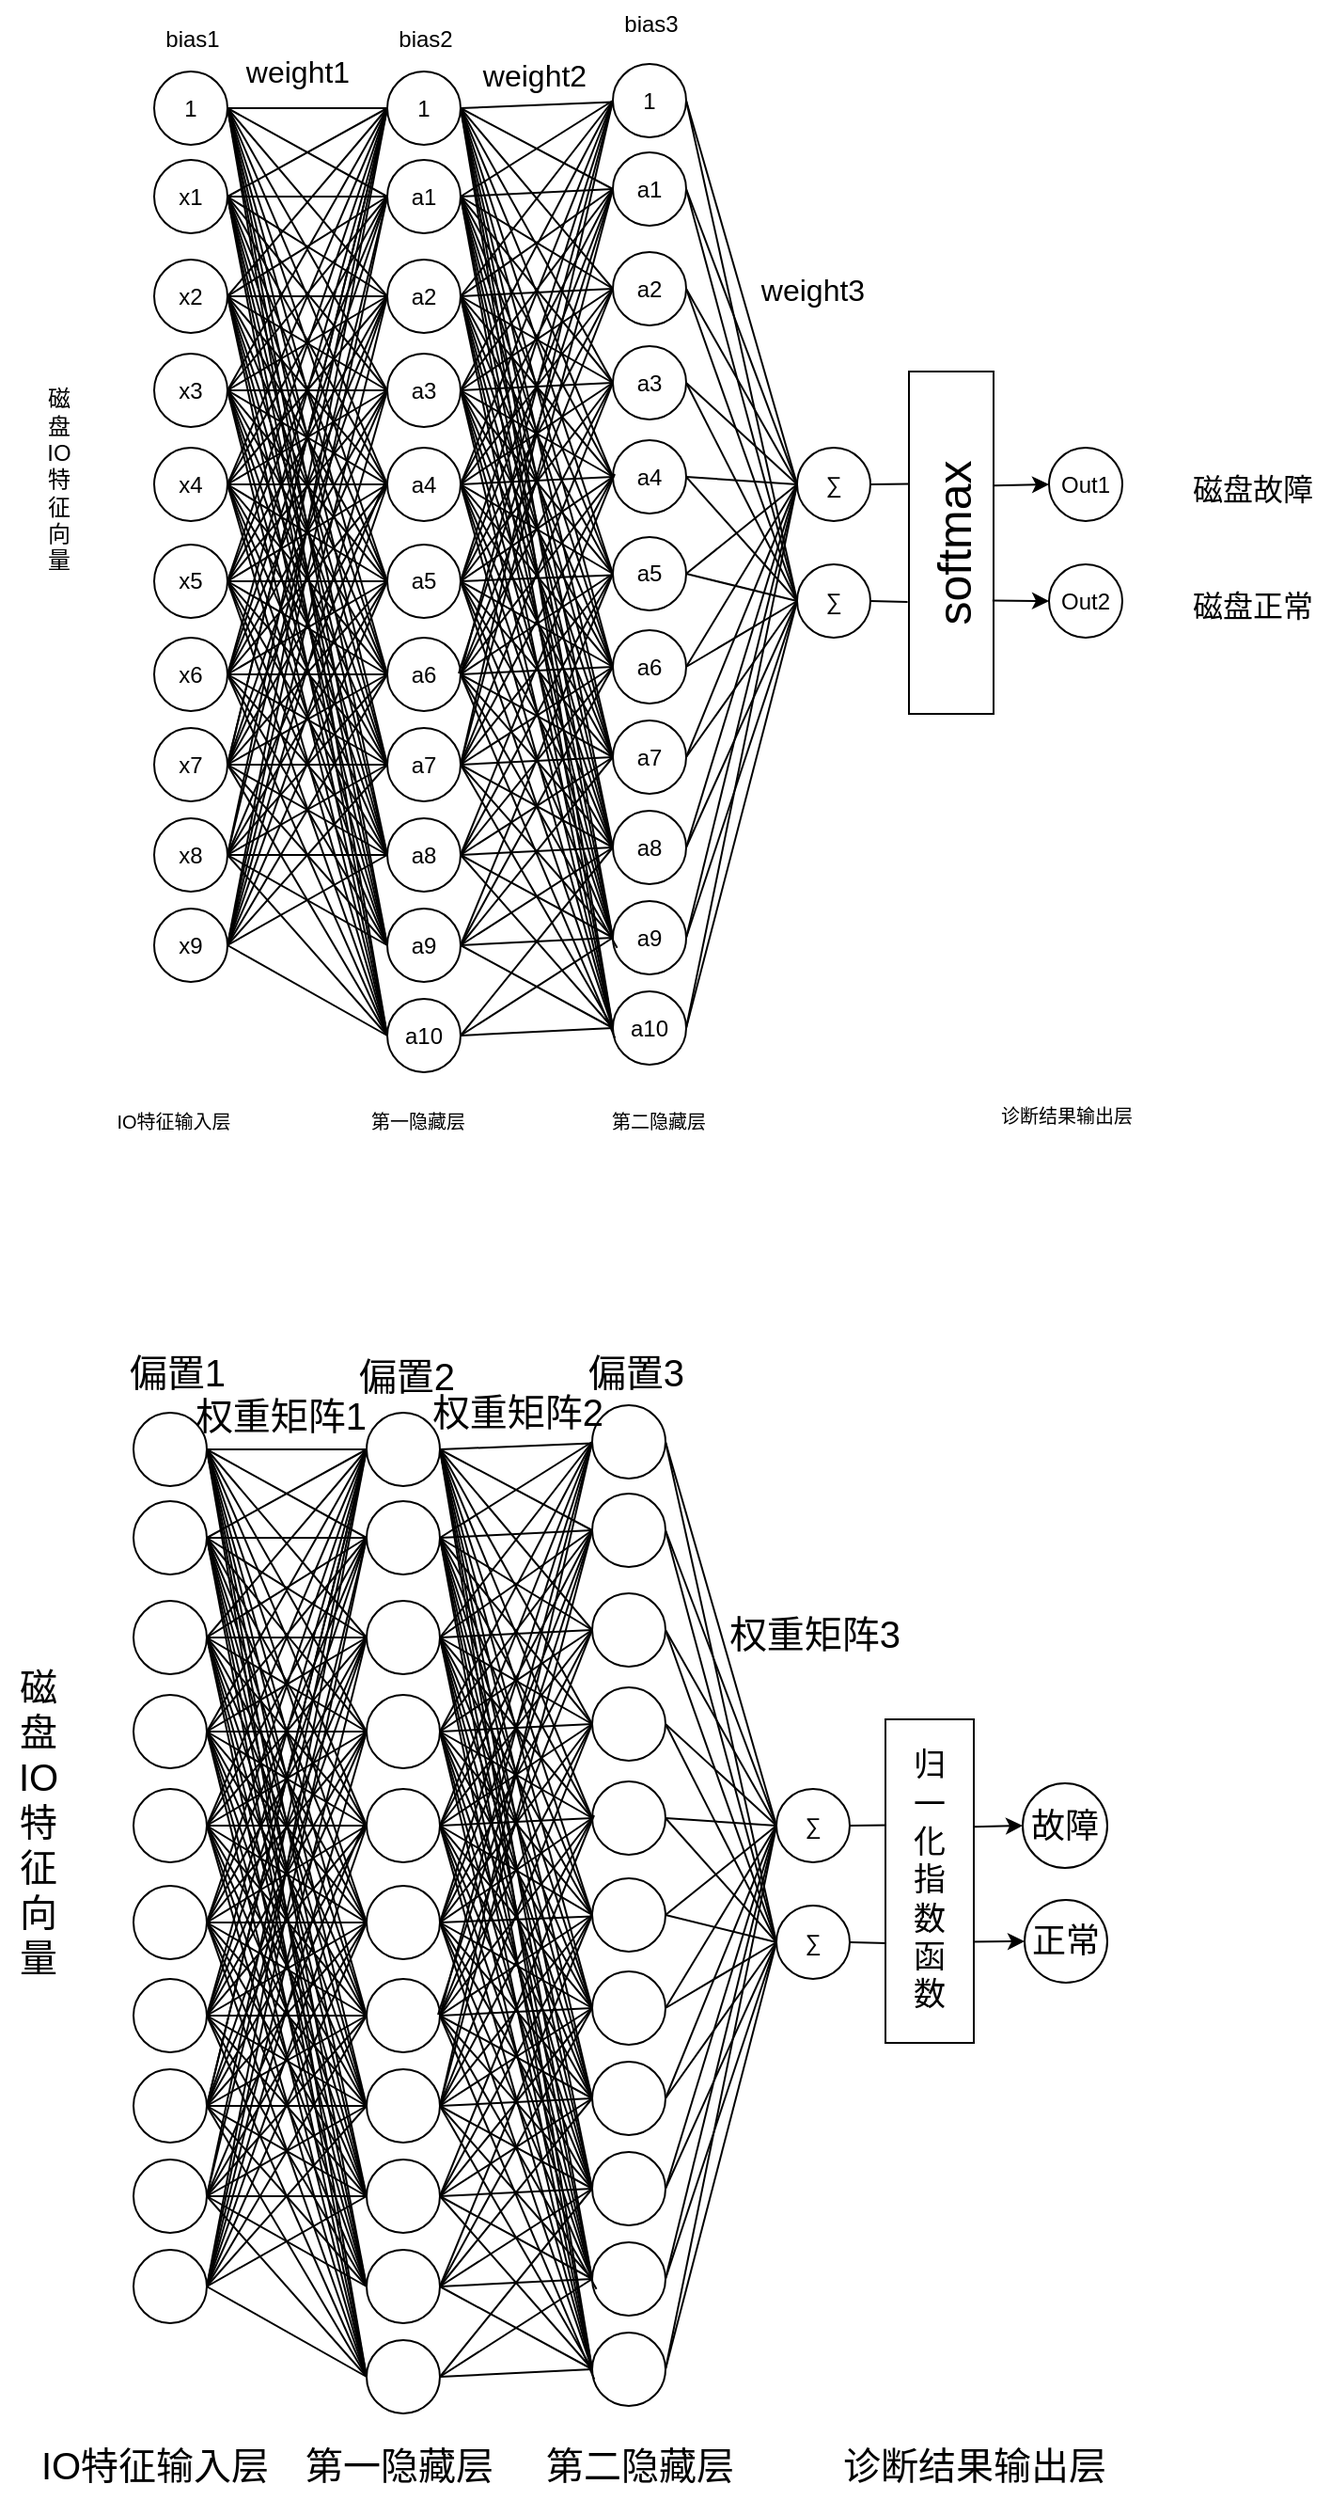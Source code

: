 <mxfile version="20.8.20" type="github">
  <diagram id="C9G8V5Rgqqo2AVioBu7W" name="第 1 页">
    <mxGraphModel dx="164" dy="-2457" grid="0" gridSize="10" guides="1" tooltips="1" connect="1" arrows="1" fold="1" page="0" pageScale="1" pageWidth="827" pageHeight="1169" math="0" shadow="0">
      <root>
        <mxCell id="0" />
        <mxCell id="1" parent="0" />
        <mxCell id="PAuHiyZ5nTzHcIfETweL-1" value="x1" style="ellipse;whiteSpace=wrap;html=1;aspect=fixed;" parent="1" vertex="1">
          <mxGeometry x="1093" y="3352" width="39" height="39" as="geometry" />
        </mxCell>
        <mxCell id="PAuHiyZ5nTzHcIfETweL-2" value="x2" style="ellipse;whiteSpace=wrap;html=1;aspect=fixed;" parent="1" vertex="1">
          <mxGeometry x="1093" y="3405" width="39" height="39" as="geometry" />
        </mxCell>
        <mxCell id="PAuHiyZ5nTzHcIfETweL-3" value="x3" style="ellipse;whiteSpace=wrap;html=1;aspect=fixed;" parent="1" vertex="1">
          <mxGeometry x="1093" y="3455" width="39" height="39" as="geometry" />
        </mxCell>
        <mxCell id="PAuHiyZ5nTzHcIfETweL-4" value="x4" style="ellipse;whiteSpace=wrap;html=1;aspect=fixed;" parent="1" vertex="1">
          <mxGeometry x="1093" y="3505" width="39" height="39" as="geometry" />
        </mxCell>
        <mxCell id="PAuHiyZ5nTzHcIfETweL-5" value="x5" style="ellipse;whiteSpace=wrap;html=1;aspect=fixed;" parent="1" vertex="1">
          <mxGeometry x="1093" y="3556.5" width="39" height="39" as="geometry" />
        </mxCell>
        <mxCell id="PAuHiyZ5nTzHcIfETweL-6" value="x6" style="ellipse;whiteSpace=wrap;html=1;aspect=fixed;" parent="1" vertex="1">
          <mxGeometry x="1093" y="3606" width="39" height="39" as="geometry" />
        </mxCell>
        <mxCell id="PAuHiyZ5nTzHcIfETweL-7" value="x7" style="ellipse;whiteSpace=wrap;html=1;aspect=fixed;" parent="1" vertex="1">
          <mxGeometry x="1093" y="3654" width="39" height="39" as="geometry" />
        </mxCell>
        <mxCell id="PAuHiyZ5nTzHcIfETweL-8" value="x8" style="ellipse;whiteSpace=wrap;html=1;aspect=fixed;" parent="1" vertex="1">
          <mxGeometry x="1093" y="3702" width="39" height="39" as="geometry" />
        </mxCell>
        <mxCell id="PAuHiyZ5nTzHcIfETweL-9" value="1" style="ellipse;whiteSpace=wrap;html=1;aspect=fixed;" parent="1" vertex="1">
          <mxGeometry x="1093" y="3305" width="39" height="39" as="geometry" />
        </mxCell>
        <mxCell id="PAuHiyZ5nTzHcIfETweL-10" value="bias1" style="text;html=1;align=center;verticalAlign=middle;resizable=0;points=[];autosize=1;strokeColor=none;fillColor=none;" parent="1" vertex="1">
          <mxGeometry x="1089" y="3275" width="47" height="26" as="geometry" />
        </mxCell>
        <mxCell id="PAuHiyZ5nTzHcIfETweL-11" value="x9" style="ellipse;whiteSpace=wrap;html=1;aspect=fixed;" parent="1" vertex="1">
          <mxGeometry x="1093" y="3750" width="39" height="39" as="geometry" />
        </mxCell>
        <mxCell id="PAuHiyZ5nTzHcIfETweL-12" value="磁&lt;br&gt;盘&lt;br&gt;IO&lt;br&gt;特&lt;br&gt;征&lt;br&gt;向&lt;br&gt;量" style="text;html=1;align=center;verticalAlign=middle;resizable=0;points=[];autosize=1;strokeColor=none;fillColor=none;" parent="1" vertex="1">
          <mxGeometry x="1026" y="3465" width="31" height="113" as="geometry" />
        </mxCell>
        <mxCell id="PAuHiyZ5nTzHcIfETweL-13" value="a1" style="ellipse;whiteSpace=wrap;html=1;aspect=fixed;" parent="1" vertex="1">
          <mxGeometry x="1217" y="3352" width="39" height="39" as="geometry" />
        </mxCell>
        <mxCell id="PAuHiyZ5nTzHcIfETweL-14" value="a2" style="ellipse;whiteSpace=wrap;html=1;aspect=fixed;" parent="1" vertex="1">
          <mxGeometry x="1217" y="3405" width="39" height="39" as="geometry" />
        </mxCell>
        <mxCell id="PAuHiyZ5nTzHcIfETweL-15" value="a3" style="ellipse;whiteSpace=wrap;html=1;aspect=fixed;" parent="1" vertex="1">
          <mxGeometry x="1217" y="3455" width="39" height="39" as="geometry" />
        </mxCell>
        <mxCell id="PAuHiyZ5nTzHcIfETweL-16" value="a4" style="ellipse;whiteSpace=wrap;html=1;aspect=fixed;" parent="1" vertex="1">
          <mxGeometry x="1217" y="3505" width="39" height="39" as="geometry" />
        </mxCell>
        <mxCell id="PAuHiyZ5nTzHcIfETweL-17" value="a5" style="ellipse;whiteSpace=wrap;html=1;aspect=fixed;" parent="1" vertex="1">
          <mxGeometry x="1217" y="3556.5" width="39" height="39" as="geometry" />
        </mxCell>
        <mxCell id="PAuHiyZ5nTzHcIfETweL-18" value="a6" style="ellipse;whiteSpace=wrap;html=1;aspect=fixed;" parent="1" vertex="1">
          <mxGeometry x="1217" y="3606" width="39" height="39" as="geometry" />
        </mxCell>
        <mxCell id="PAuHiyZ5nTzHcIfETweL-19" value="a7" style="ellipse;whiteSpace=wrap;html=1;aspect=fixed;" parent="1" vertex="1">
          <mxGeometry x="1217" y="3654" width="39" height="39" as="geometry" />
        </mxCell>
        <mxCell id="PAuHiyZ5nTzHcIfETweL-20" value="a8" style="ellipse;whiteSpace=wrap;html=1;aspect=fixed;" parent="1" vertex="1">
          <mxGeometry x="1217" y="3702" width="39" height="39" as="geometry" />
        </mxCell>
        <mxCell id="PAuHiyZ5nTzHcIfETweL-21" value="a9" style="ellipse;whiteSpace=wrap;html=1;aspect=fixed;" parent="1" vertex="1">
          <mxGeometry x="1217" y="3750" width="39" height="39" as="geometry" />
        </mxCell>
        <mxCell id="PAuHiyZ5nTzHcIfETweL-22" value="1" style="ellipse;whiteSpace=wrap;html=1;aspect=fixed;" parent="1" vertex="1">
          <mxGeometry x="1217" y="3305" width="39" height="39" as="geometry" />
        </mxCell>
        <mxCell id="PAuHiyZ5nTzHcIfETweL-23" value="bias2" style="text;html=1;align=center;verticalAlign=middle;resizable=0;points=[];autosize=1;strokeColor=none;fillColor=none;" parent="1" vertex="1">
          <mxGeometry x="1213" y="3275" width="47" height="26" as="geometry" />
        </mxCell>
        <mxCell id="PAuHiyZ5nTzHcIfETweL-24" value="a10" style="ellipse;whiteSpace=wrap;html=1;aspect=fixed;" parent="1" vertex="1">
          <mxGeometry x="1217" y="3798" width="39" height="39" as="geometry" />
        </mxCell>
        <mxCell id="PAuHiyZ5nTzHcIfETweL-25" value="a1" style="ellipse;whiteSpace=wrap;html=1;aspect=fixed;" parent="1" vertex="1">
          <mxGeometry x="1337" y="3348" width="39" height="39" as="geometry" />
        </mxCell>
        <mxCell id="PAuHiyZ5nTzHcIfETweL-26" value="a2" style="ellipse;whiteSpace=wrap;html=1;aspect=fixed;" parent="1" vertex="1">
          <mxGeometry x="1337" y="3401" width="39" height="39" as="geometry" />
        </mxCell>
        <mxCell id="PAuHiyZ5nTzHcIfETweL-27" value="a3" style="ellipse;whiteSpace=wrap;html=1;aspect=fixed;" parent="1" vertex="1">
          <mxGeometry x="1337" y="3451" width="39" height="39" as="geometry" />
        </mxCell>
        <mxCell id="PAuHiyZ5nTzHcIfETweL-28" value="a4" style="ellipse;whiteSpace=wrap;html=1;aspect=fixed;" parent="1" vertex="1">
          <mxGeometry x="1337" y="3501" width="39" height="39" as="geometry" />
        </mxCell>
        <mxCell id="PAuHiyZ5nTzHcIfETweL-29" value="a5" style="ellipse;whiteSpace=wrap;html=1;aspect=fixed;" parent="1" vertex="1">
          <mxGeometry x="1337" y="3552.5" width="39" height="39" as="geometry" />
        </mxCell>
        <mxCell id="PAuHiyZ5nTzHcIfETweL-30" value="a6" style="ellipse;whiteSpace=wrap;html=1;aspect=fixed;" parent="1" vertex="1">
          <mxGeometry x="1337" y="3602" width="39" height="39" as="geometry" />
        </mxCell>
        <mxCell id="PAuHiyZ5nTzHcIfETweL-31" value="a7" style="ellipse;whiteSpace=wrap;html=1;aspect=fixed;" parent="1" vertex="1">
          <mxGeometry x="1337" y="3650" width="39" height="39" as="geometry" />
        </mxCell>
        <mxCell id="PAuHiyZ5nTzHcIfETweL-32" value="a8" style="ellipse;whiteSpace=wrap;html=1;aspect=fixed;" parent="1" vertex="1">
          <mxGeometry x="1337" y="3698" width="39" height="39" as="geometry" />
        </mxCell>
        <mxCell id="PAuHiyZ5nTzHcIfETweL-33" value="a9" style="ellipse;whiteSpace=wrap;html=1;aspect=fixed;" parent="1" vertex="1">
          <mxGeometry x="1337" y="3746" width="39" height="39" as="geometry" />
        </mxCell>
        <mxCell id="PAuHiyZ5nTzHcIfETweL-34" value="1" style="ellipse;whiteSpace=wrap;html=1;aspect=fixed;" parent="1" vertex="1">
          <mxGeometry x="1337" y="3301" width="39" height="39" as="geometry" />
        </mxCell>
        <mxCell id="PAuHiyZ5nTzHcIfETweL-35" value="a10" style="ellipse;whiteSpace=wrap;html=1;aspect=fixed;" parent="1" vertex="1">
          <mxGeometry x="1337" y="3794" width="39" height="39" as="geometry" />
        </mxCell>
        <mxCell id="PAuHiyZ5nTzHcIfETweL-36" value="bias3" style="text;html=1;align=center;verticalAlign=middle;resizable=0;points=[];autosize=1;strokeColor=none;fillColor=none;" parent="1" vertex="1">
          <mxGeometry x="1333" y="3267" width="47" height="26" as="geometry" />
        </mxCell>
        <mxCell id="PAuHiyZ5nTzHcIfETweL-37" value="∑" style="ellipse;whiteSpace=wrap;html=1;aspect=fixed;" parent="1" vertex="1">
          <mxGeometry x="1435" y="3505" width="39" height="39" as="geometry" />
        </mxCell>
        <mxCell id="PAuHiyZ5nTzHcIfETweL-38" value="∑" style="ellipse;whiteSpace=wrap;html=1;aspect=fixed;" parent="1" vertex="1">
          <mxGeometry x="1435" y="3567" width="39" height="39" as="geometry" />
        </mxCell>
        <mxCell id="PAuHiyZ5nTzHcIfETweL-39" value="softmax" style="rounded=0;whiteSpace=wrap;html=1;fontSize=25;rotation=-90;" parent="1" vertex="1">
          <mxGeometry x="1426" y="3533" width="182" height="45" as="geometry" />
        </mxCell>
        <mxCell id="PAuHiyZ5nTzHcIfETweL-40" value="Out1" style="ellipse;whiteSpace=wrap;html=1;aspect=fixed;" parent="1" vertex="1">
          <mxGeometry x="1569" y="3505" width="39" height="39" as="geometry" />
        </mxCell>
        <mxCell id="PAuHiyZ5nTzHcIfETweL-41" value="Out2" style="ellipse;whiteSpace=wrap;html=1;aspect=fixed;" parent="1" vertex="1">
          <mxGeometry x="1569" y="3567" width="39" height="39" as="geometry" />
        </mxCell>
        <mxCell id="PAuHiyZ5nTzHcIfETweL-42" value="磁盘故障" style="text;html=1;align=center;verticalAlign=middle;resizable=0;points=[];autosize=1;strokeColor=none;fillColor=none;fontSize=16;" parent="1" vertex="1">
          <mxGeometry x="1636" y="3511" width="82" height="31" as="geometry" />
        </mxCell>
        <mxCell id="PAuHiyZ5nTzHcIfETweL-43" value="磁盘正常" style="text;html=1;align=center;verticalAlign=middle;resizable=0;points=[];autosize=1;strokeColor=none;fillColor=none;fontSize=16;" parent="1" vertex="1">
          <mxGeometry x="1636" y="3573" width="82" height="31" as="geometry" />
        </mxCell>
        <mxCell id="PAuHiyZ5nTzHcIfETweL-176" value="weight1" style="text;html=1;align=center;verticalAlign=middle;resizable=0;points=[];autosize=1;strokeColor=none;fillColor=none;fontSize=16;" parent="1" vertex="1">
          <mxGeometry x="1132" y="3289" width="73" height="31" as="geometry" />
        </mxCell>
        <mxCell id="PAuHiyZ5nTzHcIfETweL-177" value="weight2&lt;span style=&quot;color: rgba(0, 0, 0, 0); font-family: monospace; font-size: 0px; text-align: start;&quot;&gt;%3CmxGraphModel%3E%3Croot%3E%3CmxCell%20id%3D%220%22%2F%3E%3CmxCell%20id%3D%221%22%20parent%3D%220%22%2F%3E%3CmxCell%20id%3D%222%22%20value%3D%22weight1%22%20style%3D%22text%3Bhtml%3D1%3Balign%3Dcenter%3BverticalAlign%3Dmiddle%3Bresizable%3D0%3Bpoints%3D%5B%5D%3Bautosize%3D1%3BstrokeColor%3Dnone%3BfillColor%3Dnone%3BfontSize%3D16%3B%22%20vertex%3D%221%22%20parent%3D%221%22%3E%3CmxGeometry%20x%3D%221132%22%20y%3D%223293%22%20width%3D%2273%22%20height%3D%2231%22%20as%3D%22geometry%22%2F%3E%3C%2FmxCell%3E%3C%2Froot%3E%3C%2FmxGraphModel%3E&lt;/span&gt;" style="text;html=1;align=center;verticalAlign=middle;resizable=0;points=[];autosize=1;strokeColor=none;fillColor=none;fontSize=16;" parent="1" vertex="1">
          <mxGeometry x="1258" y="3291" width="73" height="31" as="geometry" />
        </mxCell>
        <mxCell id="PAuHiyZ5nTzHcIfETweL-178" value="weight3" style="text;html=1;align=center;verticalAlign=middle;resizable=0;points=[];autosize=1;strokeColor=none;fillColor=none;fontSize=16;" parent="1" vertex="1">
          <mxGeometry x="1406" y="3405" width="73" height="31" as="geometry" />
        </mxCell>
        <mxCell id="PAuHiyZ5nTzHcIfETweL-179" value="IO特征输入层" style="text;html=1;align=center;verticalAlign=middle;resizable=0;points=[];autosize=1;strokeColor=none;fillColor=none;fontSize=10;" parent="1" vertex="1">
          <mxGeometry x="1057" y="3850" width="91" height="26" as="geometry" />
        </mxCell>
        <mxCell id="PAuHiyZ5nTzHcIfETweL-180" value="第一隐藏层" style="text;html=1;align=center;verticalAlign=middle;resizable=0;points=[];autosize=1;strokeColor=none;fillColor=none;fontSize=10;" parent="1" vertex="1">
          <mxGeometry x="1194" y="3850" width="78" height="26" as="geometry" />
        </mxCell>
        <mxCell id="PAuHiyZ5nTzHcIfETweL-181" value="第二隐藏层" style="text;html=1;align=center;verticalAlign=middle;resizable=0;points=[];autosize=1;strokeColor=none;fillColor=none;fontSize=10;" parent="1" vertex="1">
          <mxGeometry x="1322" y="3850" width="78" height="26" as="geometry" />
        </mxCell>
        <mxCell id="PAuHiyZ5nTzHcIfETweL-182" value="诊断结果输出层" style="text;html=1;align=center;verticalAlign=middle;resizable=0;points=[];autosize=1;strokeColor=none;fillColor=none;fontSize=10;" parent="1" vertex="1">
          <mxGeometry x="1527" y="3847" width="102" height="26" as="geometry" />
        </mxCell>
        <mxCell id="PAuHiyZ5nTzHcIfETweL-187" value="" style="endArrow=none;html=1;rounded=0;exitX=1;exitY=0.5;exitDx=0;exitDy=0;entryX=0.327;entryY=-0.016;entryDx=0;entryDy=0;entryPerimeter=0;" parent="1" source="PAuHiyZ5nTzHcIfETweL-38" target="PAuHiyZ5nTzHcIfETweL-39" edge="1">
          <mxGeometry width="50" height="50" relative="1" as="geometry">
            <mxPoint x="1230" y="3580" as="sourcePoint" />
            <mxPoint x="1490" y="3587" as="targetPoint" />
          </mxGeometry>
        </mxCell>
        <mxCell id="PAuHiyZ5nTzHcIfETweL-188" value="" style="endArrow=classic;html=1;rounded=0;entryX=0;entryY=0.5;entryDx=0;entryDy=0;exitX=0.331;exitY=0.987;exitDx=0;exitDy=0;exitPerimeter=0;" parent="1" source="PAuHiyZ5nTzHcIfETweL-39" target="PAuHiyZ5nTzHcIfETweL-41" edge="1">
          <mxGeometry width="50" height="50" relative="1" as="geometry">
            <mxPoint x="1380" y="3600" as="sourcePoint" />
            <mxPoint x="1430" y="3550" as="targetPoint" />
          </mxGeometry>
        </mxCell>
        <mxCell id="PAuHiyZ5nTzHcIfETweL-189" value="" style="endArrow=none;html=1;rounded=0;exitX=1;exitY=0.5;exitDx=0;exitDy=0;entryX=0.672;entryY=0.003;entryDx=0;entryDy=0;entryPerimeter=0;" parent="1" source="PAuHiyZ5nTzHcIfETweL-37" target="PAuHiyZ5nTzHcIfETweL-39" edge="1">
          <mxGeometry width="50" height="50" relative="1" as="geometry">
            <mxPoint x="1450" y="3590" as="sourcePoint" />
            <mxPoint x="1500" y="3540" as="targetPoint" />
          </mxGeometry>
        </mxCell>
        <mxCell id="PAuHiyZ5nTzHcIfETweL-190" value="" style="endArrow=classic;html=1;rounded=0;entryX=0;entryY=0.5;entryDx=0;entryDy=0;exitX=0.667;exitY=1.003;exitDx=0;exitDy=0;exitPerimeter=0;" parent="1" source="PAuHiyZ5nTzHcIfETweL-39" target="PAuHiyZ5nTzHcIfETweL-40" edge="1">
          <mxGeometry width="50" height="50" relative="1" as="geometry">
            <mxPoint x="1450" y="3590" as="sourcePoint" />
            <mxPoint x="1500" y="3540" as="targetPoint" />
          </mxGeometry>
        </mxCell>
        <mxCell id="PAuHiyZ5nTzHcIfETweL-192" value="" style="endArrow=none;html=1;rounded=0;exitX=1;exitY=0.5;exitDx=0;exitDy=0;entryX=0;entryY=0.5;entryDx=0;entryDy=0;" parent="1" source="PAuHiyZ5nTzHcIfETweL-9" target="PAuHiyZ5nTzHcIfETweL-22" edge="1">
          <mxGeometry width="50" height="50" relative="1" as="geometry">
            <mxPoint x="1246" y="3487" as="sourcePoint" />
            <mxPoint x="1296" y="3437" as="targetPoint" />
          </mxGeometry>
        </mxCell>
        <mxCell id="PAuHiyZ5nTzHcIfETweL-193" value="" style="endArrow=none;html=1;rounded=0;exitX=1;exitY=0.5;exitDx=0;exitDy=0;entryX=0;entryY=0.5;entryDx=0;entryDy=0;" parent="1" source="PAuHiyZ5nTzHcIfETweL-9" target="PAuHiyZ5nTzHcIfETweL-13" edge="1">
          <mxGeometry width="50" height="50" relative="1" as="geometry">
            <mxPoint x="1246" y="3487" as="sourcePoint" />
            <mxPoint x="1296" y="3437" as="targetPoint" />
          </mxGeometry>
        </mxCell>
        <mxCell id="PAuHiyZ5nTzHcIfETweL-194" value="" style="endArrow=none;html=1;rounded=0;exitX=1;exitY=0.5;exitDx=0;exitDy=0;entryX=0;entryY=0.5;entryDx=0;entryDy=0;" parent="1" source="PAuHiyZ5nTzHcIfETweL-9" target="PAuHiyZ5nTzHcIfETweL-14" edge="1">
          <mxGeometry width="50" height="50" relative="1" as="geometry">
            <mxPoint x="1246" y="3487" as="sourcePoint" />
            <mxPoint x="1296" y="3437" as="targetPoint" />
          </mxGeometry>
        </mxCell>
        <mxCell id="PAuHiyZ5nTzHcIfETweL-195" value="" style="endArrow=none;html=1;rounded=0;exitX=1;exitY=0.5;exitDx=0;exitDy=0;entryX=0;entryY=0.5;entryDx=0;entryDy=0;" parent="1" source="PAuHiyZ5nTzHcIfETweL-9" target="PAuHiyZ5nTzHcIfETweL-15" edge="1">
          <mxGeometry width="50" height="50" relative="1" as="geometry">
            <mxPoint x="1246" y="3487" as="sourcePoint" />
            <mxPoint x="1296" y="3437" as="targetPoint" />
          </mxGeometry>
        </mxCell>
        <mxCell id="PAuHiyZ5nTzHcIfETweL-196" value="" style="endArrow=none;html=1;rounded=0;exitX=1;exitY=0.5;exitDx=0;exitDy=0;entryX=0;entryY=0.5;entryDx=0;entryDy=0;" parent="1" source="PAuHiyZ5nTzHcIfETweL-9" target="PAuHiyZ5nTzHcIfETweL-16" edge="1">
          <mxGeometry width="50" height="50" relative="1" as="geometry">
            <mxPoint x="1246" y="3487" as="sourcePoint" />
            <mxPoint x="1296" y="3437" as="targetPoint" />
          </mxGeometry>
        </mxCell>
        <mxCell id="PAuHiyZ5nTzHcIfETweL-197" value="" style="endArrow=none;html=1;rounded=0;exitX=1;exitY=0.5;exitDx=0;exitDy=0;entryX=0;entryY=0.5;entryDx=0;entryDy=0;" parent="1" source="PAuHiyZ5nTzHcIfETweL-9" target="PAuHiyZ5nTzHcIfETweL-17" edge="1">
          <mxGeometry width="50" height="50" relative="1" as="geometry">
            <mxPoint x="1246" y="3487" as="sourcePoint" />
            <mxPoint x="1296" y="3437" as="targetPoint" />
          </mxGeometry>
        </mxCell>
        <mxCell id="PAuHiyZ5nTzHcIfETweL-198" value="" style="endArrow=none;html=1;rounded=0;exitX=1;exitY=0.5;exitDx=0;exitDy=0;entryX=0;entryY=0.5;entryDx=0;entryDy=0;" parent="1" source="PAuHiyZ5nTzHcIfETweL-9" target="PAuHiyZ5nTzHcIfETweL-18" edge="1">
          <mxGeometry width="50" height="50" relative="1" as="geometry">
            <mxPoint x="1246" y="3521" as="sourcePoint" />
            <mxPoint x="1296" y="3471" as="targetPoint" />
          </mxGeometry>
        </mxCell>
        <mxCell id="PAuHiyZ5nTzHcIfETweL-199" value="" style="endArrow=none;html=1;rounded=0;exitX=1;exitY=0.5;exitDx=0;exitDy=0;entryX=0;entryY=0.5;entryDx=0;entryDy=0;" parent="1" source="PAuHiyZ5nTzHcIfETweL-9" target="PAuHiyZ5nTzHcIfETweL-19" edge="1">
          <mxGeometry width="50" height="50" relative="1" as="geometry">
            <mxPoint x="1246" y="3521" as="sourcePoint" />
            <mxPoint x="1296" y="3471" as="targetPoint" />
          </mxGeometry>
        </mxCell>
        <mxCell id="PAuHiyZ5nTzHcIfETweL-200" value="" style="endArrow=none;html=1;rounded=0;exitX=1;exitY=0.5;exitDx=0;exitDy=0;entryX=0;entryY=0.5;entryDx=0;entryDy=0;" parent="1" source="PAuHiyZ5nTzHcIfETweL-9" target="PAuHiyZ5nTzHcIfETweL-20" edge="1">
          <mxGeometry width="50" height="50" relative="1" as="geometry">
            <mxPoint x="1246" y="3487" as="sourcePoint" />
            <mxPoint x="1296" y="3437" as="targetPoint" />
          </mxGeometry>
        </mxCell>
        <mxCell id="PAuHiyZ5nTzHcIfETweL-201" value="" style="endArrow=none;html=1;rounded=0;exitX=1;exitY=0.5;exitDx=0;exitDy=0;entryX=0;entryY=0.5;entryDx=0;entryDy=0;" parent="1" source="PAuHiyZ5nTzHcIfETweL-9" target="PAuHiyZ5nTzHcIfETweL-21" edge="1">
          <mxGeometry width="50" height="50" relative="1" as="geometry">
            <mxPoint x="1246" y="3521" as="sourcePoint" />
            <mxPoint x="1296" y="3471" as="targetPoint" />
          </mxGeometry>
        </mxCell>
        <mxCell id="PAuHiyZ5nTzHcIfETweL-202" value="" style="endArrow=none;html=1;rounded=0;exitX=1;exitY=0.5;exitDx=0;exitDy=0;entryX=0;entryY=0.5;entryDx=0;entryDy=0;" parent="1" source="PAuHiyZ5nTzHcIfETweL-9" target="PAuHiyZ5nTzHcIfETweL-24" edge="1">
          <mxGeometry width="50" height="50" relative="1" as="geometry">
            <mxPoint x="1241" y="3565" as="sourcePoint" />
            <mxPoint x="1291" y="3515" as="targetPoint" />
          </mxGeometry>
        </mxCell>
        <mxCell id="PAuHiyZ5nTzHcIfETweL-203" value="" style="endArrow=none;html=1;rounded=0;exitX=1;exitY=0.5;exitDx=0;exitDy=0;entryX=0;entryY=0.5;entryDx=0;entryDy=0;" parent="1" source="PAuHiyZ5nTzHcIfETweL-1" target="PAuHiyZ5nTzHcIfETweL-22" edge="1">
          <mxGeometry width="50" height="50" relative="1" as="geometry">
            <mxPoint x="1241" y="3565" as="sourcePoint" />
            <mxPoint x="1291" y="3515" as="targetPoint" />
          </mxGeometry>
        </mxCell>
        <mxCell id="PAuHiyZ5nTzHcIfETweL-204" value="" style="endArrow=none;html=1;rounded=0;exitX=1;exitY=0.5;exitDx=0;exitDy=0;entryX=0;entryY=0.5;entryDx=0;entryDy=0;" parent="1" source="PAuHiyZ5nTzHcIfETweL-1" target="PAuHiyZ5nTzHcIfETweL-13" edge="1">
          <mxGeometry width="50" height="50" relative="1" as="geometry">
            <mxPoint x="1241" y="3565" as="sourcePoint" />
            <mxPoint x="1291" y="3515" as="targetPoint" />
          </mxGeometry>
        </mxCell>
        <mxCell id="PAuHiyZ5nTzHcIfETweL-205" value="" style="endArrow=none;html=1;rounded=0;exitX=1;exitY=0.5;exitDx=0;exitDy=0;entryX=0;entryY=0.5;entryDx=0;entryDy=0;" parent="1" source="PAuHiyZ5nTzHcIfETweL-1" target="PAuHiyZ5nTzHcIfETweL-14" edge="1">
          <mxGeometry width="50" height="50" relative="1" as="geometry">
            <mxPoint x="1241" y="3565" as="sourcePoint" />
            <mxPoint x="1291" y="3515" as="targetPoint" />
          </mxGeometry>
        </mxCell>
        <mxCell id="PAuHiyZ5nTzHcIfETweL-206" value="" style="endArrow=none;html=1;rounded=0;exitX=1;exitY=0.5;exitDx=0;exitDy=0;entryX=0;entryY=0.5;entryDx=0;entryDy=0;" parent="1" source="PAuHiyZ5nTzHcIfETweL-1" target="PAuHiyZ5nTzHcIfETweL-15" edge="1">
          <mxGeometry width="50" height="50" relative="1" as="geometry">
            <mxPoint x="1241" y="3565" as="sourcePoint" />
            <mxPoint x="1291" y="3515" as="targetPoint" />
          </mxGeometry>
        </mxCell>
        <mxCell id="PAuHiyZ5nTzHcIfETweL-207" value="" style="endArrow=none;html=1;rounded=0;exitX=1;exitY=0.5;exitDx=0;exitDy=0;entryX=0;entryY=0.5;entryDx=0;entryDy=0;" parent="1" source="PAuHiyZ5nTzHcIfETweL-1" target="PAuHiyZ5nTzHcIfETweL-16" edge="1">
          <mxGeometry width="50" height="50" relative="1" as="geometry">
            <mxPoint x="1241" y="3565" as="sourcePoint" />
            <mxPoint x="1291" y="3515" as="targetPoint" />
          </mxGeometry>
        </mxCell>
        <mxCell id="PAuHiyZ5nTzHcIfETweL-208" value="" style="endArrow=none;html=1;rounded=0;exitX=1;exitY=0.5;exitDx=0;exitDy=0;entryX=0;entryY=0.5;entryDx=0;entryDy=0;" parent="1" source="PAuHiyZ5nTzHcIfETweL-1" target="PAuHiyZ5nTzHcIfETweL-17" edge="1">
          <mxGeometry width="50" height="50" relative="1" as="geometry">
            <mxPoint x="1241" y="3565" as="sourcePoint" />
            <mxPoint x="1291" y="3515" as="targetPoint" />
          </mxGeometry>
        </mxCell>
        <mxCell id="PAuHiyZ5nTzHcIfETweL-209" value="" style="endArrow=none;html=1;rounded=0;exitX=1;exitY=0.5;exitDx=0;exitDy=0;entryX=0;entryY=0.5;entryDx=0;entryDy=0;" parent="1" source="PAuHiyZ5nTzHcIfETweL-1" target="PAuHiyZ5nTzHcIfETweL-18" edge="1">
          <mxGeometry width="50" height="50" relative="1" as="geometry">
            <mxPoint x="1241" y="3565" as="sourcePoint" />
            <mxPoint x="1291" y="3515" as="targetPoint" />
          </mxGeometry>
        </mxCell>
        <mxCell id="PAuHiyZ5nTzHcIfETweL-210" value="" style="endArrow=none;html=1;rounded=0;exitX=1;exitY=0.5;exitDx=0;exitDy=0;entryX=0;entryY=0.5;entryDx=0;entryDy=0;" parent="1" source="PAuHiyZ5nTzHcIfETweL-1" target="PAuHiyZ5nTzHcIfETweL-19" edge="1">
          <mxGeometry width="50" height="50" relative="1" as="geometry">
            <mxPoint x="1241" y="3565" as="sourcePoint" />
            <mxPoint x="1291" y="3515" as="targetPoint" />
          </mxGeometry>
        </mxCell>
        <mxCell id="PAuHiyZ5nTzHcIfETweL-211" value="" style="endArrow=none;html=1;rounded=0;exitX=1;exitY=0.5;exitDx=0;exitDy=0;entryX=0;entryY=0.5;entryDx=0;entryDy=0;" parent="1" source="PAuHiyZ5nTzHcIfETweL-1" target="PAuHiyZ5nTzHcIfETweL-20" edge="1">
          <mxGeometry width="50" height="50" relative="1" as="geometry">
            <mxPoint x="1241" y="3565" as="sourcePoint" />
            <mxPoint x="1291" y="3515" as="targetPoint" />
          </mxGeometry>
        </mxCell>
        <mxCell id="PAuHiyZ5nTzHcIfETweL-212" value="" style="endArrow=none;html=1;rounded=0;exitX=1;exitY=0.5;exitDx=0;exitDy=0;entryX=0;entryY=0.5;entryDx=0;entryDy=0;" parent="1" source="PAuHiyZ5nTzHcIfETweL-1" target="PAuHiyZ5nTzHcIfETweL-21" edge="1">
          <mxGeometry width="50" height="50" relative="1" as="geometry">
            <mxPoint x="1241" y="3565" as="sourcePoint" />
            <mxPoint x="1291" y="3515" as="targetPoint" />
          </mxGeometry>
        </mxCell>
        <mxCell id="PAuHiyZ5nTzHcIfETweL-213" value="" style="endArrow=none;html=1;rounded=0;exitX=1;exitY=0.5;exitDx=0;exitDy=0;entryX=0;entryY=0.5;entryDx=0;entryDy=0;" parent="1" source="PAuHiyZ5nTzHcIfETweL-1" target="PAuHiyZ5nTzHcIfETweL-24" edge="1">
          <mxGeometry width="50" height="50" relative="1" as="geometry">
            <mxPoint x="1241" y="3565" as="sourcePoint" />
            <mxPoint x="1291" y="3515" as="targetPoint" />
          </mxGeometry>
        </mxCell>
        <mxCell id="PAuHiyZ5nTzHcIfETweL-214" value="" style="endArrow=none;html=1;rounded=0;exitX=1;exitY=0.5;exitDx=0;exitDy=0;entryX=0;entryY=0.5;entryDx=0;entryDy=0;" parent="1" source="PAuHiyZ5nTzHcIfETweL-2" target="PAuHiyZ5nTzHcIfETweL-22" edge="1">
          <mxGeometry width="50" height="50" relative="1" as="geometry">
            <mxPoint x="1241" y="3565" as="sourcePoint" />
            <mxPoint x="1291" y="3515" as="targetPoint" />
          </mxGeometry>
        </mxCell>
        <mxCell id="PAuHiyZ5nTzHcIfETweL-215" value="" style="endArrow=none;html=1;rounded=0;exitX=1;exitY=0.5;exitDx=0;exitDy=0;entryX=0;entryY=0.5;entryDx=0;entryDy=0;" parent="1" source="PAuHiyZ5nTzHcIfETweL-2" target="PAuHiyZ5nTzHcIfETweL-13" edge="1">
          <mxGeometry width="50" height="50" relative="1" as="geometry">
            <mxPoint x="1241" y="3565" as="sourcePoint" />
            <mxPoint x="1291" y="3515" as="targetPoint" />
          </mxGeometry>
        </mxCell>
        <mxCell id="PAuHiyZ5nTzHcIfETweL-216" value="" style="endArrow=none;html=1;rounded=0;exitX=1;exitY=0.5;exitDx=0;exitDy=0;entryX=0;entryY=0.5;entryDx=0;entryDy=0;" parent="1" source="PAuHiyZ5nTzHcIfETweL-2" target="PAuHiyZ5nTzHcIfETweL-14" edge="1">
          <mxGeometry width="50" height="50" relative="1" as="geometry">
            <mxPoint x="1241" y="3565" as="sourcePoint" />
            <mxPoint x="1291" y="3515" as="targetPoint" />
          </mxGeometry>
        </mxCell>
        <mxCell id="PAuHiyZ5nTzHcIfETweL-217" value="" style="endArrow=none;html=1;rounded=0;entryX=0;entryY=0.5;entryDx=0;entryDy=0;exitX=1;exitY=0.5;exitDx=0;exitDy=0;" parent="1" source="PAuHiyZ5nTzHcIfETweL-2" target="PAuHiyZ5nTzHcIfETweL-14" edge="1">
          <mxGeometry width="50" height="50" relative="1" as="geometry">
            <mxPoint x="1131" y="3423" as="sourcePoint" />
            <mxPoint x="1291" y="3458" as="targetPoint" />
          </mxGeometry>
        </mxCell>
        <mxCell id="PAuHiyZ5nTzHcIfETweL-218" value="" style="endArrow=none;html=1;rounded=0;exitX=1;exitY=0.5;exitDx=0;exitDy=0;entryX=0;entryY=0.5;entryDx=0;entryDy=0;" parent="1" source="PAuHiyZ5nTzHcIfETweL-2" target="PAuHiyZ5nTzHcIfETweL-15" edge="1">
          <mxGeometry width="50" height="50" relative="1" as="geometry">
            <mxPoint x="1241" y="3508" as="sourcePoint" />
            <mxPoint x="1291" y="3458" as="targetPoint" />
          </mxGeometry>
        </mxCell>
        <mxCell id="PAuHiyZ5nTzHcIfETweL-219" value="" style="endArrow=none;html=1;rounded=0;exitX=1;exitY=0.5;exitDx=0;exitDy=0;entryX=0;entryY=0.5;entryDx=0;entryDy=0;" parent="1" source="PAuHiyZ5nTzHcIfETweL-2" target="PAuHiyZ5nTzHcIfETweL-16" edge="1">
          <mxGeometry width="50" height="50" relative="1" as="geometry">
            <mxPoint x="1241" y="3508" as="sourcePoint" />
            <mxPoint x="1291" y="3458" as="targetPoint" />
          </mxGeometry>
        </mxCell>
        <mxCell id="PAuHiyZ5nTzHcIfETweL-220" value="" style="endArrow=none;html=1;rounded=0;exitX=1;exitY=0.5;exitDx=0;exitDy=0;entryX=0;entryY=0.5;entryDx=0;entryDy=0;" parent="1" source="PAuHiyZ5nTzHcIfETweL-2" target="PAuHiyZ5nTzHcIfETweL-17" edge="1">
          <mxGeometry width="50" height="50" relative="1" as="geometry">
            <mxPoint x="1241" y="3565" as="sourcePoint" />
            <mxPoint x="1291" y="3515" as="targetPoint" />
          </mxGeometry>
        </mxCell>
        <mxCell id="PAuHiyZ5nTzHcIfETweL-221" value="" style="endArrow=none;html=1;rounded=0;exitX=1;exitY=0.5;exitDx=0;exitDy=0;entryX=0;entryY=0.5;entryDx=0;entryDy=0;" parent="1" source="PAuHiyZ5nTzHcIfETweL-2" target="PAuHiyZ5nTzHcIfETweL-18" edge="1">
          <mxGeometry width="50" height="50" relative="1" as="geometry">
            <mxPoint x="1241" y="3565" as="sourcePoint" />
            <mxPoint x="1291" y="3515" as="targetPoint" />
          </mxGeometry>
        </mxCell>
        <mxCell id="PAuHiyZ5nTzHcIfETweL-222" value="" style="endArrow=none;html=1;rounded=0;exitX=1;exitY=0.5;exitDx=0;exitDy=0;entryX=0;entryY=0.5;entryDx=0;entryDy=0;" parent="1" source="PAuHiyZ5nTzHcIfETweL-2" target="PAuHiyZ5nTzHcIfETweL-19" edge="1">
          <mxGeometry width="50" height="50" relative="1" as="geometry">
            <mxPoint x="1241" y="3565" as="sourcePoint" />
            <mxPoint x="1291" y="3515" as="targetPoint" />
          </mxGeometry>
        </mxCell>
        <mxCell id="PAuHiyZ5nTzHcIfETweL-223" value="" style="endArrow=none;html=1;rounded=0;exitX=1;exitY=0.5;exitDx=0;exitDy=0;entryX=0;entryY=0.5;entryDx=0;entryDy=0;" parent="1" source="PAuHiyZ5nTzHcIfETweL-2" target="PAuHiyZ5nTzHcIfETweL-20" edge="1">
          <mxGeometry width="50" height="50" relative="1" as="geometry">
            <mxPoint x="1241" y="3565" as="sourcePoint" />
            <mxPoint x="1291" y="3515" as="targetPoint" />
          </mxGeometry>
        </mxCell>
        <mxCell id="PAuHiyZ5nTzHcIfETweL-224" value="" style="endArrow=none;html=1;rounded=0;exitX=1;exitY=0.5;exitDx=0;exitDy=0;entryX=0;entryY=0.5;entryDx=0;entryDy=0;" parent="1" source="PAuHiyZ5nTzHcIfETweL-2" target="PAuHiyZ5nTzHcIfETweL-21" edge="1">
          <mxGeometry width="50" height="50" relative="1" as="geometry">
            <mxPoint x="1241" y="3565" as="sourcePoint" />
            <mxPoint x="1291" y="3515" as="targetPoint" />
          </mxGeometry>
        </mxCell>
        <mxCell id="PAuHiyZ5nTzHcIfETweL-225" value="" style="endArrow=none;html=1;rounded=0;exitX=1;exitY=0.5;exitDx=0;exitDy=0;entryX=0;entryY=0.5;entryDx=0;entryDy=0;" parent="1" source="PAuHiyZ5nTzHcIfETweL-2" target="PAuHiyZ5nTzHcIfETweL-24" edge="1">
          <mxGeometry width="50" height="50" relative="1" as="geometry">
            <mxPoint x="1241" y="3565" as="sourcePoint" />
            <mxPoint x="1291" y="3515" as="targetPoint" />
          </mxGeometry>
        </mxCell>
        <mxCell id="PAuHiyZ5nTzHcIfETweL-226" value="" style="endArrow=none;html=1;rounded=0;exitX=1;exitY=0.5;exitDx=0;exitDy=0;entryX=0;entryY=0.5;entryDx=0;entryDy=0;" parent="1" source="PAuHiyZ5nTzHcIfETweL-3" target="PAuHiyZ5nTzHcIfETweL-22" edge="1">
          <mxGeometry width="50" height="50" relative="1" as="geometry">
            <mxPoint x="1241" y="3565" as="sourcePoint" />
            <mxPoint x="1291" y="3515" as="targetPoint" />
          </mxGeometry>
        </mxCell>
        <mxCell id="PAuHiyZ5nTzHcIfETweL-227" value="" style="endArrow=none;html=1;rounded=0;exitX=1;exitY=0.5;exitDx=0;exitDy=0;entryX=0;entryY=0.5;entryDx=0;entryDy=0;" parent="1" source="PAuHiyZ5nTzHcIfETweL-3" target="PAuHiyZ5nTzHcIfETweL-13" edge="1">
          <mxGeometry width="50" height="50" relative="1" as="geometry">
            <mxPoint x="1241" y="3565" as="sourcePoint" />
            <mxPoint x="1291" y="3515" as="targetPoint" />
          </mxGeometry>
        </mxCell>
        <mxCell id="PAuHiyZ5nTzHcIfETweL-228" value="" style="endArrow=none;html=1;rounded=0;exitX=1;exitY=0.5;exitDx=0;exitDy=0;entryX=0;entryY=0.5;entryDx=0;entryDy=0;" parent="1" source="PAuHiyZ5nTzHcIfETweL-3" target="PAuHiyZ5nTzHcIfETweL-14" edge="1">
          <mxGeometry width="50" height="50" relative="1" as="geometry">
            <mxPoint x="1241" y="3565" as="sourcePoint" />
            <mxPoint x="1291" y="3515" as="targetPoint" />
          </mxGeometry>
        </mxCell>
        <mxCell id="PAuHiyZ5nTzHcIfETweL-229" value="" style="endArrow=none;html=1;rounded=0;exitX=1;exitY=0.5;exitDx=0;exitDy=0;entryX=0;entryY=0.5;entryDx=0;entryDy=0;" parent="1" source="PAuHiyZ5nTzHcIfETweL-3" target="PAuHiyZ5nTzHcIfETweL-15" edge="1">
          <mxGeometry width="50" height="50" relative="1" as="geometry">
            <mxPoint x="1241" y="3565" as="sourcePoint" />
            <mxPoint x="1291" y="3515" as="targetPoint" />
          </mxGeometry>
        </mxCell>
        <mxCell id="PAuHiyZ5nTzHcIfETweL-230" value="" style="endArrow=none;html=1;rounded=0;exitX=1;exitY=0.5;exitDx=0;exitDy=0;entryX=0;entryY=0.5;entryDx=0;entryDy=0;" parent="1" source="PAuHiyZ5nTzHcIfETweL-3" target="PAuHiyZ5nTzHcIfETweL-16" edge="1">
          <mxGeometry width="50" height="50" relative="1" as="geometry">
            <mxPoint x="1241" y="3565" as="sourcePoint" />
            <mxPoint x="1291" y="3515" as="targetPoint" />
          </mxGeometry>
        </mxCell>
        <mxCell id="PAuHiyZ5nTzHcIfETweL-231" value="" style="endArrow=none;html=1;rounded=0;exitX=1;exitY=0.5;exitDx=0;exitDy=0;entryX=0;entryY=0.5;entryDx=0;entryDy=0;" parent="1" source="PAuHiyZ5nTzHcIfETweL-3" target="PAuHiyZ5nTzHcIfETweL-17" edge="1">
          <mxGeometry width="50" height="50" relative="1" as="geometry">
            <mxPoint x="1241" y="3565" as="sourcePoint" />
            <mxPoint x="1291" y="3515" as="targetPoint" />
          </mxGeometry>
        </mxCell>
        <mxCell id="PAuHiyZ5nTzHcIfETweL-232" value="" style="endArrow=none;html=1;rounded=0;exitX=1;exitY=0.5;exitDx=0;exitDy=0;entryX=0;entryY=0.5;entryDx=0;entryDy=0;" parent="1" source="PAuHiyZ5nTzHcIfETweL-3" target="PAuHiyZ5nTzHcIfETweL-18" edge="1">
          <mxGeometry width="50" height="50" relative="1" as="geometry">
            <mxPoint x="1241" y="3565" as="sourcePoint" />
            <mxPoint x="1291" y="3515" as="targetPoint" />
          </mxGeometry>
        </mxCell>
        <mxCell id="PAuHiyZ5nTzHcIfETweL-233" value="" style="endArrow=none;html=1;rounded=0;exitX=1;exitY=0.5;exitDx=0;exitDy=0;entryX=0;entryY=0.5;entryDx=0;entryDy=0;" parent="1" source="PAuHiyZ5nTzHcIfETweL-3" target="PAuHiyZ5nTzHcIfETweL-19" edge="1">
          <mxGeometry width="50" height="50" relative="1" as="geometry">
            <mxPoint x="1241" y="3565" as="sourcePoint" />
            <mxPoint x="1291" y="3515" as="targetPoint" />
          </mxGeometry>
        </mxCell>
        <mxCell id="PAuHiyZ5nTzHcIfETweL-234" value="" style="endArrow=none;html=1;rounded=0;exitX=1;exitY=0.5;exitDx=0;exitDy=0;entryX=0;entryY=0.5;entryDx=0;entryDy=0;" parent="1" source="PAuHiyZ5nTzHcIfETweL-3" target="PAuHiyZ5nTzHcIfETweL-20" edge="1">
          <mxGeometry width="50" height="50" relative="1" as="geometry">
            <mxPoint x="1241" y="3565" as="sourcePoint" />
            <mxPoint x="1291" y="3515" as="targetPoint" />
          </mxGeometry>
        </mxCell>
        <mxCell id="PAuHiyZ5nTzHcIfETweL-235" value="" style="endArrow=none;html=1;rounded=0;exitX=1;exitY=0.5;exitDx=0;exitDy=0;entryX=0;entryY=0.5;entryDx=0;entryDy=0;" parent="1" source="PAuHiyZ5nTzHcIfETweL-3" target="PAuHiyZ5nTzHcIfETweL-21" edge="1">
          <mxGeometry width="50" height="50" relative="1" as="geometry">
            <mxPoint x="1241" y="3565" as="sourcePoint" />
            <mxPoint x="1291" y="3515" as="targetPoint" />
          </mxGeometry>
        </mxCell>
        <mxCell id="PAuHiyZ5nTzHcIfETweL-236" value="" style="endArrow=none;html=1;rounded=0;exitX=1;exitY=0.5;exitDx=0;exitDy=0;entryX=0;entryY=0.5;entryDx=0;entryDy=0;" parent="1" source="PAuHiyZ5nTzHcIfETweL-3" target="PAuHiyZ5nTzHcIfETweL-24" edge="1">
          <mxGeometry width="50" height="50" relative="1" as="geometry">
            <mxPoint x="1241" y="3565" as="sourcePoint" />
            <mxPoint x="1291" y="3515" as="targetPoint" />
          </mxGeometry>
        </mxCell>
        <mxCell id="PAuHiyZ5nTzHcIfETweL-237" value="" style="endArrow=none;html=1;rounded=0;exitX=1;exitY=0.5;exitDx=0;exitDy=0;entryX=0;entryY=0.5;entryDx=0;entryDy=0;" parent="1" source="PAuHiyZ5nTzHcIfETweL-4" target="PAuHiyZ5nTzHcIfETweL-22" edge="1">
          <mxGeometry width="50" height="50" relative="1" as="geometry">
            <mxPoint x="1241" y="3565" as="sourcePoint" />
            <mxPoint x="1291" y="3515" as="targetPoint" />
          </mxGeometry>
        </mxCell>
        <mxCell id="PAuHiyZ5nTzHcIfETweL-238" value="" style="endArrow=none;html=1;rounded=0;exitX=1;exitY=0.5;exitDx=0;exitDy=0;entryX=0;entryY=0.5;entryDx=0;entryDy=0;" parent="1" source="PAuHiyZ5nTzHcIfETweL-4" target="PAuHiyZ5nTzHcIfETweL-13" edge="1">
          <mxGeometry width="50" height="50" relative="1" as="geometry">
            <mxPoint x="1241" y="3565" as="sourcePoint" />
            <mxPoint x="1291" y="3515" as="targetPoint" />
          </mxGeometry>
        </mxCell>
        <mxCell id="PAuHiyZ5nTzHcIfETweL-239" value="" style="endArrow=none;html=1;rounded=0;exitX=1;exitY=0.5;exitDx=0;exitDy=0;entryX=0;entryY=0.5;entryDx=0;entryDy=0;" parent="1" source="PAuHiyZ5nTzHcIfETweL-4" target="PAuHiyZ5nTzHcIfETweL-14" edge="1">
          <mxGeometry width="50" height="50" relative="1" as="geometry">
            <mxPoint x="1241" y="3565" as="sourcePoint" />
            <mxPoint x="1291" y="3515" as="targetPoint" />
          </mxGeometry>
        </mxCell>
        <mxCell id="PAuHiyZ5nTzHcIfETweL-240" value="" style="endArrow=none;html=1;rounded=0;exitX=1;exitY=0.5;exitDx=0;exitDy=0;entryX=0;entryY=0.5;entryDx=0;entryDy=0;" parent="1" source="PAuHiyZ5nTzHcIfETweL-4" target="PAuHiyZ5nTzHcIfETweL-15" edge="1">
          <mxGeometry width="50" height="50" relative="1" as="geometry">
            <mxPoint x="1241" y="3565" as="sourcePoint" />
            <mxPoint x="1291" y="3515" as="targetPoint" />
          </mxGeometry>
        </mxCell>
        <mxCell id="PAuHiyZ5nTzHcIfETweL-241" value="" style="endArrow=none;html=1;rounded=0;exitX=1;exitY=0.5;exitDx=0;exitDy=0;entryX=0;entryY=0.5;entryDx=0;entryDy=0;" parent="1" source="PAuHiyZ5nTzHcIfETweL-4" target="PAuHiyZ5nTzHcIfETweL-16" edge="1">
          <mxGeometry width="50" height="50" relative="1" as="geometry">
            <mxPoint x="1241" y="3565" as="sourcePoint" />
            <mxPoint x="1291" y="3515" as="targetPoint" />
          </mxGeometry>
        </mxCell>
        <mxCell id="PAuHiyZ5nTzHcIfETweL-242" value="" style="endArrow=none;html=1;rounded=0;exitX=1;exitY=0.5;exitDx=0;exitDy=0;entryX=0;entryY=0.5;entryDx=0;entryDy=0;" parent="1" source="PAuHiyZ5nTzHcIfETweL-4" target="PAuHiyZ5nTzHcIfETweL-17" edge="1">
          <mxGeometry width="50" height="50" relative="1" as="geometry">
            <mxPoint x="1241" y="3565" as="sourcePoint" />
            <mxPoint x="1291" y="3515" as="targetPoint" />
          </mxGeometry>
        </mxCell>
        <mxCell id="PAuHiyZ5nTzHcIfETweL-243" value="" style="endArrow=none;html=1;rounded=0;exitX=1;exitY=0.5;exitDx=0;exitDy=0;entryX=0;entryY=0.5;entryDx=0;entryDy=0;" parent="1" source="PAuHiyZ5nTzHcIfETweL-4" target="PAuHiyZ5nTzHcIfETweL-18" edge="1">
          <mxGeometry width="50" height="50" relative="1" as="geometry">
            <mxPoint x="1241" y="3565" as="sourcePoint" />
            <mxPoint x="1291" y="3515" as="targetPoint" />
          </mxGeometry>
        </mxCell>
        <mxCell id="PAuHiyZ5nTzHcIfETweL-244" value="" style="endArrow=none;html=1;rounded=0;exitX=1;exitY=0.5;exitDx=0;exitDy=0;entryX=0;entryY=0.5;entryDx=0;entryDy=0;" parent="1" source="PAuHiyZ5nTzHcIfETweL-4" target="PAuHiyZ5nTzHcIfETweL-19" edge="1">
          <mxGeometry width="50" height="50" relative="1" as="geometry">
            <mxPoint x="1241" y="3565" as="sourcePoint" />
            <mxPoint x="1291" y="3515" as="targetPoint" />
          </mxGeometry>
        </mxCell>
        <mxCell id="PAuHiyZ5nTzHcIfETweL-245" value="" style="endArrow=none;html=1;rounded=0;exitX=1;exitY=0.5;exitDx=0;exitDy=0;entryX=0;entryY=0.5;entryDx=0;entryDy=0;" parent="1" source="PAuHiyZ5nTzHcIfETweL-4" target="PAuHiyZ5nTzHcIfETweL-20" edge="1">
          <mxGeometry width="50" height="50" relative="1" as="geometry">
            <mxPoint x="1241" y="3565" as="sourcePoint" />
            <mxPoint x="1291" y="3515" as="targetPoint" />
          </mxGeometry>
        </mxCell>
        <mxCell id="PAuHiyZ5nTzHcIfETweL-246" value="" style="endArrow=none;html=1;rounded=0;exitX=1;exitY=0.5;exitDx=0;exitDy=0;entryX=0;entryY=0.5;entryDx=0;entryDy=0;" parent="1" source="PAuHiyZ5nTzHcIfETweL-4" target="PAuHiyZ5nTzHcIfETweL-21" edge="1">
          <mxGeometry width="50" height="50" relative="1" as="geometry">
            <mxPoint x="1241" y="3565" as="sourcePoint" />
            <mxPoint x="1291" y="3515" as="targetPoint" />
          </mxGeometry>
        </mxCell>
        <mxCell id="PAuHiyZ5nTzHcIfETweL-247" value="" style="endArrow=none;html=1;rounded=0;exitX=1;exitY=0.5;exitDx=0;exitDy=0;entryX=0;entryY=0.5;entryDx=0;entryDy=0;" parent="1" source="PAuHiyZ5nTzHcIfETweL-4" target="PAuHiyZ5nTzHcIfETweL-24" edge="1">
          <mxGeometry width="50" height="50" relative="1" as="geometry">
            <mxPoint x="1241" y="3565" as="sourcePoint" />
            <mxPoint x="1291" y="3515" as="targetPoint" />
          </mxGeometry>
        </mxCell>
        <mxCell id="PAuHiyZ5nTzHcIfETweL-248" value="" style="endArrow=none;html=1;rounded=0;exitX=1;exitY=0.5;exitDx=0;exitDy=0;entryX=0;entryY=0.5;entryDx=0;entryDy=0;" parent="1" source="PAuHiyZ5nTzHcIfETweL-5" target="PAuHiyZ5nTzHcIfETweL-22" edge="1">
          <mxGeometry width="50" height="50" relative="1" as="geometry">
            <mxPoint x="1241" y="3565" as="sourcePoint" />
            <mxPoint x="1291" y="3515" as="targetPoint" />
          </mxGeometry>
        </mxCell>
        <mxCell id="PAuHiyZ5nTzHcIfETweL-249" value="" style="endArrow=none;html=1;rounded=0;exitX=1;exitY=0.5;exitDx=0;exitDy=0;entryX=0;entryY=0.5;entryDx=0;entryDy=0;" parent="1" source="PAuHiyZ5nTzHcIfETweL-5" target="PAuHiyZ5nTzHcIfETweL-13" edge="1">
          <mxGeometry width="50" height="50" relative="1" as="geometry">
            <mxPoint x="1241" y="3565" as="sourcePoint" />
            <mxPoint x="1291" y="3515" as="targetPoint" />
          </mxGeometry>
        </mxCell>
        <mxCell id="PAuHiyZ5nTzHcIfETweL-250" value="" style="endArrow=none;html=1;rounded=0;exitX=1;exitY=0.5;exitDx=0;exitDy=0;entryX=0;entryY=0.5;entryDx=0;entryDy=0;" parent="1" source="PAuHiyZ5nTzHcIfETweL-5" target="PAuHiyZ5nTzHcIfETweL-14" edge="1">
          <mxGeometry width="50" height="50" relative="1" as="geometry">
            <mxPoint x="1241" y="3565" as="sourcePoint" />
            <mxPoint x="1291" y="3515" as="targetPoint" />
          </mxGeometry>
        </mxCell>
        <mxCell id="PAuHiyZ5nTzHcIfETweL-251" value="" style="endArrow=none;html=1;rounded=0;exitX=1;exitY=0.5;exitDx=0;exitDy=0;entryX=0;entryY=0.5;entryDx=0;entryDy=0;" parent="1" source="PAuHiyZ5nTzHcIfETweL-5" target="PAuHiyZ5nTzHcIfETweL-15" edge="1">
          <mxGeometry width="50" height="50" relative="1" as="geometry">
            <mxPoint x="1241" y="3565" as="sourcePoint" />
            <mxPoint x="1291" y="3515" as="targetPoint" />
          </mxGeometry>
        </mxCell>
        <mxCell id="PAuHiyZ5nTzHcIfETweL-252" value="" style="endArrow=none;html=1;rounded=0;exitX=1;exitY=0.5;exitDx=0;exitDy=0;entryX=0;entryY=0.5;entryDx=0;entryDy=0;" parent="1" source="PAuHiyZ5nTzHcIfETweL-5" target="PAuHiyZ5nTzHcIfETweL-16" edge="1">
          <mxGeometry width="50" height="50" relative="1" as="geometry">
            <mxPoint x="1241" y="3565" as="sourcePoint" />
            <mxPoint x="1291" y="3515" as="targetPoint" />
          </mxGeometry>
        </mxCell>
        <mxCell id="PAuHiyZ5nTzHcIfETweL-253" value="" style="endArrow=none;html=1;rounded=0;exitX=1;exitY=0.5;exitDx=0;exitDy=0;entryX=0;entryY=0.5;entryDx=0;entryDy=0;" parent="1" source="PAuHiyZ5nTzHcIfETweL-5" target="PAuHiyZ5nTzHcIfETweL-17" edge="1">
          <mxGeometry width="50" height="50" relative="1" as="geometry">
            <mxPoint x="1241" y="3565" as="sourcePoint" />
            <mxPoint x="1291" y="3515" as="targetPoint" />
          </mxGeometry>
        </mxCell>
        <mxCell id="PAuHiyZ5nTzHcIfETweL-254" value="" style="endArrow=none;html=1;rounded=0;exitX=1;exitY=0.5;exitDx=0;exitDy=0;entryX=0;entryY=0.5;entryDx=0;entryDy=0;" parent="1" source="PAuHiyZ5nTzHcIfETweL-5" target="PAuHiyZ5nTzHcIfETweL-18" edge="1">
          <mxGeometry width="50" height="50" relative="1" as="geometry">
            <mxPoint x="1241" y="3565" as="sourcePoint" />
            <mxPoint x="1291" y="3515" as="targetPoint" />
          </mxGeometry>
        </mxCell>
        <mxCell id="PAuHiyZ5nTzHcIfETweL-255" value="" style="endArrow=none;html=1;rounded=0;exitX=1;exitY=0.5;exitDx=0;exitDy=0;entryX=0;entryY=0.5;entryDx=0;entryDy=0;" parent="1" source="PAuHiyZ5nTzHcIfETweL-5" target="PAuHiyZ5nTzHcIfETweL-19" edge="1">
          <mxGeometry width="50" height="50" relative="1" as="geometry">
            <mxPoint x="1241" y="3565" as="sourcePoint" />
            <mxPoint x="1291" y="3515" as="targetPoint" />
          </mxGeometry>
        </mxCell>
        <mxCell id="PAuHiyZ5nTzHcIfETweL-256" value="" style="endArrow=none;html=1;rounded=0;exitX=1;exitY=0.5;exitDx=0;exitDy=0;entryX=0;entryY=0.5;entryDx=0;entryDy=0;" parent="1" source="PAuHiyZ5nTzHcIfETweL-5" target="PAuHiyZ5nTzHcIfETweL-20" edge="1">
          <mxGeometry width="50" height="50" relative="1" as="geometry">
            <mxPoint x="1241" y="3565" as="sourcePoint" />
            <mxPoint x="1291" y="3515" as="targetPoint" />
          </mxGeometry>
        </mxCell>
        <mxCell id="PAuHiyZ5nTzHcIfETweL-257" value="" style="endArrow=none;html=1;rounded=0;exitX=1;exitY=0.5;exitDx=0;exitDy=0;entryX=0;entryY=0.5;entryDx=0;entryDy=0;" parent="1" source="PAuHiyZ5nTzHcIfETweL-5" target="PAuHiyZ5nTzHcIfETweL-21" edge="1">
          <mxGeometry width="50" height="50" relative="1" as="geometry">
            <mxPoint x="1241" y="3565" as="sourcePoint" />
            <mxPoint x="1291" y="3515" as="targetPoint" />
          </mxGeometry>
        </mxCell>
        <mxCell id="PAuHiyZ5nTzHcIfETweL-258" value="" style="endArrow=none;html=1;rounded=0;exitX=1;exitY=0.5;exitDx=0;exitDy=0;entryX=0;entryY=0.5;entryDx=0;entryDy=0;" parent="1" source="PAuHiyZ5nTzHcIfETweL-5" target="PAuHiyZ5nTzHcIfETweL-24" edge="1">
          <mxGeometry width="50" height="50" relative="1" as="geometry">
            <mxPoint x="1241" y="3565" as="sourcePoint" />
            <mxPoint x="1291" y="3515" as="targetPoint" />
          </mxGeometry>
        </mxCell>
        <mxCell id="PAuHiyZ5nTzHcIfETweL-259" value="" style="endArrow=none;html=1;rounded=0;exitX=1;exitY=0.5;exitDx=0;exitDy=0;entryX=0;entryY=0.5;entryDx=0;entryDy=0;" parent="1" source="PAuHiyZ5nTzHcIfETweL-6" target="PAuHiyZ5nTzHcIfETweL-22" edge="1">
          <mxGeometry width="50" height="50" relative="1" as="geometry">
            <mxPoint x="1241" y="3565" as="sourcePoint" />
            <mxPoint x="1291" y="3515" as="targetPoint" />
          </mxGeometry>
        </mxCell>
        <mxCell id="PAuHiyZ5nTzHcIfETweL-260" value="" style="endArrow=none;html=1;rounded=0;exitX=1;exitY=0.5;exitDx=0;exitDy=0;entryX=0;entryY=0.5;entryDx=0;entryDy=0;" parent="1" source="PAuHiyZ5nTzHcIfETweL-6" target="PAuHiyZ5nTzHcIfETweL-13" edge="1">
          <mxGeometry width="50" height="50" relative="1" as="geometry">
            <mxPoint x="1241" y="3565" as="sourcePoint" />
            <mxPoint x="1291" y="3515" as="targetPoint" />
          </mxGeometry>
        </mxCell>
        <mxCell id="PAuHiyZ5nTzHcIfETweL-261" value="" style="endArrow=none;html=1;rounded=0;exitX=1;exitY=0.5;exitDx=0;exitDy=0;entryX=0;entryY=0.5;entryDx=0;entryDy=0;" parent="1" source="PAuHiyZ5nTzHcIfETweL-6" target="PAuHiyZ5nTzHcIfETweL-14" edge="1">
          <mxGeometry width="50" height="50" relative="1" as="geometry">
            <mxPoint x="1241" y="3565" as="sourcePoint" />
            <mxPoint x="1291" y="3515" as="targetPoint" />
          </mxGeometry>
        </mxCell>
        <mxCell id="PAuHiyZ5nTzHcIfETweL-262" value="" style="endArrow=none;html=1;rounded=0;exitX=1;exitY=0.5;exitDx=0;exitDy=0;entryX=0;entryY=0.5;entryDx=0;entryDy=0;" parent="1" source="PAuHiyZ5nTzHcIfETweL-6" target="PAuHiyZ5nTzHcIfETweL-15" edge="1">
          <mxGeometry width="50" height="50" relative="1" as="geometry">
            <mxPoint x="1241" y="3565" as="sourcePoint" />
            <mxPoint x="1291" y="3515" as="targetPoint" />
          </mxGeometry>
        </mxCell>
        <mxCell id="PAuHiyZ5nTzHcIfETweL-263" value="" style="endArrow=none;html=1;rounded=0;exitX=1;exitY=0.5;exitDx=0;exitDy=0;entryX=0;entryY=0.5;entryDx=0;entryDy=0;" parent="1" source="PAuHiyZ5nTzHcIfETweL-6" target="PAuHiyZ5nTzHcIfETweL-16" edge="1">
          <mxGeometry width="50" height="50" relative="1" as="geometry">
            <mxPoint x="1241" y="3565" as="sourcePoint" />
            <mxPoint x="1291" y="3515" as="targetPoint" />
          </mxGeometry>
        </mxCell>
        <mxCell id="PAuHiyZ5nTzHcIfETweL-264" value="" style="endArrow=none;html=1;rounded=0;exitX=1;exitY=0.5;exitDx=0;exitDy=0;entryX=0;entryY=0.5;entryDx=0;entryDy=0;" parent="1" source="PAuHiyZ5nTzHcIfETweL-6" target="PAuHiyZ5nTzHcIfETweL-17" edge="1">
          <mxGeometry width="50" height="50" relative="1" as="geometry">
            <mxPoint x="1241" y="3565" as="sourcePoint" />
            <mxPoint x="1291" y="3515" as="targetPoint" />
          </mxGeometry>
        </mxCell>
        <mxCell id="PAuHiyZ5nTzHcIfETweL-265" value="" style="endArrow=none;html=1;rounded=0;exitX=1;exitY=0.5;exitDx=0;exitDy=0;entryX=0;entryY=0.5;entryDx=0;entryDy=0;" parent="1" source="PAuHiyZ5nTzHcIfETweL-6" target="PAuHiyZ5nTzHcIfETweL-18" edge="1">
          <mxGeometry width="50" height="50" relative="1" as="geometry">
            <mxPoint x="1241" y="3565" as="sourcePoint" />
            <mxPoint x="1291" y="3515" as="targetPoint" />
          </mxGeometry>
        </mxCell>
        <mxCell id="PAuHiyZ5nTzHcIfETweL-266" value="" style="endArrow=none;html=1;rounded=0;exitX=1;exitY=0.5;exitDx=0;exitDy=0;entryX=0;entryY=0.5;entryDx=0;entryDy=0;" parent="1" source="PAuHiyZ5nTzHcIfETweL-6" target="PAuHiyZ5nTzHcIfETweL-19" edge="1">
          <mxGeometry width="50" height="50" relative="1" as="geometry">
            <mxPoint x="1241" y="3565" as="sourcePoint" />
            <mxPoint x="1291" y="3515" as="targetPoint" />
          </mxGeometry>
        </mxCell>
        <mxCell id="PAuHiyZ5nTzHcIfETweL-267" value="" style="endArrow=none;html=1;rounded=0;exitX=1;exitY=0.5;exitDx=0;exitDy=0;entryX=0;entryY=0.5;entryDx=0;entryDy=0;" parent="1" source="PAuHiyZ5nTzHcIfETweL-6" target="PAuHiyZ5nTzHcIfETweL-20" edge="1">
          <mxGeometry width="50" height="50" relative="1" as="geometry">
            <mxPoint x="1241" y="3565" as="sourcePoint" />
            <mxPoint x="1291" y="3515" as="targetPoint" />
          </mxGeometry>
        </mxCell>
        <mxCell id="PAuHiyZ5nTzHcIfETweL-268" value="" style="endArrow=none;html=1;rounded=0;exitX=1;exitY=0.5;exitDx=0;exitDy=0;entryX=0;entryY=0.5;entryDx=0;entryDy=0;" parent="1" source="PAuHiyZ5nTzHcIfETweL-6" target="PAuHiyZ5nTzHcIfETweL-21" edge="1">
          <mxGeometry width="50" height="50" relative="1" as="geometry">
            <mxPoint x="1241" y="3565" as="sourcePoint" />
            <mxPoint x="1291" y="3515" as="targetPoint" />
          </mxGeometry>
        </mxCell>
        <mxCell id="PAuHiyZ5nTzHcIfETweL-269" value="" style="endArrow=none;html=1;rounded=0;exitX=1;exitY=0.5;exitDx=0;exitDy=0;entryX=0;entryY=0.5;entryDx=0;entryDy=0;" parent="1" source="PAuHiyZ5nTzHcIfETweL-6" target="PAuHiyZ5nTzHcIfETweL-24" edge="1">
          <mxGeometry width="50" height="50" relative="1" as="geometry">
            <mxPoint x="1241" y="3565" as="sourcePoint" />
            <mxPoint x="1291" y="3515" as="targetPoint" />
          </mxGeometry>
        </mxCell>
        <mxCell id="PAuHiyZ5nTzHcIfETweL-270" value="" style="endArrow=none;html=1;rounded=0;exitX=1;exitY=0.5;exitDx=0;exitDy=0;entryX=0;entryY=0.5;entryDx=0;entryDy=0;" parent="1" source="PAuHiyZ5nTzHcIfETweL-7" target="PAuHiyZ5nTzHcIfETweL-22" edge="1">
          <mxGeometry width="50" height="50" relative="1" as="geometry">
            <mxPoint x="1241" y="3622" as="sourcePoint" />
            <mxPoint x="1291" y="3572" as="targetPoint" />
          </mxGeometry>
        </mxCell>
        <mxCell id="PAuHiyZ5nTzHcIfETweL-271" value="" style="endArrow=none;html=1;rounded=0;exitX=1;exitY=0.5;exitDx=0;exitDy=0;entryX=0;entryY=0.5;entryDx=0;entryDy=0;" parent="1" source="PAuHiyZ5nTzHcIfETweL-7" target="PAuHiyZ5nTzHcIfETweL-22" edge="1">
          <mxGeometry width="50" height="50" relative="1" as="geometry">
            <mxPoint x="1241" y="3508" as="sourcePoint" />
            <mxPoint x="1291" y="3458" as="targetPoint" />
          </mxGeometry>
        </mxCell>
        <mxCell id="PAuHiyZ5nTzHcIfETweL-272" value="" style="endArrow=none;html=1;rounded=0;exitX=1;exitY=0.5;exitDx=0;exitDy=0;entryX=0;entryY=0.5;entryDx=0;entryDy=0;" parent="1" source="PAuHiyZ5nTzHcIfETweL-7" target="PAuHiyZ5nTzHcIfETweL-14" edge="1">
          <mxGeometry width="50" height="50" relative="1" as="geometry">
            <mxPoint x="1241" y="3508" as="sourcePoint" />
            <mxPoint x="1291" y="3458" as="targetPoint" />
          </mxGeometry>
        </mxCell>
        <mxCell id="PAuHiyZ5nTzHcIfETweL-273" value="" style="endArrow=none;html=1;rounded=0;exitX=1;exitY=0.5;exitDx=0;exitDy=0;entryX=0;entryY=0.5;entryDx=0;entryDy=0;" parent="1" source="PAuHiyZ5nTzHcIfETweL-7" target="PAuHiyZ5nTzHcIfETweL-15" edge="1">
          <mxGeometry width="50" height="50" relative="1" as="geometry">
            <mxPoint x="1241" y="3508" as="sourcePoint" />
            <mxPoint x="1291" y="3458" as="targetPoint" />
          </mxGeometry>
        </mxCell>
        <mxCell id="PAuHiyZ5nTzHcIfETweL-274" value="" style="endArrow=none;html=1;rounded=0;exitX=1;exitY=0.5;exitDx=0;exitDy=0;entryX=0;entryY=0.5;entryDx=0;entryDy=0;" parent="1" source="PAuHiyZ5nTzHcIfETweL-7" target="PAuHiyZ5nTzHcIfETweL-16" edge="1">
          <mxGeometry width="50" height="50" relative="1" as="geometry">
            <mxPoint x="1241" y="3508" as="sourcePoint" />
            <mxPoint x="1291" y="3458" as="targetPoint" />
          </mxGeometry>
        </mxCell>
        <mxCell id="PAuHiyZ5nTzHcIfETweL-275" value="" style="endArrow=none;html=1;rounded=0;exitX=1;exitY=0.5;exitDx=0;exitDy=0;entryX=0;entryY=0.5;entryDx=0;entryDy=0;" parent="1" source="PAuHiyZ5nTzHcIfETweL-7" target="PAuHiyZ5nTzHcIfETweL-17" edge="1">
          <mxGeometry width="50" height="50" relative="1" as="geometry">
            <mxPoint x="1241" y="3565" as="sourcePoint" />
            <mxPoint x="1291" y="3515" as="targetPoint" />
          </mxGeometry>
        </mxCell>
        <mxCell id="PAuHiyZ5nTzHcIfETweL-276" value="" style="endArrow=none;html=1;rounded=0;exitX=1;exitY=0.5;exitDx=0;exitDy=0;entryX=0;entryY=0.5;entryDx=0;entryDy=0;" parent="1" source="PAuHiyZ5nTzHcIfETweL-7" target="PAuHiyZ5nTzHcIfETweL-18" edge="1">
          <mxGeometry width="50" height="50" relative="1" as="geometry">
            <mxPoint x="1241" y="3565" as="sourcePoint" />
            <mxPoint x="1291" y="3515" as="targetPoint" />
          </mxGeometry>
        </mxCell>
        <mxCell id="PAuHiyZ5nTzHcIfETweL-277" value="" style="endArrow=none;html=1;rounded=0;exitX=1;exitY=0.5;exitDx=0;exitDy=0;entryX=0;entryY=0.5;entryDx=0;entryDy=0;" parent="1" source="PAuHiyZ5nTzHcIfETweL-7" target="PAuHiyZ5nTzHcIfETweL-19" edge="1">
          <mxGeometry width="50" height="50" relative="1" as="geometry">
            <mxPoint x="1241" y="3565" as="sourcePoint" />
            <mxPoint x="1291" y="3515" as="targetPoint" />
          </mxGeometry>
        </mxCell>
        <mxCell id="PAuHiyZ5nTzHcIfETweL-278" value="" style="endArrow=none;html=1;rounded=0;exitX=1;exitY=0.5;exitDx=0;exitDy=0;entryX=0;entryY=0.5;entryDx=0;entryDy=0;" parent="1" source="PAuHiyZ5nTzHcIfETweL-7" target="PAuHiyZ5nTzHcIfETweL-20" edge="1">
          <mxGeometry width="50" height="50" relative="1" as="geometry">
            <mxPoint x="1241" y="3565" as="sourcePoint" />
            <mxPoint x="1291" y="3515" as="targetPoint" />
          </mxGeometry>
        </mxCell>
        <mxCell id="PAuHiyZ5nTzHcIfETweL-279" value="" style="endArrow=none;html=1;rounded=0;exitX=1;exitY=0.5;exitDx=0;exitDy=0;entryX=0;entryY=0.5;entryDx=0;entryDy=0;" parent="1" source="PAuHiyZ5nTzHcIfETweL-7" target="PAuHiyZ5nTzHcIfETweL-21" edge="1">
          <mxGeometry width="50" height="50" relative="1" as="geometry">
            <mxPoint x="1241" y="3565" as="sourcePoint" />
            <mxPoint x="1291" y="3515" as="targetPoint" />
          </mxGeometry>
        </mxCell>
        <mxCell id="PAuHiyZ5nTzHcIfETweL-280" value="" style="endArrow=none;html=1;rounded=0;exitX=1;exitY=0.5;exitDx=0;exitDy=0;entryX=0;entryY=0.5;entryDx=0;entryDy=0;" parent="1" source="PAuHiyZ5nTzHcIfETweL-7" target="PAuHiyZ5nTzHcIfETweL-24" edge="1">
          <mxGeometry width="50" height="50" relative="1" as="geometry">
            <mxPoint x="1241" y="3565" as="sourcePoint" />
            <mxPoint x="1291" y="3515" as="targetPoint" />
          </mxGeometry>
        </mxCell>
        <mxCell id="PAuHiyZ5nTzHcIfETweL-281" value="" style="endArrow=none;html=1;rounded=0;exitX=1;exitY=0.5;exitDx=0;exitDy=0;entryX=0;entryY=0.5;entryDx=0;entryDy=0;" parent="1" source="PAuHiyZ5nTzHcIfETweL-8" target="PAuHiyZ5nTzHcIfETweL-22" edge="1">
          <mxGeometry width="50" height="50" relative="1" as="geometry">
            <mxPoint x="1241" y="3565" as="sourcePoint" />
            <mxPoint x="1291" y="3515" as="targetPoint" />
          </mxGeometry>
        </mxCell>
        <mxCell id="PAuHiyZ5nTzHcIfETweL-282" value="" style="endArrow=none;html=1;rounded=0;exitX=1;exitY=0.5;exitDx=0;exitDy=0;entryX=0;entryY=0.5;entryDx=0;entryDy=0;" parent="1" source="PAuHiyZ5nTzHcIfETweL-8" target="PAuHiyZ5nTzHcIfETweL-13" edge="1">
          <mxGeometry width="50" height="50" relative="1" as="geometry">
            <mxPoint x="1241" y="3508" as="sourcePoint" />
            <mxPoint x="1291" y="3458" as="targetPoint" />
          </mxGeometry>
        </mxCell>
        <mxCell id="PAuHiyZ5nTzHcIfETweL-283" value="" style="endArrow=none;html=1;rounded=0;exitX=1;exitY=0.5;exitDx=0;exitDy=0;" parent="1" source="PAuHiyZ5nTzHcIfETweL-8" edge="1">
          <mxGeometry width="50" height="50" relative="1" as="geometry">
            <mxPoint x="1241" y="3508" as="sourcePoint" />
            <mxPoint x="1216" y="3523" as="targetPoint" />
          </mxGeometry>
        </mxCell>
        <mxCell id="PAuHiyZ5nTzHcIfETweL-284" value="" style="endArrow=none;html=1;rounded=0;exitX=1;exitY=0.5;exitDx=0;exitDy=0;entryX=0;entryY=0.5;entryDx=0;entryDy=0;" parent="1" source="PAuHiyZ5nTzHcIfETweL-8" target="PAuHiyZ5nTzHcIfETweL-17" edge="1">
          <mxGeometry width="50" height="50" relative="1" as="geometry">
            <mxPoint x="1241" y="3622" as="sourcePoint" />
            <mxPoint x="1291" y="3572" as="targetPoint" />
          </mxGeometry>
        </mxCell>
        <mxCell id="PAuHiyZ5nTzHcIfETweL-285" value="" style="endArrow=none;html=1;rounded=0;exitX=1;exitY=0.5;exitDx=0;exitDy=0;entryX=0;entryY=0.5;entryDx=0;entryDy=0;" parent="1" source="PAuHiyZ5nTzHcIfETweL-8" target="PAuHiyZ5nTzHcIfETweL-18" edge="1">
          <mxGeometry width="50" height="50" relative="1" as="geometry">
            <mxPoint x="1241" y="3622" as="sourcePoint" />
            <mxPoint x="1291" y="3572" as="targetPoint" />
          </mxGeometry>
        </mxCell>
        <mxCell id="PAuHiyZ5nTzHcIfETweL-286" value="" style="endArrow=none;html=1;rounded=0;exitX=1;exitY=0.5;exitDx=0;exitDy=0;entryX=0;entryY=0.5;entryDx=0;entryDy=0;" parent="1" source="PAuHiyZ5nTzHcIfETweL-8" target="PAuHiyZ5nTzHcIfETweL-19" edge="1">
          <mxGeometry width="50" height="50" relative="1" as="geometry">
            <mxPoint x="1241" y="3622" as="sourcePoint" />
            <mxPoint x="1291" y="3572" as="targetPoint" />
          </mxGeometry>
        </mxCell>
        <mxCell id="PAuHiyZ5nTzHcIfETweL-287" value="" style="endArrow=none;html=1;rounded=0;exitX=1;exitY=0.5;exitDx=0;exitDy=0;entryX=0;entryY=0.5;entryDx=0;entryDy=0;" parent="1" source="PAuHiyZ5nTzHcIfETweL-8" target="PAuHiyZ5nTzHcIfETweL-20" edge="1">
          <mxGeometry width="50" height="50" relative="1" as="geometry">
            <mxPoint x="1241" y="3622" as="sourcePoint" />
            <mxPoint x="1291" y="3572" as="targetPoint" />
          </mxGeometry>
        </mxCell>
        <mxCell id="PAuHiyZ5nTzHcIfETweL-288" value="" style="endArrow=none;html=1;rounded=0;exitX=1;exitY=0.5;exitDx=0;exitDy=0;entryX=0;entryY=0.5;entryDx=0;entryDy=0;" parent="1" source="PAuHiyZ5nTzHcIfETweL-8" target="PAuHiyZ5nTzHcIfETweL-21" edge="1">
          <mxGeometry width="50" height="50" relative="1" as="geometry">
            <mxPoint x="1241" y="3622" as="sourcePoint" />
            <mxPoint x="1291" y="3572" as="targetPoint" />
          </mxGeometry>
        </mxCell>
        <mxCell id="PAuHiyZ5nTzHcIfETweL-289" value="" style="endArrow=none;html=1;rounded=0;exitX=1;exitY=0.5;exitDx=0;exitDy=0;entryX=0;entryY=0.5;entryDx=0;entryDy=0;" parent="1" source="PAuHiyZ5nTzHcIfETweL-8" target="PAuHiyZ5nTzHcIfETweL-24" edge="1">
          <mxGeometry width="50" height="50" relative="1" as="geometry">
            <mxPoint x="1241" y="3622" as="sourcePoint" />
            <mxPoint x="1291" y="3572" as="targetPoint" />
          </mxGeometry>
        </mxCell>
        <mxCell id="PAuHiyZ5nTzHcIfETweL-290" value="" style="endArrow=none;html=1;rounded=0;exitX=1;exitY=0.5;exitDx=0;exitDy=0;entryX=0;entryY=0.5;entryDx=0;entryDy=0;" parent="1" source="PAuHiyZ5nTzHcIfETweL-11" target="PAuHiyZ5nTzHcIfETweL-22" edge="1">
          <mxGeometry width="50" height="50" relative="1" as="geometry">
            <mxPoint x="1241" y="3622" as="sourcePoint" />
            <mxPoint x="1291" y="3572" as="targetPoint" />
          </mxGeometry>
        </mxCell>
        <mxCell id="PAuHiyZ5nTzHcIfETweL-291" value="" style="endArrow=none;html=1;rounded=0;exitX=1;exitY=0.5;exitDx=0;exitDy=0;entryX=0;entryY=0.5;entryDx=0;entryDy=0;" parent="1" source="PAuHiyZ5nTzHcIfETweL-11" target="PAuHiyZ5nTzHcIfETweL-13" edge="1">
          <mxGeometry width="50" height="50" relative="1" as="geometry">
            <mxPoint x="1241" y="3565" as="sourcePoint" />
            <mxPoint x="1291" y="3515" as="targetPoint" />
          </mxGeometry>
        </mxCell>
        <mxCell id="PAuHiyZ5nTzHcIfETweL-292" value="" style="endArrow=none;html=1;rounded=0;exitX=1;exitY=0.5;exitDx=0;exitDy=0;entryX=0;entryY=0.5;entryDx=0;entryDy=0;" parent="1" source="PAuHiyZ5nTzHcIfETweL-11" target="PAuHiyZ5nTzHcIfETweL-14" edge="1">
          <mxGeometry width="50" height="50" relative="1" as="geometry">
            <mxPoint x="1241" y="3565" as="sourcePoint" />
            <mxPoint x="1291" y="3515" as="targetPoint" />
          </mxGeometry>
        </mxCell>
        <mxCell id="PAuHiyZ5nTzHcIfETweL-293" value="" style="endArrow=none;html=1;rounded=0;exitX=1;exitY=0.5;exitDx=0;exitDy=0;entryX=0;entryY=0.5;entryDx=0;entryDy=0;" parent="1" source="PAuHiyZ5nTzHcIfETweL-11" target="PAuHiyZ5nTzHcIfETweL-15" edge="1">
          <mxGeometry width="50" height="50" relative="1" as="geometry">
            <mxPoint x="1241" y="3565" as="sourcePoint" />
            <mxPoint x="1291" y="3515" as="targetPoint" />
          </mxGeometry>
        </mxCell>
        <mxCell id="PAuHiyZ5nTzHcIfETweL-294" value="" style="endArrow=none;html=1;rounded=0;exitX=1;exitY=0.5;exitDx=0;exitDy=0;entryX=0;entryY=0.5;entryDx=0;entryDy=0;" parent="1" source="PAuHiyZ5nTzHcIfETweL-11" target="PAuHiyZ5nTzHcIfETweL-16" edge="1">
          <mxGeometry width="50" height="50" relative="1" as="geometry">
            <mxPoint x="1241" y="3565" as="sourcePoint" />
            <mxPoint x="1291" y="3515" as="targetPoint" />
          </mxGeometry>
        </mxCell>
        <mxCell id="PAuHiyZ5nTzHcIfETweL-295" value="" style="endArrow=none;html=1;rounded=0;exitX=1;exitY=0.5;exitDx=0;exitDy=0;entryX=0;entryY=0.5;entryDx=0;entryDy=0;" parent="1" source="PAuHiyZ5nTzHcIfETweL-11" target="PAuHiyZ5nTzHcIfETweL-17" edge="1">
          <mxGeometry width="50" height="50" relative="1" as="geometry">
            <mxPoint x="1241" y="3565" as="sourcePoint" />
            <mxPoint x="1291" y="3515" as="targetPoint" />
          </mxGeometry>
        </mxCell>
        <mxCell id="PAuHiyZ5nTzHcIfETweL-296" value="" style="endArrow=none;html=1;rounded=0;exitX=1;exitY=0.5;exitDx=0;exitDy=0;entryX=0;entryY=0.5;entryDx=0;entryDy=0;" parent="1" source="PAuHiyZ5nTzHcIfETweL-11" target="PAuHiyZ5nTzHcIfETweL-18" edge="1">
          <mxGeometry width="50" height="50" relative="1" as="geometry">
            <mxPoint x="1241" y="3565" as="sourcePoint" />
            <mxPoint x="1291" y="3515" as="targetPoint" />
          </mxGeometry>
        </mxCell>
        <mxCell id="PAuHiyZ5nTzHcIfETweL-297" value="" style="endArrow=none;html=1;rounded=0;exitX=1;exitY=0.5;exitDx=0;exitDy=0;entryX=0;entryY=0.5;entryDx=0;entryDy=0;" parent="1" source="PAuHiyZ5nTzHcIfETweL-11" target="PAuHiyZ5nTzHcIfETweL-19" edge="1">
          <mxGeometry width="50" height="50" relative="1" as="geometry">
            <mxPoint x="1241" y="3565" as="sourcePoint" />
            <mxPoint x="1291" y="3515" as="targetPoint" />
          </mxGeometry>
        </mxCell>
        <mxCell id="PAuHiyZ5nTzHcIfETweL-298" value="" style="endArrow=none;html=1;rounded=0;exitX=1;exitY=0.5;exitDx=0;exitDy=0;entryX=0;entryY=0.5;entryDx=0;entryDy=0;" parent="1" source="PAuHiyZ5nTzHcIfETweL-11" target="PAuHiyZ5nTzHcIfETweL-20" edge="1">
          <mxGeometry width="50" height="50" relative="1" as="geometry">
            <mxPoint x="1241" y="3565" as="sourcePoint" />
            <mxPoint x="1291" y="3515" as="targetPoint" />
          </mxGeometry>
        </mxCell>
        <mxCell id="PAuHiyZ5nTzHcIfETweL-299" value="" style="endArrow=none;html=1;rounded=0;exitX=1;exitY=0.5;exitDx=0;exitDy=0;entryX=0;entryY=0.5;entryDx=0;entryDy=0;" parent="1" source="PAuHiyZ5nTzHcIfETweL-11" target="PAuHiyZ5nTzHcIfETweL-24" edge="1">
          <mxGeometry width="50" height="50" relative="1" as="geometry">
            <mxPoint x="1241" y="3565" as="sourcePoint" />
            <mxPoint x="1291" y="3515" as="targetPoint" />
          </mxGeometry>
        </mxCell>
        <mxCell id="PAuHiyZ5nTzHcIfETweL-300" value="" style="endArrow=none;html=1;rounded=0;exitX=1;exitY=0.5;exitDx=0;exitDy=0;" parent="1" source="PAuHiyZ5nTzHcIfETweL-22" target="PAuHiyZ5nTzHcIfETweL-34" edge="1">
          <mxGeometry width="50" height="50" relative="1" as="geometry">
            <mxPoint x="1361" y="3565" as="sourcePoint" />
            <mxPoint x="1411" y="3515" as="targetPoint" />
          </mxGeometry>
        </mxCell>
        <mxCell id="PAuHiyZ5nTzHcIfETweL-301" value="" style="endArrow=none;html=1;rounded=0;exitX=1;exitY=0.5;exitDx=0;exitDy=0;entryX=0;entryY=0.5;entryDx=0;entryDy=0;" parent="1" source="PAuHiyZ5nTzHcIfETweL-22" target="PAuHiyZ5nTzHcIfETweL-25" edge="1">
          <mxGeometry width="50" height="50" relative="1" as="geometry">
            <mxPoint x="1361" y="3565" as="sourcePoint" />
            <mxPoint x="1411" y="3515" as="targetPoint" />
          </mxGeometry>
        </mxCell>
        <mxCell id="PAuHiyZ5nTzHcIfETweL-302" value="" style="endArrow=none;html=1;rounded=0;exitX=1;exitY=0.5;exitDx=0;exitDy=0;entryX=0;entryY=0.5;entryDx=0;entryDy=0;" parent="1" source="PAuHiyZ5nTzHcIfETweL-22" target="PAuHiyZ5nTzHcIfETweL-26" edge="1">
          <mxGeometry width="50" height="50" relative="1" as="geometry">
            <mxPoint x="1361" y="3565" as="sourcePoint" />
            <mxPoint x="1411" y="3515" as="targetPoint" />
          </mxGeometry>
        </mxCell>
        <mxCell id="PAuHiyZ5nTzHcIfETweL-303" value="" style="endArrow=none;html=1;rounded=0;exitX=1;exitY=0.5;exitDx=0;exitDy=0;entryX=0;entryY=0.5;entryDx=0;entryDy=0;" parent="1" source="PAuHiyZ5nTzHcIfETweL-22" target="PAuHiyZ5nTzHcIfETweL-27" edge="1">
          <mxGeometry width="50" height="50" relative="1" as="geometry">
            <mxPoint x="1361" y="3565" as="sourcePoint" />
            <mxPoint x="1411" y="3515" as="targetPoint" />
          </mxGeometry>
        </mxCell>
        <mxCell id="PAuHiyZ5nTzHcIfETweL-304" value="" style="endArrow=none;html=1;rounded=0;exitX=1;exitY=0.5;exitDx=0;exitDy=0;entryX=0;entryY=0.5;entryDx=0;entryDy=0;" parent="1" source="PAuHiyZ5nTzHcIfETweL-22" target="PAuHiyZ5nTzHcIfETweL-28" edge="1">
          <mxGeometry width="50" height="50" relative="1" as="geometry">
            <mxPoint x="1361" y="3565" as="sourcePoint" />
            <mxPoint x="1411" y="3515" as="targetPoint" />
          </mxGeometry>
        </mxCell>
        <mxCell id="PAuHiyZ5nTzHcIfETweL-305" value="" style="endArrow=none;html=1;rounded=0;exitX=1;exitY=0.5;exitDx=0;exitDy=0;entryX=0;entryY=0.5;entryDx=0;entryDy=0;" parent="1" source="PAuHiyZ5nTzHcIfETweL-22" target="PAuHiyZ5nTzHcIfETweL-29" edge="1">
          <mxGeometry width="50" height="50" relative="1" as="geometry">
            <mxPoint x="1361" y="3565" as="sourcePoint" />
            <mxPoint x="1411" y="3515" as="targetPoint" />
          </mxGeometry>
        </mxCell>
        <mxCell id="PAuHiyZ5nTzHcIfETweL-306" value="" style="endArrow=none;html=1;rounded=0;exitX=1;exitY=0.5;exitDx=0;exitDy=0;entryX=0;entryY=0.5;entryDx=0;entryDy=0;" parent="1" source="PAuHiyZ5nTzHcIfETweL-22" target="PAuHiyZ5nTzHcIfETweL-30" edge="1">
          <mxGeometry width="50" height="50" relative="1" as="geometry">
            <mxPoint x="1361" y="3565" as="sourcePoint" />
            <mxPoint x="1411" y="3515" as="targetPoint" />
          </mxGeometry>
        </mxCell>
        <mxCell id="PAuHiyZ5nTzHcIfETweL-307" value="" style="endArrow=none;html=1;rounded=0;exitX=1;exitY=0.5;exitDx=0;exitDy=0;entryX=0;entryY=0.5;entryDx=0;entryDy=0;" parent="1" source="PAuHiyZ5nTzHcIfETweL-22" target="PAuHiyZ5nTzHcIfETweL-31" edge="1">
          <mxGeometry width="50" height="50" relative="1" as="geometry">
            <mxPoint x="1361" y="3565" as="sourcePoint" />
            <mxPoint x="1411" y="3515" as="targetPoint" />
          </mxGeometry>
        </mxCell>
        <mxCell id="PAuHiyZ5nTzHcIfETweL-308" value="" style="endArrow=none;html=1;rounded=0;exitX=1;exitY=0.5;exitDx=0;exitDy=0;entryX=0;entryY=0.5;entryDx=0;entryDy=0;" parent="1" source="PAuHiyZ5nTzHcIfETweL-22" target="PAuHiyZ5nTzHcIfETweL-32" edge="1">
          <mxGeometry width="50" height="50" relative="1" as="geometry">
            <mxPoint x="1361" y="3565" as="sourcePoint" />
            <mxPoint x="1411" y="3515" as="targetPoint" />
          </mxGeometry>
        </mxCell>
        <mxCell id="PAuHiyZ5nTzHcIfETweL-309" value="" style="endArrow=none;html=1;rounded=0;exitX=1;exitY=0.5;exitDx=0;exitDy=0;entryX=0;entryY=0.5;entryDx=0;entryDy=0;" parent="1" source="PAuHiyZ5nTzHcIfETweL-22" target="PAuHiyZ5nTzHcIfETweL-33" edge="1">
          <mxGeometry width="50" height="50" relative="1" as="geometry">
            <mxPoint x="1361" y="3565" as="sourcePoint" />
            <mxPoint x="1411" y="3515" as="targetPoint" />
          </mxGeometry>
        </mxCell>
        <mxCell id="PAuHiyZ5nTzHcIfETweL-310" value="" style="endArrow=none;html=1;rounded=0;exitX=1;exitY=0.5;exitDx=0;exitDy=0;entryX=0;entryY=0.5;entryDx=0;entryDy=0;" parent="1" source="PAuHiyZ5nTzHcIfETweL-22" target="PAuHiyZ5nTzHcIfETweL-35" edge="1">
          <mxGeometry width="50" height="50" relative="1" as="geometry">
            <mxPoint x="1361" y="3565" as="sourcePoint" />
            <mxPoint x="1411" y="3515" as="targetPoint" />
          </mxGeometry>
        </mxCell>
        <mxCell id="PAuHiyZ5nTzHcIfETweL-311" value="" style="endArrow=none;html=1;rounded=0;exitX=1;exitY=0.5;exitDx=0;exitDy=0;entryX=0;entryY=0.5;entryDx=0;entryDy=0;" parent="1" source="PAuHiyZ5nTzHcIfETweL-13" target="PAuHiyZ5nTzHcIfETweL-34" edge="1">
          <mxGeometry width="50" height="50" relative="1" as="geometry">
            <mxPoint x="1361" y="3565" as="sourcePoint" />
            <mxPoint x="1411" y="3515" as="targetPoint" />
          </mxGeometry>
        </mxCell>
        <mxCell id="PAuHiyZ5nTzHcIfETweL-312" value="" style="endArrow=none;html=1;rounded=0;exitX=1;exitY=0.5;exitDx=0;exitDy=0;entryX=0;entryY=0.5;entryDx=0;entryDy=0;" parent="1" source="PAuHiyZ5nTzHcIfETweL-13" target="PAuHiyZ5nTzHcIfETweL-25" edge="1">
          <mxGeometry width="50" height="50" relative="1" as="geometry">
            <mxPoint x="1361" y="3565" as="sourcePoint" />
            <mxPoint x="1411" y="3515" as="targetPoint" />
          </mxGeometry>
        </mxCell>
        <mxCell id="PAuHiyZ5nTzHcIfETweL-313" value="" style="endArrow=none;html=1;rounded=0;exitX=1;exitY=0.5;exitDx=0;exitDy=0;entryX=0;entryY=0.5;entryDx=0;entryDy=0;" parent="1" source="PAuHiyZ5nTzHcIfETweL-13" target="PAuHiyZ5nTzHcIfETweL-26" edge="1">
          <mxGeometry width="50" height="50" relative="1" as="geometry">
            <mxPoint x="1361" y="3565" as="sourcePoint" />
            <mxPoint x="1411" y="3515" as="targetPoint" />
          </mxGeometry>
        </mxCell>
        <mxCell id="PAuHiyZ5nTzHcIfETweL-314" value="" style="endArrow=none;html=1;rounded=0;exitX=1;exitY=0.5;exitDx=0;exitDy=0;entryX=0;entryY=0.5;entryDx=0;entryDy=0;" parent="1" source="PAuHiyZ5nTzHcIfETweL-13" target="PAuHiyZ5nTzHcIfETweL-27" edge="1">
          <mxGeometry width="50" height="50" relative="1" as="geometry">
            <mxPoint x="1361" y="3565" as="sourcePoint" />
            <mxPoint x="1411" y="3515" as="targetPoint" />
          </mxGeometry>
        </mxCell>
        <mxCell id="PAuHiyZ5nTzHcIfETweL-315" value="" style="endArrow=none;html=1;rounded=0;exitX=1;exitY=0.5;exitDx=0;exitDy=0;entryX=0;entryY=0.5;entryDx=0;entryDy=0;" parent="1" source="PAuHiyZ5nTzHcIfETweL-13" target="PAuHiyZ5nTzHcIfETweL-28" edge="1">
          <mxGeometry width="50" height="50" relative="1" as="geometry">
            <mxPoint x="1361" y="3565" as="sourcePoint" />
            <mxPoint x="1411" y="3515" as="targetPoint" />
          </mxGeometry>
        </mxCell>
        <mxCell id="PAuHiyZ5nTzHcIfETweL-316" value="" style="endArrow=none;html=1;rounded=0;exitX=1;exitY=0.5;exitDx=0;exitDy=0;entryX=0;entryY=0.5;entryDx=0;entryDy=0;" parent="1" source="PAuHiyZ5nTzHcIfETweL-13" target="PAuHiyZ5nTzHcIfETweL-29" edge="1">
          <mxGeometry width="50" height="50" relative="1" as="geometry">
            <mxPoint x="1361" y="3565" as="sourcePoint" />
            <mxPoint x="1411" y="3515" as="targetPoint" />
          </mxGeometry>
        </mxCell>
        <mxCell id="PAuHiyZ5nTzHcIfETweL-317" value="" style="endArrow=none;html=1;rounded=0;exitX=1;exitY=0.5;exitDx=0;exitDy=0;entryX=0;entryY=0.5;entryDx=0;entryDy=0;" parent="1" source="PAuHiyZ5nTzHcIfETweL-13" target="PAuHiyZ5nTzHcIfETweL-30" edge="1">
          <mxGeometry width="50" height="50" relative="1" as="geometry">
            <mxPoint x="1361" y="3565" as="sourcePoint" />
            <mxPoint x="1411" y="3515" as="targetPoint" />
          </mxGeometry>
        </mxCell>
        <mxCell id="PAuHiyZ5nTzHcIfETweL-318" value="" style="endArrow=none;html=1;rounded=0;exitX=1;exitY=0.5;exitDx=0;exitDy=0;entryX=0;entryY=0.5;entryDx=0;entryDy=0;" parent="1" source="PAuHiyZ5nTzHcIfETweL-13" target="PAuHiyZ5nTzHcIfETweL-31" edge="1">
          <mxGeometry width="50" height="50" relative="1" as="geometry">
            <mxPoint x="1361" y="3565" as="sourcePoint" />
            <mxPoint x="1411" y="3515" as="targetPoint" />
          </mxGeometry>
        </mxCell>
        <mxCell id="PAuHiyZ5nTzHcIfETweL-319" value="" style="endArrow=none;html=1;rounded=0;exitX=1;exitY=0.5;exitDx=0;exitDy=0;entryX=0;entryY=0.5;entryDx=0;entryDy=0;" parent="1" source="PAuHiyZ5nTzHcIfETweL-13" target="PAuHiyZ5nTzHcIfETweL-32" edge="1">
          <mxGeometry width="50" height="50" relative="1" as="geometry">
            <mxPoint x="1361" y="3565" as="sourcePoint" />
            <mxPoint x="1411" y="3515" as="targetPoint" />
          </mxGeometry>
        </mxCell>
        <mxCell id="PAuHiyZ5nTzHcIfETweL-320" value="" style="endArrow=none;html=1;rounded=0;exitX=1;exitY=0.5;exitDx=0;exitDy=0;entryX=0;entryY=0.5;entryDx=0;entryDy=0;" parent="1" source="PAuHiyZ5nTzHcIfETweL-13" target="PAuHiyZ5nTzHcIfETweL-33" edge="1">
          <mxGeometry width="50" height="50" relative="1" as="geometry">
            <mxPoint x="1361" y="3565" as="sourcePoint" />
            <mxPoint x="1411" y="3515" as="targetPoint" />
          </mxGeometry>
        </mxCell>
        <mxCell id="PAuHiyZ5nTzHcIfETweL-321" value="" style="endArrow=none;html=1;rounded=0;exitX=1;exitY=0.5;exitDx=0;exitDy=0;entryX=0;entryY=0.5;entryDx=0;entryDy=0;" parent="1" source="PAuHiyZ5nTzHcIfETweL-13" target="PAuHiyZ5nTzHcIfETweL-35" edge="1">
          <mxGeometry width="50" height="50" relative="1" as="geometry">
            <mxPoint x="1361" y="3565" as="sourcePoint" />
            <mxPoint x="1411" y="3515" as="targetPoint" />
          </mxGeometry>
        </mxCell>
        <mxCell id="PAuHiyZ5nTzHcIfETweL-322" value="" style="endArrow=none;html=1;rounded=0;exitX=1;exitY=0.5;exitDx=0;exitDy=0;entryX=0;entryY=0.5;entryDx=0;entryDy=0;" parent="1" source="PAuHiyZ5nTzHcIfETweL-14" target="PAuHiyZ5nTzHcIfETweL-34" edge="1">
          <mxGeometry width="50" height="50" relative="1" as="geometry">
            <mxPoint x="1361" y="3565" as="sourcePoint" />
            <mxPoint x="1411" y="3515" as="targetPoint" />
          </mxGeometry>
        </mxCell>
        <mxCell id="PAuHiyZ5nTzHcIfETweL-323" value="" style="endArrow=none;html=1;rounded=0;exitX=1;exitY=0.5;exitDx=0;exitDy=0;entryX=0;entryY=0.5;entryDx=0;entryDy=0;" parent="1" source="PAuHiyZ5nTzHcIfETweL-14" target="PAuHiyZ5nTzHcIfETweL-25" edge="1">
          <mxGeometry width="50" height="50" relative="1" as="geometry">
            <mxPoint x="1361" y="3565" as="sourcePoint" />
            <mxPoint x="1411" y="3515" as="targetPoint" />
          </mxGeometry>
        </mxCell>
        <mxCell id="PAuHiyZ5nTzHcIfETweL-324" value="" style="endArrow=none;html=1;rounded=0;exitX=1;exitY=0.5;exitDx=0;exitDy=0;entryX=0;entryY=0.5;entryDx=0;entryDy=0;" parent="1" source="PAuHiyZ5nTzHcIfETweL-14" target="PAuHiyZ5nTzHcIfETweL-26" edge="1">
          <mxGeometry width="50" height="50" relative="1" as="geometry">
            <mxPoint x="1361" y="3565" as="sourcePoint" />
            <mxPoint x="1411" y="3515" as="targetPoint" />
          </mxGeometry>
        </mxCell>
        <mxCell id="PAuHiyZ5nTzHcIfETweL-325" value="" style="endArrow=none;html=1;rounded=0;exitX=1;exitY=0.5;exitDx=0;exitDy=0;entryX=0;entryY=0.5;entryDx=0;entryDy=0;" parent="1" source="PAuHiyZ5nTzHcIfETweL-14" target="PAuHiyZ5nTzHcIfETweL-27" edge="1">
          <mxGeometry width="50" height="50" relative="1" as="geometry">
            <mxPoint x="1361" y="3508" as="sourcePoint" />
            <mxPoint x="1411" y="3458" as="targetPoint" />
          </mxGeometry>
        </mxCell>
        <mxCell id="PAuHiyZ5nTzHcIfETweL-326" value="" style="endArrow=none;html=1;rounded=0;exitX=1;exitY=0.5;exitDx=0;exitDy=0;entryX=0;entryY=0.5;entryDx=0;entryDy=0;" parent="1" source="PAuHiyZ5nTzHcIfETweL-14" target="PAuHiyZ5nTzHcIfETweL-28" edge="1">
          <mxGeometry width="50" height="50" relative="1" as="geometry">
            <mxPoint x="1361" y="3508" as="sourcePoint" />
            <mxPoint x="1411" y="3458" as="targetPoint" />
          </mxGeometry>
        </mxCell>
        <mxCell id="PAuHiyZ5nTzHcIfETweL-327" value="" style="endArrow=none;html=1;rounded=0;exitX=1;exitY=0.5;exitDx=0;exitDy=0;entryX=0;entryY=0.5;entryDx=0;entryDy=0;" parent="1" source="PAuHiyZ5nTzHcIfETweL-14" target="PAuHiyZ5nTzHcIfETweL-29" edge="1">
          <mxGeometry width="50" height="50" relative="1" as="geometry">
            <mxPoint x="1361" y="3508" as="sourcePoint" />
            <mxPoint x="1411" y="3458" as="targetPoint" />
          </mxGeometry>
        </mxCell>
        <mxCell id="PAuHiyZ5nTzHcIfETweL-328" value="" style="endArrow=none;html=1;rounded=0;exitX=1;exitY=0.5;exitDx=0;exitDy=0;entryX=0;entryY=0.5;entryDx=0;entryDy=0;" parent="1" source="PAuHiyZ5nTzHcIfETweL-14" target="PAuHiyZ5nTzHcIfETweL-30" edge="1">
          <mxGeometry width="50" height="50" relative="1" as="geometry">
            <mxPoint x="1361" y="3508" as="sourcePoint" />
            <mxPoint x="1411" y="3458" as="targetPoint" />
          </mxGeometry>
        </mxCell>
        <mxCell id="PAuHiyZ5nTzHcIfETweL-329" value="" style="endArrow=none;html=1;rounded=0;exitX=1;exitY=0.5;exitDx=0;exitDy=0;entryX=0;entryY=0.5;entryDx=0;entryDy=0;" parent="1" source="PAuHiyZ5nTzHcIfETweL-14" target="PAuHiyZ5nTzHcIfETweL-31" edge="1">
          <mxGeometry width="50" height="50" relative="1" as="geometry">
            <mxPoint x="1361" y="3508" as="sourcePoint" />
            <mxPoint x="1411" y="3458" as="targetPoint" />
          </mxGeometry>
        </mxCell>
        <mxCell id="PAuHiyZ5nTzHcIfETweL-330" value="" style="endArrow=none;html=1;rounded=0;exitX=1;exitY=0.5;exitDx=0;exitDy=0;entryX=0;entryY=0.5;entryDx=0;entryDy=0;" parent="1" source="PAuHiyZ5nTzHcIfETweL-14" target="PAuHiyZ5nTzHcIfETweL-32" edge="1">
          <mxGeometry width="50" height="50" relative="1" as="geometry">
            <mxPoint x="1361" y="3508" as="sourcePoint" />
            <mxPoint x="1411" y="3458" as="targetPoint" />
          </mxGeometry>
        </mxCell>
        <mxCell id="PAuHiyZ5nTzHcIfETweL-331" value="" style="endArrow=none;html=1;rounded=0;exitX=1;exitY=0.5;exitDx=0;exitDy=0;entryX=0;entryY=0.5;entryDx=0;entryDy=0;" parent="1" source="PAuHiyZ5nTzHcIfETweL-14" target="PAuHiyZ5nTzHcIfETweL-33" edge="1">
          <mxGeometry width="50" height="50" relative="1" as="geometry">
            <mxPoint x="1361" y="3565" as="sourcePoint" />
            <mxPoint x="1411" y="3515" as="targetPoint" />
          </mxGeometry>
        </mxCell>
        <mxCell id="PAuHiyZ5nTzHcIfETweL-332" value="" style="endArrow=none;html=1;rounded=0;exitX=1;exitY=0.5;exitDx=0;exitDy=0;entryX=0;entryY=0.5;entryDx=0;entryDy=0;" parent="1" source="PAuHiyZ5nTzHcIfETweL-14" target="PAuHiyZ5nTzHcIfETweL-35" edge="1">
          <mxGeometry width="50" height="50" relative="1" as="geometry">
            <mxPoint x="1361" y="3565" as="sourcePoint" />
            <mxPoint x="1411" y="3515" as="targetPoint" />
          </mxGeometry>
        </mxCell>
        <mxCell id="PAuHiyZ5nTzHcIfETweL-333" value="" style="endArrow=none;html=1;rounded=0;exitX=1;exitY=0.5;exitDx=0;exitDy=0;entryX=0;entryY=0.5;entryDx=0;entryDy=0;" parent="1" source="PAuHiyZ5nTzHcIfETweL-15" target="PAuHiyZ5nTzHcIfETweL-34" edge="1">
          <mxGeometry width="50" height="50" relative="1" as="geometry">
            <mxPoint x="1361" y="3565" as="sourcePoint" />
            <mxPoint x="1411" y="3515" as="targetPoint" />
          </mxGeometry>
        </mxCell>
        <mxCell id="PAuHiyZ5nTzHcIfETweL-334" value="" style="endArrow=none;html=1;rounded=0;exitX=1;exitY=0.5;exitDx=0;exitDy=0;entryX=0;entryY=0.5;entryDx=0;entryDy=0;" parent="1" source="PAuHiyZ5nTzHcIfETweL-15" target="PAuHiyZ5nTzHcIfETweL-25" edge="1">
          <mxGeometry width="50" height="50" relative="1" as="geometry">
            <mxPoint x="1361" y="3565" as="sourcePoint" />
            <mxPoint x="1411" y="3515" as="targetPoint" />
          </mxGeometry>
        </mxCell>
        <mxCell id="PAuHiyZ5nTzHcIfETweL-335" value="" style="endArrow=none;html=1;rounded=0;exitX=1;exitY=0.5;exitDx=0;exitDy=0;entryX=0;entryY=0.5;entryDx=0;entryDy=0;" parent="1" source="PAuHiyZ5nTzHcIfETweL-15" target="PAuHiyZ5nTzHcIfETweL-26" edge="1">
          <mxGeometry width="50" height="50" relative="1" as="geometry">
            <mxPoint x="1361" y="3565" as="sourcePoint" />
            <mxPoint x="1411" y="3515" as="targetPoint" />
          </mxGeometry>
        </mxCell>
        <mxCell id="PAuHiyZ5nTzHcIfETweL-336" value="" style="endArrow=none;html=1;rounded=0;exitX=1;exitY=0.5;exitDx=0;exitDy=0;entryX=0;entryY=0.5;entryDx=0;entryDy=0;" parent="1" source="PAuHiyZ5nTzHcIfETweL-15" target="PAuHiyZ5nTzHcIfETweL-27" edge="1">
          <mxGeometry width="50" height="50" relative="1" as="geometry">
            <mxPoint x="1361" y="3565" as="sourcePoint" />
            <mxPoint x="1411" y="3515" as="targetPoint" />
          </mxGeometry>
        </mxCell>
        <mxCell id="PAuHiyZ5nTzHcIfETweL-337" value="" style="endArrow=none;html=1;rounded=0;exitX=1;exitY=0.5;exitDx=0;exitDy=0;entryX=0;entryY=0.5;entryDx=0;entryDy=0;" parent="1" source="PAuHiyZ5nTzHcIfETweL-15" target="PAuHiyZ5nTzHcIfETweL-28" edge="1">
          <mxGeometry width="50" height="50" relative="1" as="geometry">
            <mxPoint x="1361" y="3565" as="sourcePoint" />
            <mxPoint x="1411" y="3515" as="targetPoint" />
          </mxGeometry>
        </mxCell>
        <mxCell id="PAuHiyZ5nTzHcIfETweL-338" value="" style="endArrow=none;html=1;rounded=0;exitX=1;exitY=0.5;exitDx=0;exitDy=0;entryX=0;entryY=0.5;entryDx=0;entryDy=0;" parent="1" source="PAuHiyZ5nTzHcIfETweL-15" target="PAuHiyZ5nTzHcIfETweL-29" edge="1">
          <mxGeometry width="50" height="50" relative="1" as="geometry">
            <mxPoint x="1361" y="3565" as="sourcePoint" />
            <mxPoint x="1411" y="3515" as="targetPoint" />
          </mxGeometry>
        </mxCell>
        <mxCell id="PAuHiyZ5nTzHcIfETweL-339" value="" style="endArrow=none;html=1;rounded=0;exitX=1;exitY=0.5;exitDx=0;exitDy=0;entryX=0;entryY=0.5;entryDx=0;entryDy=0;" parent="1" source="PAuHiyZ5nTzHcIfETweL-15" target="PAuHiyZ5nTzHcIfETweL-30" edge="1">
          <mxGeometry width="50" height="50" relative="1" as="geometry">
            <mxPoint x="1361" y="3565" as="sourcePoint" />
            <mxPoint x="1411" y="3515" as="targetPoint" />
          </mxGeometry>
        </mxCell>
        <mxCell id="PAuHiyZ5nTzHcIfETweL-340" value="" style="endArrow=none;html=1;rounded=0;exitX=1;exitY=0.5;exitDx=0;exitDy=0;entryX=0;entryY=0.5;entryDx=0;entryDy=0;" parent="1" source="PAuHiyZ5nTzHcIfETweL-15" target="PAuHiyZ5nTzHcIfETweL-31" edge="1">
          <mxGeometry width="50" height="50" relative="1" as="geometry">
            <mxPoint x="1361" y="3565" as="sourcePoint" />
            <mxPoint x="1411" y="3515" as="targetPoint" />
          </mxGeometry>
        </mxCell>
        <mxCell id="PAuHiyZ5nTzHcIfETweL-341" value="" style="endArrow=none;html=1;rounded=0;exitX=1;exitY=0.5;exitDx=0;exitDy=0;entryX=0;entryY=0.5;entryDx=0;entryDy=0;" parent="1" source="PAuHiyZ5nTzHcIfETweL-15" target="PAuHiyZ5nTzHcIfETweL-32" edge="1">
          <mxGeometry width="50" height="50" relative="1" as="geometry">
            <mxPoint x="1361" y="3565" as="sourcePoint" />
            <mxPoint x="1411" y="3515" as="targetPoint" />
          </mxGeometry>
        </mxCell>
        <mxCell id="PAuHiyZ5nTzHcIfETweL-342" value="" style="endArrow=none;html=1;rounded=0;exitX=1;exitY=0.5;exitDx=0;exitDy=0;entryX=0;entryY=0.5;entryDx=0;entryDy=0;" parent="1" source="PAuHiyZ5nTzHcIfETweL-15" target="PAuHiyZ5nTzHcIfETweL-33" edge="1">
          <mxGeometry width="50" height="50" relative="1" as="geometry">
            <mxPoint x="1361" y="3565" as="sourcePoint" />
            <mxPoint x="1411" y="3515" as="targetPoint" />
          </mxGeometry>
        </mxCell>
        <mxCell id="PAuHiyZ5nTzHcIfETweL-343" value="" style="endArrow=none;html=1;rounded=0;exitX=1;exitY=0.5;exitDx=0;exitDy=0;entryX=0;entryY=0.5;entryDx=0;entryDy=0;" parent="1" source="PAuHiyZ5nTzHcIfETweL-15" target="PAuHiyZ5nTzHcIfETweL-35" edge="1">
          <mxGeometry width="50" height="50" relative="1" as="geometry">
            <mxPoint x="1361" y="3565" as="sourcePoint" />
            <mxPoint x="1411" y="3515" as="targetPoint" />
          </mxGeometry>
        </mxCell>
        <mxCell id="PAuHiyZ5nTzHcIfETweL-345" value="" style="endArrow=none;html=1;rounded=0;exitX=1;exitY=0.5;exitDx=0;exitDy=0;entryX=0;entryY=0.5;entryDx=0;entryDy=0;" parent="1" source="PAuHiyZ5nTzHcIfETweL-16" target="PAuHiyZ5nTzHcIfETweL-34" edge="1">
          <mxGeometry width="50" height="50" relative="1" as="geometry">
            <mxPoint x="1361" y="3565" as="sourcePoint" />
            <mxPoint x="1411" y="3515" as="targetPoint" />
          </mxGeometry>
        </mxCell>
        <mxCell id="PAuHiyZ5nTzHcIfETweL-346" value="" style="endArrow=none;html=1;rounded=0;exitX=1;exitY=0.5;exitDx=0;exitDy=0;entryX=0;entryY=0.5;entryDx=0;entryDy=0;" parent="1" source="PAuHiyZ5nTzHcIfETweL-16" target="PAuHiyZ5nTzHcIfETweL-25" edge="1">
          <mxGeometry width="50" height="50" relative="1" as="geometry">
            <mxPoint x="1361" y="3565" as="sourcePoint" />
            <mxPoint x="1411" y="3515" as="targetPoint" />
          </mxGeometry>
        </mxCell>
        <mxCell id="PAuHiyZ5nTzHcIfETweL-347" value="" style="endArrow=none;html=1;rounded=0;exitX=1;exitY=0.5;exitDx=0;exitDy=0;entryX=0;entryY=0.5;entryDx=0;entryDy=0;" parent="1" source="PAuHiyZ5nTzHcIfETweL-16" target="PAuHiyZ5nTzHcIfETweL-26" edge="1">
          <mxGeometry width="50" height="50" relative="1" as="geometry">
            <mxPoint x="1361" y="3565" as="sourcePoint" />
            <mxPoint x="1411" y="3515" as="targetPoint" />
          </mxGeometry>
        </mxCell>
        <mxCell id="PAuHiyZ5nTzHcIfETweL-349" value="" style="endArrow=none;html=1;rounded=0;exitX=1;exitY=0.5;exitDx=0;exitDy=0;entryX=0;entryY=0.5;entryDx=0;entryDy=0;" parent="1" source="PAuHiyZ5nTzHcIfETweL-16" target="PAuHiyZ5nTzHcIfETweL-27" edge="1">
          <mxGeometry width="50" height="50" relative="1" as="geometry">
            <mxPoint x="1361" y="3565" as="sourcePoint" />
            <mxPoint x="1411" y="3515" as="targetPoint" />
          </mxGeometry>
        </mxCell>
        <mxCell id="PAuHiyZ5nTzHcIfETweL-350" value="" style="endArrow=none;html=1;rounded=0;exitX=1;exitY=0.5;exitDx=0;exitDy=0;entryX=0;entryY=0.5;entryDx=0;entryDy=0;" parent="1" source="PAuHiyZ5nTzHcIfETweL-16" target="PAuHiyZ5nTzHcIfETweL-28" edge="1">
          <mxGeometry width="50" height="50" relative="1" as="geometry">
            <mxPoint x="1361" y="3565" as="sourcePoint" />
            <mxPoint x="1411" y="3515" as="targetPoint" />
          </mxGeometry>
        </mxCell>
        <mxCell id="PAuHiyZ5nTzHcIfETweL-351" value="" style="endArrow=none;html=1;rounded=0;exitX=1;exitY=0.5;exitDx=0;exitDy=0;entryX=0;entryY=0.5;entryDx=0;entryDy=0;" parent="1" source="PAuHiyZ5nTzHcIfETweL-16" target="PAuHiyZ5nTzHcIfETweL-29" edge="1">
          <mxGeometry width="50" height="50" relative="1" as="geometry">
            <mxPoint x="1361" y="3565" as="sourcePoint" />
            <mxPoint x="1411" y="3515" as="targetPoint" />
          </mxGeometry>
        </mxCell>
        <mxCell id="PAuHiyZ5nTzHcIfETweL-352" value="" style="endArrow=none;html=1;rounded=0;exitX=1;exitY=0.5;exitDx=0;exitDy=0;entryX=0;entryY=0.5;entryDx=0;entryDy=0;" parent="1" source="PAuHiyZ5nTzHcIfETweL-16" target="PAuHiyZ5nTzHcIfETweL-30" edge="1">
          <mxGeometry width="50" height="50" relative="1" as="geometry">
            <mxPoint x="1361" y="3565" as="sourcePoint" />
            <mxPoint x="1411" y="3515" as="targetPoint" />
          </mxGeometry>
        </mxCell>
        <mxCell id="PAuHiyZ5nTzHcIfETweL-353" value="" style="endArrow=none;html=1;rounded=0;exitX=1;exitY=0.5;exitDx=0;exitDy=0;entryX=0;entryY=0.5;entryDx=0;entryDy=0;" parent="1" source="PAuHiyZ5nTzHcIfETweL-16" target="PAuHiyZ5nTzHcIfETweL-31" edge="1">
          <mxGeometry width="50" height="50" relative="1" as="geometry">
            <mxPoint x="1361" y="3565" as="sourcePoint" />
            <mxPoint x="1411" y="3515" as="targetPoint" />
          </mxGeometry>
        </mxCell>
        <mxCell id="PAuHiyZ5nTzHcIfETweL-354" value="" style="endArrow=none;html=1;rounded=0;exitX=1;exitY=0.5;exitDx=0;exitDy=0;entryX=0;entryY=0.5;entryDx=0;entryDy=0;" parent="1" source="PAuHiyZ5nTzHcIfETweL-16" target="PAuHiyZ5nTzHcIfETweL-32" edge="1">
          <mxGeometry width="50" height="50" relative="1" as="geometry">
            <mxPoint x="1361" y="3565" as="sourcePoint" />
            <mxPoint x="1411" y="3515" as="targetPoint" />
          </mxGeometry>
        </mxCell>
        <mxCell id="PAuHiyZ5nTzHcIfETweL-355" value="" style="endArrow=none;html=1;rounded=0;exitX=1;exitY=0.5;exitDx=0;exitDy=0;entryX=0;entryY=0.5;entryDx=0;entryDy=0;" parent="1" source="PAuHiyZ5nTzHcIfETweL-16" target="PAuHiyZ5nTzHcIfETweL-33" edge="1">
          <mxGeometry width="50" height="50" relative="1" as="geometry">
            <mxPoint x="1361" y="3565" as="sourcePoint" />
            <mxPoint x="1411" y="3515" as="targetPoint" />
          </mxGeometry>
        </mxCell>
        <mxCell id="PAuHiyZ5nTzHcIfETweL-356" value="" style="endArrow=none;html=1;rounded=0;exitX=1;exitY=0.5;exitDx=0;exitDy=0;entryX=0;entryY=0.5;entryDx=0;entryDy=0;" parent="1" source="PAuHiyZ5nTzHcIfETweL-16" target="PAuHiyZ5nTzHcIfETweL-35" edge="1">
          <mxGeometry width="50" height="50" relative="1" as="geometry">
            <mxPoint x="1361" y="3565" as="sourcePoint" />
            <mxPoint x="1411" y="3515" as="targetPoint" />
          </mxGeometry>
        </mxCell>
        <mxCell id="PAuHiyZ5nTzHcIfETweL-357" value="" style="endArrow=none;html=1;rounded=0;exitX=1;exitY=0.5;exitDx=0;exitDy=0;entryX=0;entryY=0.5;entryDx=0;entryDy=0;" parent="1" source="PAuHiyZ5nTzHcIfETweL-17" target="PAuHiyZ5nTzHcIfETweL-34" edge="1">
          <mxGeometry width="50" height="50" relative="1" as="geometry">
            <mxPoint x="1361" y="3565" as="sourcePoint" />
            <mxPoint x="1411" y="3515" as="targetPoint" />
          </mxGeometry>
        </mxCell>
        <mxCell id="PAuHiyZ5nTzHcIfETweL-358" value="" style="endArrow=none;html=1;rounded=0;exitX=1;exitY=0.5;exitDx=0;exitDy=0;entryX=0;entryY=0.5;entryDx=0;entryDy=0;" parent="1" source="PAuHiyZ5nTzHcIfETweL-17" target="PAuHiyZ5nTzHcIfETweL-25" edge="1">
          <mxGeometry width="50" height="50" relative="1" as="geometry">
            <mxPoint x="1361" y="3565" as="sourcePoint" />
            <mxPoint x="1411" y="3515" as="targetPoint" />
          </mxGeometry>
        </mxCell>
        <mxCell id="PAuHiyZ5nTzHcIfETweL-359" value="" style="endArrow=none;html=1;rounded=0;exitX=1;exitY=0.5;exitDx=0;exitDy=0;entryX=0;entryY=0.5;entryDx=0;entryDy=0;" parent="1" source="PAuHiyZ5nTzHcIfETweL-17" target="PAuHiyZ5nTzHcIfETweL-26" edge="1">
          <mxGeometry width="50" height="50" relative="1" as="geometry">
            <mxPoint x="1361" y="3565" as="sourcePoint" />
            <mxPoint x="1411" y="3515" as="targetPoint" />
          </mxGeometry>
        </mxCell>
        <mxCell id="PAuHiyZ5nTzHcIfETweL-360" value="" style="endArrow=none;html=1;rounded=0;exitX=1;exitY=0.5;exitDx=0;exitDy=0;entryX=0;entryY=0.5;entryDx=0;entryDy=0;" parent="1" source="PAuHiyZ5nTzHcIfETweL-17" target="PAuHiyZ5nTzHcIfETweL-27" edge="1">
          <mxGeometry width="50" height="50" relative="1" as="geometry">
            <mxPoint x="1361" y="3565" as="sourcePoint" />
            <mxPoint x="1411" y="3515" as="targetPoint" />
          </mxGeometry>
        </mxCell>
        <mxCell id="PAuHiyZ5nTzHcIfETweL-361" value="" style="endArrow=none;html=1;rounded=0;exitX=1;exitY=0.5;exitDx=0;exitDy=0;entryX=0;entryY=0.5;entryDx=0;entryDy=0;" parent="1" source="PAuHiyZ5nTzHcIfETweL-17" target="PAuHiyZ5nTzHcIfETweL-28" edge="1">
          <mxGeometry width="50" height="50" relative="1" as="geometry">
            <mxPoint x="1361" y="3565" as="sourcePoint" />
            <mxPoint x="1411" y="3515" as="targetPoint" />
          </mxGeometry>
        </mxCell>
        <mxCell id="PAuHiyZ5nTzHcIfETweL-363" value="" style="endArrow=none;html=1;rounded=0;exitX=1;exitY=0.5;exitDx=0;exitDy=0;" parent="1" source="PAuHiyZ5nTzHcIfETweL-17" target="PAuHiyZ5nTzHcIfETweL-29" edge="1">
          <mxGeometry width="50" height="50" relative="1" as="geometry">
            <mxPoint x="1361" y="3565" as="sourcePoint" />
            <mxPoint x="1411" y="3515" as="targetPoint" />
          </mxGeometry>
        </mxCell>
        <mxCell id="PAuHiyZ5nTzHcIfETweL-364" value="" style="endArrow=none;html=1;rounded=0;exitX=1;exitY=0.5;exitDx=0;exitDy=0;entryX=0;entryY=0.5;entryDx=0;entryDy=0;" parent="1" source="PAuHiyZ5nTzHcIfETweL-17" target="PAuHiyZ5nTzHcIfETweL-30" edge="1">
          <mxGeometry width="50" height="50" relative="1" as="geometry">
            <mxPoint x="1361" y="3565" as="sourcePoint" />
            <mxPoint x="1411" y="3515" as="targetPoint" />
          </mxGeometry>
        </mxCell>
        <mxCell id="PAuHiyZ5nTzHcIfETweL-365" value="" style="endArrow=none;html=1;rounded=0;exitX=1;exitY=0.5;exitDx=0;exitDy=0;entryX=0;entryY=0.5;entryDx=0;entryDy=0;" parent="1" source="PAuHiyZ5nTzHcIfETweL-17" target="PAuHiyZ5nTzHcIfETweL-31" edge="1">
          <mxGeometry width="50" height="50" relative="1" as="geometry">
            <mxPoint x="1361" y="3565" as="sourcePoint" />
            <mxPoint x="1411" y="3515" as="targetPoint" />
          </mxGeometry>
        </mxCell>
        <mxCell id="PAuHiyZ5nTzHcIfETweL-366" value="" style="endArrow=none;html=1;rounded=0;exitX=1;exitY=0.5;exitDx=0;exitDy=0;entryX=0;entryY=0.5;entryDx=0;entryDy=0;" parent="1" source="PAuHiyZ5nTzHcIfETweL-17" target="PAuHiyZ5nTzHcIfETweL-32" edge="1">
          <mxGeometry width="50" height="50" relative="1" as="geometry">
            <mxPoint x="1361" y="3565" as="sourcePoint" />
            <mxPoint x="1411" y="3515" as="targetPoint" />
          </mxGeometry>
        </mxCell>
        <mxCell id="PAuHiyZ5nTzHcIfETweL-367" value="" style="endArrow=none;html=1;rounded=0;exitX=1;exitY=0.5;exitDx=0;exitDy=0;entryX=0;entryY=0.5;entryDx=0;entryDy=0;" parent="1" source="PAuHiyZ5nTzHcIfETweL-17" target="PAuHiyZ5nTzHcIfETweL-33" edge="1">
          <mxGeometry width="50" height="50" relative="1" as="geometry">
            <mxPoint x="1361" y="3565" as="sourcePoint" />
            <mxPoint x="1411" y="3515" as="targetPoint" />
          </mxGeometry>
        </mxCell>
        <mxCell id="PAuHiyZ5nTzHcIfETweL-368" value="" style="endArrow=none;html=1;rounded=0;exitX=1;exitY=0.5;exitDx=0;exitDy=0;entryX=0;entryY=0.5;entryDx=0;entryDy=0;" parent="1" source="PAuHiyZ5nTzHcIfETweL-17" target="PAuHiyZ5nTzHcIfETweL-35" edge="1">
          <mxGeometry width="50" height="50" relative="1" as="geometry">
            <mxPoint x="1361" y="3565" as="sourcePoint" />
            <mxPoint x="1411" y="3515" as="targetPoint" />
          </mxGeometry>
        </mxCell>
        <mxCell id="PAuHiyZ5nTzHcIfETweL-369" value="" style="endArrow=none;html=1;rounded=0;exitX=1;exitY=0.5;exitDx=0;exitDy=0;entryX=0;entryY=0.5;entryDx=0;entryDy=0;" parent="1" source="PAuHiyZ5nTzHcIfETweL-18" target="PAuHiyZ5nTzHcIfETweL-34" edge="1">
          <mxGeometry width="50" height="50" relative="1" as="geometry">
            <mxPoint x="1361" y="3565" as="sourcePoint" />
            <mxPoint x="1411" y="3515" as="targetPoint" />
          </mxGeometry>
        </mxCell>
        <mxCell id="PAuHiyZ5nTzHcIfETweL-370" value="" style="endArrow=none;html=1;rounded=0;entryX=0;entryY=0.5;entryDx=0;entryDy=0;" parent="1" target="PAuHiyZ5nTzHcIfETweL-25" edge="1">
          <mxGeometry width="50" height="50" relative="1" as="geometry">
            <mxPoint x="1255" y="3625" as="sourcePoint" />
            <mxPoint x="1411" y="3515" as="targetPoint" />
          </mxGeometry>
        </mxCell>
        <mxCell id="PAuHiyZ5nTzHcIfETweL-371" value="" style="endArrow=none;html=1;rounded=0;exitX=1;exitY=0.5;exitDx=0;exitDy=0;entryX=0;entryY=0.5;entryDx=0;entryDy=0;" parent="1" source="PAuHiyZ5nTzHcIfETweL-18" target="PAuHiyZ5nTzHcIfETweL-26" edge="1">
          <mxGeometry width="50" height="50" relative="1" as="geometry">
            <mxPoint x="1361" y="3565" as="sourcePoint" />
            <mxPoint x="1411" y="3515" as="targetPoint" />
          </mxGeometry>
        </mxCell>
        <mxCell id="PAuHiyZ5nTzHcIfETweL-372" value="" style="endArrow=none;html=1;rounded=0;exitX=1;exitY=0.5;exitDx=0;exitDy=0;entryX=0;entryY=0.5;entryDx=0;entryDy=0;" parent="1" source="PAuHiyZ5nTzHcIfETweL-18" target="PAuHiyZ5nTzHcIfETweL-27" edge="1">
          <mxGeometry width="50" height="50" relative="1" as="geometry">
            <mxPoint x="1361" y="3565" as="sourcePoint" />
            <mxPoint x="1411" y="3515" as="targetPoint" />
          </mxGeometry>
        </mxCell>
        <mxCell id="PAuHiyZ5nTzHcIfETweL-373" value="" style="endArrow=none;html=1;rounded=0;exitX=1;exitY=0.5;exitDx=0;exitDy=0;entryX=0;entryY=0.5;entryDx=0;entryDy=0;" parent="1" source="PAuHiyZ5nTzHcIfETweL-18" target="PAuHiyZ5nTzHcIfETweL-28" edge="1">
          <mxGeometry width="50" height="50" relative="1" as="geometry">
            <mxPoint x="1361" y="3565" as="sourcePoint" />
            <mxPoint x="1411" y="3515" as="targetPoint" />
          </mxGeometry>
        </mxCell>
        <mxCell id="PAuHiyZ5nTzHcIfETweL-374" value="" style="endArrow=none;html=1;rounded=0;exitX=1;exitY=0.5;exitDx=0;exitDy=0;entryX=0;entryY=0.5;entryDx=0;entryDy=0;" parent="1" source="PAuHiyZ5nTzHcIfETweL-18" target="PAuHiyZ5nTzHcIfETweL-29" edge="1">
          <mxGeometry width="50" height="50" relative="1" as="geometry">
            <mxPoint x="1361" y="3565" as="sourcePoint" />
            <mxPoint x="1411" y="3515" as="targetPoint" />
          </mxGeometry>
        </mxCell>
        <mxCell id="PAuHiyZ5nTzHcIfETweL-375" value="" style="endArrow=none;html=1;rounded=0;exitX=1;exitY=0.5;exitDx=0;exitDy=0;entryX=0;entryY=0.5;entryDx=0;entryDy=0;" parent="1" source="PAuHiyZ5nTzHcIfETweL-18" target="PAuHiyZ5nTzHcIfETweL-30" edge="1">
          <mxGeometry width="50" height="50" relative="1" as="geometry">
            <mxPoint x="1361" y="3565" as="sourcePoint" />
            <mxPoint x="1411" y="3515" as="targetPoint" />
          </mxGeometry>
        </mxCell>
        <mxCell id="PAuHiyZ5nTzHcIfETweL-376" value="" style="endArrow=none;html=1;rounded=0;exitX=1;exitY=0.5;exitDx=0;exitDy=0;entryX=0;entryY=0.5;entryDx=0;entryDy=0;" parent="1" source="PAuHiyZ5nTzHcIfETweL-18" target="PAuHiyZ5nTzHcIfETweL-31" edge="1">
          <mxGeometry width="50" height="50" relative="1" as="geometry">
            <mxPoint x="1361" y="3565" as="sourcePoint" />
            <mxPoint x="1411" y="3515" as="targetPoint" />
          </mxGeometry>
        </mxCell>
        <mxCell id="PAuHiyZ5nTzHcIfETweL-377" value="" style="endArrow=none;html=1;rounded=0;exitX=1;exitY=0.5;exitDx=0;exitDy=0;entryX=0;entryY=0.5;entryDx=0;entryDy=0;" parent="1" source="PAuHiyZ5nTzHcIfETweL-18" target="PAuHiyZ5nTzHcIfETweL-32" edge="1">
          <mxGeometry width="50" height="50" relative="1" as="geometry">
            <mxPoint x="1361" y="3565" as="sourcePoint" />
            <mxPoint x="1411" y="3515" as="targetPoint" />
          </mxGeometry>
        </mxCell>
        <mxCell id="PAuHiyZ5nTzHcIfETweL-378" value="" style="endArrow=none;html=1;rounded=0;exitX=1;exitY=0.5;exitDx=0;exitDy=0;entryX=0.059;entryY=0.637;entryDx=0;entryDy=0;entryPerimeter=0;" parent="1" source="PAuHiyZ5nTzHcIfETweL-18" target="PAuHiyZ5nTzHcIfETweL-33" edge="1">
          <mxGeometry width="50" height="50" relative="1" as="geometry">
            <mxPoint x="1361" y="3565" as="sourcePoint" />
            <mxPoint x="1411" y="3515" as="targetPoint" />
          </mxGeometry>
        </mxCell>
        <mxCell id="PAuHiyZ5nTzHcIfETweL-379" value="" style="endArrow=none;html=1;rounded=0;exitX=1;exitY=0.5;exitDx=0;exitDy=0;entryX=0.029;entryY=0.637;entryDx=0;entryDy=0;entryPerimeter=0;" parent="1" source="PAuHiyZ5nTzHcIfETweL-18" target="PAuHiyZ5nTzHcIfETweL-35" edge="1">
          <mxGeometry width="50" height="50" relative="1" as="geometry">
            <mxPoint x="1361" y="3565" as="sourcePoint" />
            <mxPoint x="1411" y="3515" as="targetPoint" />
          </mxGeometry>
        </mxCell>
        <mxCell id="PAuHiyZ5nTzHcIfETweL-380" value="" style="endArrow=none;html=1;rounded=0;exitX=1;exitY=0.5;exitDx=0;exitDy=0;entryX=0;entryY=0.5;entryDx=0;entryDy=0;" parent="1" source="PAuHiyZ5nTzHcIfETweL-19" target="PAuHiyZ5nTzHcIfETweL-34" edge="1">
          <mxGeometry width="50" height="50" relative="1" as="geometry">
            <mxPoint x="1361" y="3565" as="sourcePoint" />
            <mxPoint x="1411" y="3515" as="targetPoint" />
          </mxGeometry>
        </mxCell>
        <mxCell id="PAuHiyZ5nTzHcIfETweL-381" value="" style="endArrow=none;html=1;rounded=0;exitX=1;exitY=0.5;exitDx=0;exitDy=0;entryX=0;entryY=0.5;entryDx=0;entryDy=0;" parent="1" source="PAuHiyZ5nTzHcIfETweL-19" target="PAuHiyZ5nTzHcIfETweL-25" edge="1">
          <mxGeometry width="50" height="50" relative="1" as="geometry">
            <mxPoint x="1361" y="3565" as="sourcePoint" />
            <mxPoint x="1411" y="3515" as="targetPoint" />
          </mxGeometry>
        </mxCell>
        <mxCell id="PAuHiyZ5nTzHcIfETweL-382" value="" style="endArrow=none;html=1;rounded=0;exitX=1;exitY=0.5;exitDx=0;exitDy=0;entryX=0;entryY=0.5;entryDx=0;entryDy=0;" parent="1" source="PAuHiyZ5nTzHcIfETweL-19" target="PAuHiyZ5nTzHcIfETweL-27" edge="1">
          <mxGeometry width="50" height="50" relative="1" as="geometry">
            <mxPoint x="1361" y="3565" as="sourcePoint" />
            <mxPoint x="1411" y="3515" as="targetPoint" />
          </mxGeometry>
        </mxCell>
        <mxCell id="PAuHiyZ5nTzHcIfETweL-383" value="" style="endArrow=none;html=1;rounded=0;exitX=1;exitY=0.5;exitDx=0;exitDy=0;entryX=0;entryY=0.5;entryDx=0;entryDy=0;" parent="1" source="PAuHiyZ5nTzHcIfETweL-19" target="PAuHiyZ5nTzHcIfETweL-28" edge="1">
          <mxGeometry width="50" height="50" relative="1" as="geometry">
            <mxPoint x="1361" y="3565" as="sourcePoint" />
            <mxPoint x="1411" y="3515" as="targetPoint" />
          </mxGeometry>
        </mxCell>
        <mxCell id="PAuHiyZ5nTzHcIfETweL-384" value="" style="endArrow=none;html=1;rounded=0;exitX=1;exitY=0.5;exitDx=0;exitDy=0;entryX=0;entryY=0.5;entryDx=0;entryDy=0;" parent="1" source="PAuHiyZ5nTzHcIfETweL-19" target="PAuHiyZ5nTzHcIfETweL-29" edge="1">
          <mxGeometry width="50" height="50" relative="1" as="geometry">
            <mxPoint x="1361" y="3565" as="sourcePoint" />
            <mxPoint x="1411" y="3515" as="targetPoint" />
          </mxGeometry>
        </mxCell>
        <mxCell id="PAuHiyZ5nTzHcIfETweL-385" value="" style="endArrow=none;html=1;rounded=0;exitX=1;exitY=0.5;exitDx=0;exitDy=0;entryX=0;entryY=0.5;entryDx=0;entryDy=0;" parent="1" source="PAuHiyZ5nTzHcIfETweL-19" target="PAuHiyZ5nTzHcIfETweL-30" edge="1">
          <mxGeometry width="50" height="50" relative="1" as="geometry">
            <mxPoint x="1361" y="3565" as="sourcePoint" />
            <mxPoint x="1411" y="3515" as="targetPoint" />
          </mxGeometry>
        </mxCell>
        <mxCell id="PAuHiyZ5nTzHcIfETweL-386" value="" style="endArrow=none;html=1;rounded=0;exitX=1;exitY=0.5;exitDx=0;exitDy=0;entryX=0;entryY=0.5;entryDx=0;entryDy=0;" parent="1" source="PAuHiyZ5nTzHcIfETweL-19" target="PAuHiyZ5nTzHcIfETweL-31" edge="1">
          <mxGeometry width="50" height="50" relative="1" as="geometry">
            <mxPoint x="1361" y="3565" as="sourcePoint" />
            <mxPoint x="1411" y="3515" as="targetPoint" />
          </mxGeometry>
        </mxCell>
        <mxCell id="PAuHiyZ5nTzHcIfETweL-387" value="" style="endArrow=none;html=1;rounded=0;exitX=1;exitY=0.5;exitDx=0;exitDy=0;entryX=0;entryY=0.5;entryDx=0;entryDy=0;" parent="1" source="PAuHiyZ5nTzHcIfETweL-19" target="PAuHiyZ5nTzHcIfETweL-32" edge="1">
          <mxGeometry width="50" height="50" relative="1" as="geometry">
            <mxPoint x="1361" y="3565" as="sourcePoint" />
            <mxPoint x="1411" y="3515" as="targetPoint" />
          </mxGeometry>
        </mxCell>
        <mxCell id="PAuHiyZ5nTzHcIfETweL-388" value="" style="endArrow=none;html=1;rounded=0;exitX=1;exitY=0.5;exitDx=0;exitDy=0;entryX=0;entryY=0.5;entryDx=0;entryDy=0;" parent="1" source="PAuHiyZ5nTzHcIfETweL-19" target="PAuHiyZ5nTzHcIfETweL-33" edge="1">
          <mxGeometry width="50" height="50" relative="1" as="geometry">
            <mxPoint x="1361" y="3565" as="sourcePoint" />
            <mxPoint x="1411" y="3515" as="targetPoint" />
          </mxGeometry>
        </mxCell>
        <mxCell id="PAuHiyZ5nTzHcIfETweL-389" value="" style="endArrow=none;html=1;rounded=0;exitX=1;exitY=0.5;exitDx=0;exitDy=0;entryX=0;entryY=0.5;entryDx=0;entryDy=0;" parent="1" source="PAuHiyZ5nTzHcIfETweL-19" target="PAuHiyZ5nTzHcIfETweL-35" edge="1">
          <mxGeometry width="50" height="50" relative="1" as="geometry">
            <mxPoint x="1361" y="3565" as="sourcePoint" />
            <mxPoint x="1411" y="3515" as="targetPoint" />
          </mxGeometry>
        </mxCell>
        <mxCell id="PAuHiyZ5nTzHcIfETweL-390" value="" style="endArrow=none;html=1;rounded=0;exitX=1;exitY=0.5;exitDx=0;exitDy=0;entryX=0;entryY=0.5;entryDx=0;entryDy=0;" parent="1" source="PAuHiyZ5nTzHcIfETweL-20" target="PAuHiyZ5nTzHcIfETweL-35" edge="1">
          <mxGeometry width="50" height="50" relative="1" as="geometry">
            <mxPoint x="1361" y="3622" as="sourcePoint" />
            <mxPoint x="1411" y="3572" as="targetPoint" />
          </mxGeometry>
        </mxCell>
        <mxCell id="PAuHiyZ5nTzHcIfETweL-391" value="" style="endArrow=none;html=1;rounded=0;exitX=1;exitY=0.5;exitDx=0;exitDy=0;entryX=0;entryY=0.5;entryDx=0;entryDy=0;" parent="1" source="PAuHiyZ5nTzHcIfETweL-20" target="PAuHiyZ5nTzHcIfETweL-33" edge="1">
          <mxGeometry width="50" height="50" relative="1" as="geometry">
            <mxPoint x="1361" y="3622" as="sourcePoint" />
            <mxPoint x="1411" y="3572" as="targetPoint" />
          </mxGeometry>
        </mxCell>
        <mxCell id="PAuHiyZ5nTzHcIfETweL-392" value="" style="endArrow=none;html=1;rounded=0;exitX=1;exitY=0.5;exitDx=0;exitDy=0;entryX=0;entryY=0.5;entryDx=0;entryDy=0;" parent="1" source="PAuHiyZ5nTzHcIfETweL-20" target="PAuHiyZ5nTzHcIfETweL-32" edge="1">
          <mxGeometry width="50" height="50" relative="1" as="geometry">
            <mxPoint x="1361" y="3622" as="sourcePoint" />
            <mxPoint x="1411" y="3572" as="targetPoint" />
          </mxGeometry>
        </mxCell>
        <mxCell id="PAuHiyZ5nTzHcIfETweL-393" value="" style="endArrow=none;html=1;rounded=0;exitX=1;exitY=0.5;exitDx=0;exitDy=0;entryX=0;entryY=0.5;entryDx=0;entryDy=0;" parent="1" source="PAuHiyZ5nTzHcIfETweL-20" target="PAuHiyZ5nTzHcIfETweL-31" edge="1">
          <mxGeometry width="50" height="50" relative="1" as="geometry">
            <mxPoint x="1361" y="3622" as="sourcePoint" />
            <mxPoint x="1411" y="3572" as="targetPoint" />
          </mxGeometry>
        </mxCell>
        <mxCell id="PAuHiyZ5nTzHcIfETweL-394" value="" style="endArrow=none;html=1;rounded=0;exitX=1;exitY=0.5;exitDx=0;exitDy=0;entryX=0;entryY=0.5;entryDx=0;entryDy=0;" parent="1" source="PAuHiyZ5nTzHcIfETweL-20" target="PAuHiyZ5nTzHcIfETweL-30" edge="1">
          <mxGeometry width="50" height="50" relative="1" as="geometry">
            <mxPoint x="1361" y="3622" as="sourcePoint" />
            <mxPoint x="1411" y="3572" as="targetPoint" />
          </mxGeometry>
        </mxCell>
        <mxCell id="PAuHiyZ5nTzHcIfETweL-396" value="" style="endArrow=none;html=1;rounded=0;exitX=1;exitY=0.5;exitDx=0;exitDy=0;entryX=0;entryY=0.5;entryDx=0;entryDy=0;" parent="1" source="PAuHiyZ5nTzHcIfETweL-20" target="PAuHiyZ5nTzHcIfETweL-29" edge="1">
          <mxGeometry width="50" height="50" relative="1" as="geometry">
            <mxPoint x="1361" y="3622" as="sourcePoint" />
            <mxPoint x="1411" y="3572" as="targetPoint" />
          </mxGeometry>
        </mxCell>
        <mxCell id="PAuHiyZ5nTzHcIfETweL-397" value="" style="endArrow=none;html=1;rounded=0;exitX=1;exitY=0.5;exitDx=0;exitDy=0;" parent="1" source="PAuHiyZ5nTzHcIfETweL-20" edge="1">
          <mxGeometry width="50" height="50" relative="1" as="geometry">
            <mxPoint x="1361" y="3622" as="sourcePoint" />
            <mxPoint x="1338" y="3519" as="targetPoint" />
          </mxGeometry>
        </mxCell>
        <mxCell id="PAuHiyZ5nTzHcIfETweL-398" value="" style="endArrow=none;html=1;rounded=0;exitX=1;exitY=0.5;exitDx=0;exitDy=0;entryX=0;entryY=0.5;entryDx=0;entryDy=0;" parent="1" source="PAuHiyZ5nTzHcIfETweL-21" target="PAuHiyZ5nTzHcIfETweL-35" edge="1">
          <mxGeometry width="50" height="50" relative="1" as="geometry">
            <mxPoint x="1361" y="3679" as="sourcePoint" />
            <mxPoint x="1411" y="3629" as="targetPoint" />
          </mxGeometry>
        </mxCell>
        <mxCell id="PAuHiyZ5nTzHcIfETweL-399" value="" style="endArrow=none;html=1;rounded=0;exitX=1;exitY=0.5;exitDx=0;exitDy=0;entryX=0;entryY=0.5;entryDx=0;entryDy=0;" parent="1" source="PAuHiyZ5nTzHcIfETweL-21" target="PAuHiyZ5nTzHcIfETweL-33" edge="1">
          <mxGeometry width="50" height="50" relative="1" as="geometry">
            <mxPoint x="1361" y="3679" as="sourcePoint" />
            <mxPoint x="1411" y="3629" as="targetPoint" />
          </mxGeometry>
        </mxCell>
        <mxCell id="PAuHiyZ5nTzHcIfETweL-400" value="" style="endArrow=none;html=1;rounded=0;exitX=1;exitY=0.5;exitDx=0;exitDy=0;entryX=0;entryY=0.5;entryDx=0;entryDy=0;" parent="1" source="PAuHiyZ5nTzHcIfETweL-21" target="PAuHiyZ5nTzHcIfETweL-32" edge="1">
          <mxGeometry width="50" height="50" relative="1" as="geometry">
            <mxPoint x="1361" y="3679" as="sourcePoint" />
            <mxPoint x="1411" y="3629" as="targetPoint" />
          </mxGeometry>
        </mxCell>
        <mxCell id="PAuHiyZ5nTzHcIfETweL-401" value="" style="endArrow=none;html=1;rounded=0;exitX=1;exitY=0.5;exitDx=0;exitDy=0;entryX=0;entryY=0.5;entryDx=0;entryDy=0;" parent="1" source="PAuHiyZ5nTzHcIfETweL-21" target="PAuHiyZ5nTzHcIfETweL-31" edge="1">
          <mxGeometry width="50" height="50" relative="1" as="geometry">
            <mxPoint x="1361" y="3679" as="sourcePoint" />
            <mxPoint x="1411" y="3629" as="targetPoint" />
          </mxGeometry>
        </mxCell>
        <mxCell id="PAuHiyZ5nTzHcIfETweL-402" value="" style="endArrow=none;html=1;rounded=0;exitX=1;exitY=0.5;exitDx=0;exitDy=0;entryX=0;entryY=0.5;entryDx=0;entryDy=0;" parent="1" source="PAuHiyZ5nTzHcIfETweL-21" target="PAuHiyZ5nTzHcIfETweL-30" edge="1">
          <mxGeometry width="50" height="50" relative="1" as="geometry">
            <mxPoint x="1361" y="3679" as="sourcePoint" />
            <mxPoint x="1411" y="3629" as="targetPoint" />
          </mxGeometry>
        </mxCell>
        <mxCell id="PAuHiyZ5nTzHcIfETweL-403" value="" style="endArrow=none;html=1;rounded=0;exitX=1;exitY=0.5;exitDx=0;exitDy=0;entryX=0;entryY=0.5;entryDx=0;entryDy=0;" parent="1" source="PAuHiyZ5nTzHcIfETweL-21" target="PAuHiyZ5nTzHcIfETweL-29" edge="1">
          <mxGeometry width="50" height="50" relative="1" as="geometry">
            <mxPoint x="1361" y="3622" as="sourcePoint" />
            <mxPoint x="1411" y="3572" as="targetPoint" />
          </mxGeometry>
        </mxCell>
        <mxCell id="PAuHiyZ5nTzHcIfETweL-404" value="" style="endArrow=none;html=1;rounded=0;exitX=1;exitY=0.5;exitDx=0;exitDy=0;entryX=0;entryY=0.5;entryDx=0;entryDy=0;" parent="1" source="PAuHiyZ5nTzHcIfETweL-24" target="PAuHiyZ5nTzHcIfETweL-35" edge="1">
          <mxGeometry width="50" height="50" relative="1" as="geometry">
            <mxPoint x="1361" y="3679" as="sourcePoint" />
            <mxPoint x="1411" y="3629" as="targetPoint" />
          </mxGeometry>
        </mxCell>
        <mxCell id="PAuHiyZ5nTzHcIfETweL-405" value="" style="endArrow=none;html=1;rounded=0;exitX=1;exitY=0.5;exitDx=0;exitDy=0;entryX=0;entryY=0.5;entryDx=0;entryDy=0;" parent="1" source="PAuHiyZ5nTzHcIfETweL-24" target="PAuHiyZ5nTzHcIfETweL-33" edge="1">
          <mxGeometry width="50" height="50" relative="1" as="geometry">
            <mxPoint x="1361" y="3679" as="sourcePoint" />
            <mxPoint x="1411" y="3629" as="targetPoint" />
          </mxGeometry>
        </mxCell>
        <mxCell id="PAuHiyZ5nTzHcIfETweL-406" value="" style="endArrow=none;html=1;rounded=0;exitX=1;exitY=0.5;exitDx=0;exitDy=0;entryX=0;entryY=0.5;entryDx=0;entryDy=0;" parent="1" source="PAuHiyZ5nTzHcIfETweL-24" target="PAuHiyZ5nTzHcIfETweL-32" edge="1">
          <mxGeometry width="50" height="50" relative="1" as="geometry">
            <mxPoint x="1361" y="3679" as="sourcePoint" />
            <mxPoint x="1411" y="3629" as="targetPoint" />
          </mxGeometry>
        </mxCell>
        <mxCell id="PAuHiyZ5nTzHcIfETweL-407" value="" style="endArrow=none;html=1;rounded=0;exitX=1;exitY=0.5;exitDx=0;exitDy=0;entryX=0;entryY=0.5;entryDx=0;entryDy=0;" parent="1" source="PAuHiyZ5nTzHcIfETweL-34" target="PAuHiyZ5nTzHcIfETweL-37" edge="1">
          <mxGeometry width="50" height="50" relative="1" as="geometry">
            <mxPoint x="1361" y="3565" as="sourcePoint" />
            <mxPoint x="1411" y="3515" as="targetPoint" />
          </mxGeometry>
        </mxCell>
        <mxCell id="PAuHiyZ5nTzHcIfETweL-408" value="" style="endArrow=none;html=1;rounded=0;exitX=1;exitY=0.5;exitDx=0;exitDy=0;entryX=0;entryY=0.5;entryDx=0;entryDy=0;" parent="1" source="PAuHiyZ5nTzHcIfETweL-34" target="PAuHiyZ5nTzHcIfETweL-38" edge="1">
          <mxGeometry width="50" height="50" relative="1" as="geometry">
            <mxPoint x="1361" y="3565" as="sourcePoint" />
            <mxPoint x="1411" y="3515" as="targetPoint" />
          </mxGeometry>
        </mxCell>
        <mxCell id="PAuHiyZ5nTzHcIfETweL-409" value="" style="endArrow=none;html=1;rounded=0;exitX=1;exitY=0.5;exitDx=0;exitDy=0;entryX=0;entryY=0.5;entryDx=0;entryDy=0;" parent="1" source="PAuHiyZ5nTzHcIfETweL-25" target="PAuHiyZ5nTzHcIfETweL-37" edge="1">
          <mxGeometry width="50" height="50" relative="1" as="geometry">
            <mxPoint x="1361" y="3565" as="sourcePoint" />
            <mxPoint x="1411" y="3515" as="targetPoint" />
          </mxGeometry>
        </mxCell>
        <mxCell id="PAuHiyZ5nTzHcIfETweL-410" value="" style="endArrow=none;html=1;rounded=0;exitX=1;exitY=0.5;exitDx=0;exitDy=0;entryX=0;entryY=0.5;entryDx=0;entryDy=0;" parent="1" source="PAuHiyZ5nTzHcIfETweL-25" target="PAuHiyZ5nTzHcIfETweL-38" edge="1">
          <mxGeometry width="50" height="50" relative="1" as="geometry">
            <mxPoint x="1361" y="3565" as="sourcePoint" />
            <mxPoint x="1411" y="3515" as="targetPoint" />
          </mxGeometry>
        </mxCell>
        <mxCell id="PAuHiyZ5nTzHcIfETweL-411" value="" style="endArrow=none;html=1;rounded=0;exitX=1;exitY=0.5;exitDx=0;exitDy=0;entryX=0;entryY=0.5;entryDx=0;entryDy=0;" parent="1" source="PAuHiyZ5nTzHcIfETweL-26" target="PAuHiyZ5nTzHcIfETweL-37" edge="1">
          <mxGeometry width="50" height="50" relative="1" as="geometry">
            <mxPoint x="1361" y="3565" as="sourcePoint" />
            <mxPoint x="1411" y="3515" as="targetPoint" />
          </mxGeometry>
        </mxCell>
        <mxCell id="PAuHiyZ5nTzHcIfETweL-412" value="" style="endArrow=none;html=1;rounded=0;exitX=1;exitY=0.5;exitDx=0;exitDy=0;entryX=0;entryY=0.5;entryDx=0;entryDy=0;" parent="1" source="PAuHiyZ5nTzHcIfETweL-26" target="PAuHiyZ5nTzHcIfETweL-38" edge="1">
          <mxGeometry width="50" height="50" relative="1" as="geometry">
            <mxPoint x="1361" y="3565" as="sourcePoint" />
            <mxPoint x="1411" y="3515" as="targetPoint" />
          </mxGeometry>
        </mxCell>
        <mxCell id="PAuHiyZ5nTzHcIfETweL-413" value="" style="endArrow=none;html=1;rounded=0;exitX=1;exitY=0.5;exitDx=0;exitDy=0;entryX=0;entryY=0.5;entryDx=0;entryDy=0;" parent="1" source="PAuHiyZ5nTzHcIfETweL-27" target="PAuHiyZ5nTzHcIfETweL-37" edge="1">
          <mxGeometry width="50" height="50" relative="1" as="geometry">
            <mxPoint x="1361" y="3565" as="sourcePoint" />
            <mxPoint x="1411" y="3515" as="targetPoint" />
          </mxGeometry>
        </mxCell>
        <mxCell id="PAuHiyZ5nTzHcIfETweL-414" value="" style="endArrow=none;html=1;rounded=0;exitX=1;exitY=0.5;exitDx=0;exitDy=0;entryX=0;entryY=0.5;entryDx=0;entryDy=0;" parent="1" source="PAuHiyZ5nTzHcIfETweL-27" target="PAuHiyZ5nTzHcIfETweL-38" edge="1">
          <mxGeometry width="50" height="50" relative="1" as="geometry">
            <mxPoint x="1361" y="3565" as="sourcePoint" />
            <mxPoint x="1411" y="3515" as="targetPoint" />
          </mxGeometry>
        </mxCell>
        <mxCell id="PAuHiyZ5nTzHcIfETweL-415" value="" style="endArrow=none;html=1;rounded=0;exitX=1;exitY=0.5;exitDx=0;exitDy=0;entryX=0;entryY=0.5;entryDx=0;entryDy=0;" parent="1" source="PAuHiyZ5nTzHcIfETweL-28" target="PAuHiyZ5nTzHcIfETweL-37" edge="1">
          <mxGeometry width="50" height="50" relative="1" as="geometry">
            <mxPoint x="1361" y="3565" as="sourcePoint" />
            <mxPoint x="1411" y="3515" as="targetPoint" />
          </mxGeometry>
        </mxCell>
        <mxCell id="PAuHiyZ5nTzHcIfETweL-416" value="" style="endArrow=none;html=1;rounded=0;exitX=1;exitY=0.5;exitDx=0;exitDy=0;entryX=0;entryY=0.5;entryDx=0;entryDy=0;" parent="1" source="PAuHiyZ5nTzHcIfETweL-28" target="PAuHiyZ5nTzHcIfETweL-38" edge="1">
          <mxGeometry width="50" height="50" relative="1" as="geometry">
            <mxPoint x="1361" y="3565" as="sourcePoint" />
            <mxPoint x="1411" y="3515" as="targetPoint" />
          </mxGeometry>
        </mxCell>
        <mxCell id="PAuHiyZ5nTzHcIfETweL-417" value="" style="endArrow=none;html=1;rounded=0;exitX=1;exitY=0.5;exitDx=0;exitDy=0;entryX=0;entryY=0.5;entryDx=0;entryDy=0;" parent="1" source="PAuHiyZ5nTzHcIfETweL-29" target="PAuHiyZ5nTzHcIfETweL-37" edge="1">
          <mxGeometry width="50" height="50" relative="1" as="geometry">
            <mxPoint x="1361" y="3565" as="sourcePoint" />
            <mxPoint x="1411" y="3515" as="targetPoint" />
          </mxGeometry>
        </mxCell>
        <mxCell id="PAuHiyZ5nTzHcIfETweL-418" value="" style="endArrow=none;html=1;rounded=0;exitX=1;exitY=0.5;exitDx=0;exitDy=0;entryX=0;entryY=0.5;entryDx=0;entryDy=0;" parent="1" source="PAuHiyZ5nTzHcIfETweL-29" target="PAuHiyZ5nTzHcIfETweL-38" edge="1">
          <mxGeometry width="50" height="50" relative="1" as="geometry">
            <mxPoint x="1361" y="3565" as="sourcePoint" />
            <mxPoint x="1411" y="3515" as="targetPoint" />
          </mxGeometry>
        </mxCell>
        <mxCell id="PAuHiyZ5nTzHcIfETweL-419" value="" style="endArrow=none;html=1;rounded=0;exitX=1;exitY=0.5;exitDx=0;exitDy=0;entryX=0;entryY=0.5;entryDx=0;entryDy=0;" parent="1" source="PAuHiyZ5nTzHcIfETweL-30" target="PAuHiyZ5nTzHcIfETweL-37" edge="1">
          <mxGeometry width="50" height="50" relative="1" as="geometry">
            <mxPoint x="1361" y="3565" as="sourcePoint" />
            <mxPoint x="1411" y="3515" as="targetPoint" />
          </mxGeometry>
        </mxCell>
        <mxCell id="PAuHiyZ5nTzHcIfETweL-420" value="" style="endArrow=none;html=1;rounded=0;exitX=1;exitY=0.5;exitDx=0;exitDy=0;entryX=0;entryY=0.5;entryDx=0;entryDy=0;" parent="1" source="PAuHiyZ5nTzHcIfETweL-30" target="PAuHiyZ5nTzHcIfETweL-38" edge="1">
          <mxGeometry width="50" height="50" relative="1" as="geometry">
            <mxPoint x="1361" y="3565" as="sourcePoint" />
            <mxPoint x="1411" y="3515" as="targetPoint" />
          </mxGeometry>
        </mxCell>
        <mxCell id="PAuHiyZ5nTzHcIfETweL-421" value="" style="endArrow=none;html=1;rounded=0;exitX=1;exitY=0.5;exitDx=0;exitDy=0;entryX=0;entryY=0.5;entryDx=0;entryDy=0;" parent="1" source="PAuHiyZ5nTzHcIfETweL-31" target="PAuHiyZ5nTzHcIfETweL-37" edge="1">
          <mxGeometry width="50" height="50" relative="1" as="geometry">
            <mxPoint x="1361" y="3565" as="sourcePoint" />
            <mxPoint x="1439" y="3656" as="targetPoint" />
          </mxGeometry>
        </mxCell>
        <mxCell id="PAuHiyZ5nTzHcIfETweL-422" value="" style="endArrow=none;html=1;rounded=0;exitX=1;exitY=0.5;exitDx=0;exitDy=0;entryX=0;entryY=0.5;entryDx=0;entryDy=0;" parent="1" source="PAuHiyZ5nTzHcIfETweL-31" target="PAuHiyZ5nTzHcIfETweL-38" edge="1">
          <mxGeometry width="50" height="50" relative="1" as="geometry">
            <mxPoint x="1361" y="3565" as="sourcePoint" />
            <mxPoint x="1411" y="3515" as="targetPoint" />
          </mxGeometry>
        </mxCell>
        <mxCell id="PAuHiyZ5nTzHcIfETweL-423" value="" style="endArrow=none;html=1;rounded=0;exitX=1;exitY=0.5;exitDx=0;exitDy=0;entryX=0;entryY=0.5;entryDx=0;entryDy=0;" parent="1" source="PAuHiyZ5nTzHcIfETweL-32" target="PAuHiyZ5nTzHcIfETweL-37" edge="1">
          <mxGeometry width="50" height="50" relative="1" as="geometry">
            <mxPoint x="1361" y="3565" as="sourcePoint" />
            <mxPoint x="1411" y="3515" as="targetPoint" />
          </mxGeometry>
        </mxCell>
        <mxCell id="PAuHiyZ5nTzHcIfETweL-424" value="" style="endArrow=none;html=1;rounded=0;exitX=1;exitY=0.5;exitDx=0;exitDy=0;entryX=0;entryY=0.5;entryDx=0;entryDy=0;" parent="1" source="PAuHiyZ5nTzHcIfETweL-32" target="PAuHiyZ5nTzHcIfETweL-38" edge="1">
          <mxGeometry width="50" height="50" relative="1" as="geometry">
            <mxPoint x="1361" y="3565" as="sourcePoint" />
            <mxPoint x="1411" y="3515" as="targetPoint" />
          </mxGeometry>
        </mxCell>
        <mxCell id="PAuHiyZ5nTzHcIfETweL-425" value="" style="endArrow=none;html=1;rounded=0;exitX=1;exitY=0.5;exitDx=0;exitDy=0;entryX=0;entryY=0.5;entryDx=0;entryDy=0;" parent="1" source="PAuHiyZ5nTzHcIfETweL-33" target="PAuHiyZ5nTzHcIfETweL-37" edge="1">
          <mxGeometry width="50" height="50" relative="1" as="geometry">
            <mxPoint x="1361" y="3565" as="sourcePoint" />
            <mxPoint x="1411" y="3515" as="targetPoint" />
          </mxGeometry>
        </mxCell>
        <mxCell id="PAuHiyZ5nTzHcIfETweL-426" value="" style="endArrow=none;html=1;rounded=0;exitX=1;exitY=0.5;exitDx=0;exitDy=0;entryX=0;entryY=0.5;entryDx=0;entryDy=0;" parent="1" source="PAuHiyZ5nTzHcIfETweL-33" target="PAuHiyZ5nTzHcIfETweL-38" edge="1">
          <mxGeometry width="50" height="50" relative="1" as="geometry">
            <mxPoint x="1361" y="3565" as="sourcePoint" />
            <mxPoint x="1411" y="3515" as="targetPoint" />
          </mxGeometry>
        </mxCell>
        <mxCell id="PAuHiyZ5nTzHcIfETweL-427" value="" style="endArrow=none;html=1;rounded=0;exitX=1;exitY=0.5;exitDx=0;exitDy=0;entryX=0;entryY=0.5;entryDx=0;entryDy=0;" parent="1" source="PAuHiyZ5nTzHcIfETweL-35" target="PAuHiyZ5nTzHcIfETweL-37" edge="1">
          <mxGeometry width="50" height="50" relative="1" as="geometry">
            <mxPoint x="1361" y="3565" as="sourcePoint" />
            <mxPoint x="1411" y="3515" as="targetPoint" />
          </mxGeometry>
        </mxCell>
        <mxCell id="PAuHiyZ5nTzHcIfETweL-428" value="" style="endArrow=none;html=1;rounded=0;exitX=1;exitY=0.5;exitDx=0;exitDy=0;entryX=0;entryY=0.5;entryDx=0;entryDy=0;" parent="1" source="PAuHiyZ5nTzHcIfETweL-35" target="PAuHiyZ5nTzHcIfETweL-38" edge="1">
          <mxGeometry width="50" height="50" relative="1" as="geometry">
            <mxPoint x="1361" y="3565" as="sourcePoint" />
            <mxPoint x="1411" y="3515" as="targetPoint" />
          </mxGeometry>
        </mxCell>
        <mxCell id="E0_ydhp2F2Xrs5X5yon4-1" value="" style="ellipse;whiteSpace=wrap;html=1;aspect=fixed;" parent="1" vertex="1">
          <mxGeometry x="1082" y="4065" width="39" height="39" as="geometry" />
        </mxCell>
        <mxCell id="E0_ydhp2F2Xrs5X5yon4-2" value="" style="ellipse;whiteSpace=wrap;html=1;aspect=fixed;" parent="1" vertex="1">
          <mxGeometry x="1082" y="4118" width="39" height="39" as="geometry" />
        </mxCell>
        <mxCell id="E0_ydhp2F2Xrs5X5yon4-3" value="" style="ellipse;whiteSpace=wrap;html=1;aspect=fixed;" parent="1" vertex="1">
          <mxGeometry x="1082" y="4168" width="39" height="39" as="geometry" />
        </mxCell>
        <mxCell id="E0_ydhp2F2Xrs5X5yon4-4" value="" style="ellipse;whiteSpace=wrap;html=1;aspect=fixed;" parent="1" vertex="1">
          <mxGeometry x="1082" y="4218" width="39" height="39" as="geometry" />
        </mxCell>
        <mxCell id="E0_ydhp2F2Xrs5X5yon4-5" value="" style="ellipse;whiteSpace=wrap;html=1;aspect=fixed;" parent="1" vertex="1">
          <mxGeometry x="1082" y="4269.5" width="39" height="39" as="geometry" />
        </mxCell>
        <mxCell id="E0_ydhp2F2Xrs5X5yon4-6" value="" style="ellipse;whiteSpace=wrap;html=1;aspect=fixed;" parent="1" vertex="1">
          <mxGeometry x="1082" y="4319" width="39" height="39" as="geometry" />
        </mxCell>
        <mxCell id="E0_ydhp2F2Xrs5X5yon4-7" value="" style="ellipse;whiteSpace=wrap;html=1;aspect=fixed;" parent="1" vertex="1">
          <mxGeometry x="1082" y="4367" width="39" height="39" as="geometry" />
        </mxCell>
        <mxCell id="E0_ydhp2F2Xrs5X5yon4-8" value="" style="ellipse;whiteSpace=wrap;html=1;aspect=fixed;" parent="1" vertex="1">
          <mxGeometry x="1082" y="4415" width="39" height="39" as="geometry" />
        </mxCell>
        <mxCell id="E0_ydhp2F2Xrs5X5yon4-9" value="" style="ellipse;whiteSpace=wrap;html=1;aspect=fixed;" parent="1" vertex="1">
          <mxGeometry x="1082" y="4018" width="39" height="39" as="geometry" />
        </mxCell>
        <mxCell id="E0_ydhp2F2Xrs5X5yon4-10" value="偏置1" style="text;html=1;align=center;verticalAlign=middle;resizable=0;points=[];autosize=1;strokeColor=none;fillColor=none;fontSize=20;" parent="1" vertex="1">
          <mxGeometry x="1070" y="3978" width="69" height="36" as="geometry" />
        </mxCell>
        <mxCell id="E0_ydhp2F2Xrs5X5yon4-11" value="" style="ellipse;whiteSpace=wrap;html=1;aspect=fixed;" parent="1" vertex="1">
          <mxGeometry x="1082" y="4463" width="39" height="39" as="geometry" />
        </mxCell>
        <mxCell id="E0_ydhp2F2Xrs5X5yon4-12" value="磁&lt;br style=&quot;font-size: 20px;&quot;&gt;盘&lt;br style=&quot;font-size: 20px;&quot;&gt;IO&lt;br style=&quot;font-size: 20px;&quot;&gt;特&lt;br style=&quot;font-size: 20px;&quot;&gt;征&lt;br style=&quot;font-size: 20px;&quot;&gt;向&lt;br style=&quot;font-size: 20px;&quot;&gt;量" style="text;html=1;align=center;verticalAlign=middle;resizable=0;points=[];autosize=1;strokeColor=none;fillColor=none;fontSize=20;" parent="1" vertex="1">
          <mxGeometry x="1011" y="4145" width="40" height="180" as="geometry" />
        </mxCell>
        <mxCell id="E0_ydhp2F2Xrs5X5yon4-13" value="" style="ellipse;whiteSpace=wrap;html=1;aspect=fixed;" parent="1" vertex="1">
          <mxGeometry x="1206" y="4065" width="39" height="39" as="geometry" />
        </mxCell>
        <mxCell id="E0_ydhp2F2Xrs5X5yon4-14" value="" style="ellipse;whiteSpace=wrap;html=1;aspect=fixed;" parent="1" vertex="1">
          <mxGeometry x="1206" y="4118" width="39" height="39" as="geometry" />
        </mxCell>
        <mxCell id="E0_ydhp2F2Xrs5X5yon4-15" value="" style="ellipse;whiteSpace=wrap;html=1;aspect=fixed;" parent="1" vertex="1">
          <mxGeometry x="1206" y="4168" width="39" height="39" as="geometry" />
        </mxCell>
        <mxCell id="E0_ydhp2F2Xrs5X5yon4-16" value="" style="ellipse;whiteSpace=wrap;html=1;aspect=fixed;" parent="1" vertex="1">
          <mxGeometry x="1206" y="4218" width="39" height="39" as="geometry" />
        </mxCell>
        <mxCell id="E0_ydhp2F2Xrs5X5yon4-17" value="" style="ellipse;whiteSpace=wrap;html=1;aspect=fixed;" parent="1" vertex="1">
          <mxGeometry x="1206" y="4269.5" width="39" height="39" as="geometry" />
        </mxCell>
        <mxCell id="E0_ydhp2F2Xrs5X5yon4-18" value="" style="ellipse;whiteSpace=wrap;html=1;aspect=fixed;" parent="1" vertex="1">
          <mxGeometry x="1206" y="4319" width="39" height="39" as="geometry" />
        </mxCell>
        <mxCell id="E0_ydhp2F2Xrs5X5yon4-19" value="" style="ellipse;whiteSpace=wrap;html=1;aspect=fixed;" parent="1" vertex="1">
          <mxGeometry x="1206" y="4367" width="39" height="39" as="geometry" />
        </mxCell>
        <mxCell id="E0_ydhp2F2Xrs5X5yon4-20" value="" style="ellipse;whiteSpace=wrap;html=1;aspect=fixed;" parent="1" vertex="1">
          <mxGeometry x="1206" y="4415" width="39" height="39" as="geometry" />
        </mxCell>
        <mxCell id="E0_ydhp2F2Xrs5X5yon4-21" value="" style="ellipse;whiteSpace=wrap;html=1;aspect=fixed;" parent="1" vertex="1">
          <mxGeometry x="1206" y="4463" width="39" height="39" as="geometry" />
        </mxCell>
        <mxCell id="E0_ydhp2F2Xrs5X5yon4-22" value="" style="ellipse;whiteSpace=wrap;html=1;aspect=fixed;" parent="1" vertex="1">
          <mxGeometry x="1206" y="4018" width="39" height="39" as="geometry" />
        </mxCell>
        <mxCell id="E0_ydhp2F2Xrs5X5yon4-23" value="偏置2" style="text;html=1;align=center;verticalAlign=middle;resizable=0;points=[];autosize=1;strokeColor=none;fillColor=none;fontSize=20;" parent="1" vertex="1">
          <mxGeometry x="1192" y="3980" width="69" height="36" as="geometry" />
        </mxCell>
        <mxCell id="E0_ydhp2F2Xrs5X5yon4-24" value="" style="ellipse;whiteSpace=wrap;html=1;aspect=fixed;" parent="1" vertex="1">
          <mxGeometry x="1206" y="4511" width="39" height="39" as="geometry" />
        </mxCell>
        <mxCell id="E0_ydhp2F2Xrs5X5yon4-25" value="" style="ellipse;whiteSpace=wrap;html=1;aspect=fixed;" parent="1" vertex="1">
          <mxGeometry x="1326" y="4061" width="39" height="39" as="geometry" />
        </mxCell>
        <mxCell id="E0_ydhp2F2Xrs5X5yon4-26" value="" style="ellipse;whiteSpace=wrap;html=1;aspect=fixed;" parent="1" vertex="1">
          <mxGeometry x="1326" y="4114" width="39" height="39" as="geometry" />
        </mxCell>
        <mxCell id="E0_ydhp2F2Xrs5X5yon4-27" value="" style="ellipse;whiteSpace=wrap;html=1;aspect=fixed;" parent="1" vertex="1">
          <mxGeometry x="1326" y="4164" width="39" height="39" as="geometry" />
        </mxCell>
        <mxCell id="E0_ydhp2F2Xrs5X5yon4-28" value="" style="ellipse;whiteSpace=wrap;html=1;aspect=fixed;" parent="1" vertex="1">
          <mxGeometry x="1326" y="4214" width="39" height="39" as="geometry" />
        </mxCell>
        <mxCell id="E0_ydhp2F2Xrs5X5yon4-29" value="" style="ellipse;whiteSpace=wrap;html=1;aspect=fixed;" parent="1" vertex="1">
          <mxGeometry x="1326" y="4265.5" width="39" height="39" as="geometry" />
        </mxCell>
        <mxCell id="E0_ydhp2F2Xrs5X5yon4-30" value="" style="ellipse;whiteSpace=wrap;html=1;aspect=fixed;" parent="1" vertex="1">
          <mxGeometry x="1326" y="4315" width="39" height="39" as="geometry" />
        </mxCell>
        <mxCell id="E0_ydhp2F2Xrs5X5yon4-31" value="" style="ellipse;whiteSpace=wrap;html=1;aspect=fixed;" parent="1" vertex="1">
          <mxGeometry x="1326" y="4363" width="39" height="39" as="geometry" />
        </mxCell>
        <mxCell id="E0_ydhp2F2Xrs5X5yon4-32" value="" style="ellipse;whiteSpace=wrap;html=1;aspect=fixed;" parent="1" vertex="1">
          <mxGeometry x="1326" y="4411" width="39" height="39" as="geometry" />
        </mxCell>
        <mxCell id="E0_ydhp2F2Xrs5X5yon4-33" value="" style="ellipse;whiteSpace=wrap;html=1;aspect=fixed;" parent="1" vertex="1">
          <mxGeometry x="1326" y="4459" width="39" height="39" as="geometry" />
        </mxCell>
        <mxCell id="E0_ydhp2F2Xrs5X5yon4-34" value="" style="ellipse;whiteSpace=wrap;html=1;aspect=fixed;" parent="1" vertex="1">
          <mxGeometry x="1326" y="4014" width="39" height="39" as="geometry" />
        </mxCell>
        <mxCell id="E0_ydhp2F2Xrs5X5yon4-35" value="" style="ellipse;whiteSpace=wrap;html=1;aspect=fixed;" parent="1" vertex="1">
          <mxGeometry x="1326" y="4507" width="39" height="39" as="geometry" />
        </mxCell>
        <mxCell id="E0_ydhp2F2Xrs5X5yon4-36" value="偏置3" style="text;html=1;align=center;verticalAlign=middle;resizable=0;points=[];autosize=1;strokeColor=none;fillColor=none;fontSize=20;" parent="1" vertex="1">
          <mxGeometry x="1314" y="3978" width="69" height="36" as="geometry" />
        </mxCell>
        <mxCell id="E0_ydhp2F2Xrs5X5yon4-37" value="∑" style="ellipse;whiteSpace=wrap;html=1;aspect=fixed;" parent="1" vertex="1">
          <mxGeometry x="1424" y="4218" width="39" height="39" as="geometry" />
        </mxCell>
        <mxCell id="E0_ydhp2F2Xrs5X5yon4-38" value="∑" style="ellipse;whiteSpace=wrap;html=1;aspect=fixed;" parent="1" vertex="1">
          <mxGeometry x="1424" y="4280" width="39" height="39" as="geometry" />
        </mxCell>
        <mxCell id="E0_ydhp2F2Xrs5X5yon4-40" value="&lt;font style=&quot;font-size: 18px;&quot;&gt;故障&lt;/font&gt;" style="ellipse;whiteSpace=wrap;html=1;aspect=fixed;" parent="1" vertex="1">
          <mxGeometry x="1555" y="4215" width="45" height="45" as="geometry" />
        </mxCell>
        <mxCell id="E0_ydhp2F2Xrs5X5yon4-41" value="正常" style="ellipse;whiteSpace=wrap;html=1;aspect=fixed;fontSize=18;" parent="1" vertex="1">
          <mxGeometry x="1556" y="4277" width="44" height="44" as="geometry" />
        </mxCell>
        <mxCell id="E0_ydhp2F2Xrs5X5yon4-44" value="权重矩阵1" style="text;html=1;align=center;verticalAlign=middle;resizable=0;points=[];autosize=1;strokeColor=none;fillColor=none;fontSize=20;" parent="1" vertex="1">
          <mxGeometry x="1105" y="4001" width="109" height="36" as="geometry" />
        </mxCell>
        <mxCell id="E0_ydhp2F2Xrs5X5yon4-46" value="权重矩阵3" style="text;html=1;align=center;verticalAlign=middle;resizable=0;points=[];autosize=1;strokeColor=none;fillColor=none;fontSize=20;" parent="1" vertex="1">
          <mxGeometry x="1389.5" y="4116.5" width="109" height="36" as="geometry" />
        </mxCell>
        <mxCell id="E0_ydhp2F2Xrs5X5yon4-47" value="IO特征输入层" style="text;html=1;align=center;verticalAlign=middle;resizable=0;points=[];autosize=1;strokeColor=none;fillColor=none;fontSize=20;" parent="1" vertex="1">
          <mxGeometry x="1023" y="4559" width="139" height="36" as="geometry" />
        </mxCell>
        <mxCell id="E0_ydhp2F2Xrs5X5yon4-48" value="第一隐藏层" style="text;html=1;align=center;verticalAlign=middle;resizable=0;points=[];autosize=1;strokeColor=none;fillColor=none;fontSize=20;" parent="1" vertex="1">
          <mxGeometry x="1164" y="4559" width="118" height="36" as="geometry" />
        </mxCell>
        <mxCell id="E0_ydhp2F2Xrs5X5yon4-49" value="第二隐藏层" style="text;html=1;align=center;verticalAlign=middle;resizable=0;points=[];autosize=1;strokeColor=none;fillColor=none;fontSize=20;" parent="1" vertex="1">
          <mxGeometry x="1292" y="4559" width="118" height="36" as="geometry" />
        </mxCell>
        <mxCell id="E0_ydhp2F2Xrs5X5yon4-50" value="诊断结果输出层" style="text;html=1;align=center;verticalAlign=middle;resizable=0;points=[];autosize=1;strokeColor=none;fillColor=none;fontSize=20;" parent="1" vertex="1">
          <mxGeometry x="1450" y="4559" width="158" height="36" as="geometry" />
        </mxCell>
        <mxCell id="E0_ydhp2F2Xrs5X5yon4-51" value="" style="endArrow=none;html=1;rounded=0;exitX=1;exitY=0.5;exitDx=0;exitDy=0;entryX=0.327;entryY=-0.016;entryDx=0;entryDy=0;entryPerimeter=0;" parent="1" source="E0_ydhp2F2Xrs5X5yon4-38" edge="1">
          <mxGeometry width="50" height="50" relative="1" as="geometry">
            <mxPoint x="1219" y="4293" as="sourcePoint" />
            <mxPoint x="1482.78" y="4299.986" as="targetPoint" />
          </mxGeometry>
        </mxCell>
        <mxCell id="E0_ydhp2F2Xrs5X5yon4-52" value="" style="endArrow=classic;html=1;rounded=0;entryX=0;entryY=0.5;entryDx=0;entryDy=0;exitX=0.331;exitY=0.987;exitDx=0;exitDy=0;exitPerimeter=0;" parent="1" target="E0_ydhp2F2Xrs5X5yon4-41" edge="1">
          <mxGeometry width="50" height="50" relative="1" as="geometry">
            <mxPoint x="1527.915" y="4299.258" as="sourcePoint" />
            <mxPoint x="1419" y="4263" as="targetPoint" />
          </mxGeometry>
        </mxCell>
        <mxCell id="E0_ydhp2F2Xrs5X5yon4-53" value="" style="endArrow=none;html=1;rounded=0;exitX=1;exitY=0.5;exitDx=0;exitDy=0;entryX=0.672;entryY=0.003;entryDx=0;entryDy=0;entryPerimeter=0;" parent="1" source="E0_ydhp2F2Xrs5X5yon4-37" edge="1">
          <mxGeometry width="50" height="50" relative="1" as="geometry">
            <mxPoint x="1439" y="4303" as="sourcePoint" />
            <mxPoint x="1483.635" y="4237.196" as="targetPoint" />
          </mxGeometry>
        </mxCell>
        <mxCell id="E0_ydhp2F2Xrs5X5yon4-54" value="" style="endArrow=classic;html=1;rounded=0;entryX=0;entryY=0.5;entryDx=0;entryDy=0;exitX=0.667;exitY=1.003;exitDx=0;exitDy=0;exitPerimeter=0;" parent="1" target="E0_ydhp2F2Xrs5X5yon4-40" edge="1">
          <mxGeometry width="50" height="50" relative="1" as="geometry">
            <mxPoint x="1528.635" y="4238.106" as="sourcePoint" />
            <mxPoint x="1489" y="4253" as="targetPoint" />
          </mxGeometry>
        </mxCell>
        <mxCell id="E0_ydhp2F2Xrs5X5yon4-55" value="" style="endArrow=none;html=1;rounded=0;exitX=1;exitY=0.5;exitDx=0;exitDy=0;entryX=0;entryY=0.5;entryDx=0;entryDy=0;" parent="1" source="E0_ydhp2F2Xrs5X5yon4-9" target="E0_ydhp2F2Xrs5X5yon4-22" edge="1">
          <mxGeometry width="50" height="50" relative="1" as="geometry">
            <mxPoint x="1235" y="4200" as="sourcePoint" />
            <mxPoint x="1285" y="4150" as="targetPoint" />
          </mxGeometry>
        </mxCell>
        <mxCell id="E0_ydhp2F2Xrs5X5yon4-56" value="" style="endArrow=none;html=1;rounded=0;exitX=1;exitY=0.5;exitDx=0;exitDy=0;entryX=0;entryY=0.5;entryDx=0;entryDy=0;" parent="1" source="E0_ydhp2F2Xrs5X5yon4-9" target="E0_ydhp2F2Xrs5X5yon4-13" edge="1">
          <mxGeometry width="50" height="50" relative="1" as="geometry">
            <mxPoint x="1235" y="4200" as="sourcePoint" />
            <mxPoint x="1285" y="4150" as="targetPoint" />
          </mxGeometry>
        </mxCell>
        <mxCell id="E0_ydhp2F2Xrs5X5yon4-57" value="" style="endArrow=none;html=1;rounded=0;exitX=1;exitY=0.5;exitDx=0;exitDy=0;entryX=0;entryY=0.5;entryDx=0;entryDy=0;" parent="1" source="E0_ydhp2F2Xrs5X5yon4-9" target="E0_ydhp2F2Xrs5X5yon4-14" edge="1">
          <mxGeometry width="50" height="50" relative="1" as="geometry">
            <mxPoint x="1235" y="4200" as="sourcePoint" />
            <mxPoint x="1285" y="4150" as="targetPoint" />
          </mxGeometry>
        </mxCell>
        <mxCell id="E0_ydhp2F2Xrs5X5yon4-58" value="" style="endArrow=none;html=1;rounded=0;exitX=1;exitY=0.5;exitDx=0;exitDy=0;entryX=0;entryY=0.5;entryDx=0;entryDy=0;" parent="1" source="E0_ydhp2F2Xrs5X5yon4-9" target="E0_ydhp2F2Xrs5X5yon4-15" edge="1">
          <mxGeometry width="50" height="50" relative="1" as="geometry">
            <mxPoint x="1235" y="4200" as="sourcePoint" />
            <mxPoint x="1285" y="4150" as="targetPoint" />
          </mxGeometry>
        </mxCell>
        <mxCell id="E0_ydhp2F2Xrs5X5yon4-59" value="" style="endArrow=none;html=1;rounded=0;exitX=1;exitY=0.5;exitDx=0;exitDy=0;entryX=0;entryY=0.5;entryDx=0;entryDy=0;" parent="1" source="E0_ydhp2F2Xrs5X5yon4-9" target="E0_ydhp2F2Xrs5X5yon4-16" edge="1">
          <mxGeometry width="50" height="50" relative="1" as="geometry">
            <mxPoint x="1235" y="4200" as="sourcePoint" />
            <mxPoint x="1285" y="4150" as="targetPoint" />
          </mxGeometry>
        </mxCell>
        <mxCell id="E0_ydhp2F2Xrs5X5yon4-60" value="" style="endArrow=none;html=1;rounded=0;exitX=1;exitY=0.5;exitDx=0;exitDy=0;entryX=0;entryY=0.5;entryDx=0;entryDy=0;" parent="1" source="E0_ydhp2F2Xrs5X5yon4-9" target="E0_ydhp2F2Xrs5X5yon4-17" edge="1">
          <mxGeometry width="50" height="50" relative="1" as="geometry">
            <mxPoint x="1235" y="4200" as="sourcePoint" />
            <mxPoint x="1285" y="4150" as="targetPoint" />
          </mxGeometry>
        </mxCell>
        <mxCell id="E0_ydhp2F2Xrs5X5yon4-61" value="" style="endArrow=none;html=1;rounded=0;exitX=1;exitY=0.5;exitDx=0;exitDy=0;entryX=0;entryY=0.5;entryDx=0;entryDy=0;" parent="1" source="E0_ydhp2F2Xrs5X5yon4-9" target="E0_ydhp2F2Xrs5X5yon4-18" edge="1">
          <mxGeometry width="50" height="50" relative="1" as="geometry">
            <mxPoint x="1235" y="4234" as="sourcePoint" />
            <mxPoint x="1285" y="4184" as="targetPoint" />
          </mxGeometry>
        </mxCell>
        <mxCell id="E0_ydhp2F2Xrs5X5yon4-62" value="" style="endArrow=none;html=1;rounded=0;exitX=1;exitY=0.5;exitDx=0;exitDy=0;entryX=0;entryY=0.5;entryDx=0;entryDy=0;" parent="1" source="E0_ydhp2F2Xrs5X5yon4-9" target="E0_ydhp2F2Xrs5X5yon4-19" edge="1">
          <mxGeometry width="50" height="50" relative="1" as="geometry">
            <mxPoint x="1235" y="4234" as="sourcePoint" />
            <mxPoint x="1285" y="4184" as="targetPoint" />
          </mxGeometry>
        </mxCell>
        <mxCell id="E0_ydhp2F2Xrs5X5yon4-63" value="" style="endArrow=none;html=1;rounded=0;exitX=1;exitY=0.5;exitDx=0;exitDy=0;entryX=0;entryY=0.5;entryDx=0;entryDy=0;" parent="1" source="E0_ydhp2F2Xrs5X5yon4-9" target="E0_ydhp2F2Xrs5X5yon4-20" edge="1">
          <mxGeometry width="50" height="50" relative="1" as="geometry">
            <mxPoint x="1235" y="4200" as="sourcePoint" />
            <mxPoint x="1285" y="4150" as="targetPoint" />
          </mxGeometry>
        </mxCell>
        <mxCell id="E0_ydhp2F2Xrs5X5yon4-64" value="" style="endArrow=none;html=1;rounded=0;exitX=1;exitY=0.5;exitDx=0;exitDy=0;entryX=0;entryY=0.5;entryDx=0;entryDy=0;" parent="1" source="E0_ydhp2F2Xrs5X5yon4-9" target="E0_ydhp2F2Xrs5X5yon4-21" edge="1">
          <mxGeometry width="50" height="50" relative="1" as="geometry">
            <mxPoint x="1235" y="4234" as="sourcePoint" />
            <mxPoint x="1285" y="4184" as="targetPoint" />
          </mxGeometry>
        </mxCell>
        <mxCell id="E0_ydhp2F2Xrs5X5yon4-65" value="" style="endArrow=none;html=1;rounded=0;exitX=1;exitY=0.5;exitDx=0;exitDy=0;entryX=0;entryY=0.5;entryDx=0;entryDy=0;" parent="1" source="E0_ydhp2F2Xrs5X5yon4-9" target="E0_ydhp2F2Xrs5X5yon4-24" edge="1">
          <mxGeometry width="50" height="50" relative="1" as="geometry">
            <mxPoint x="1230" y="4278" as="sourcePoint" />
            <mxPoint x="1280" y="4228" as="targetPoint" />
          </mxGeometry>
        </mxCell>
        <mxCell id="E0_ydhp2F2Xrs5X5yon4-66" value="" style="endArrow=none;html=1;rounded=0;exitX=1;exitY=0.5;exitDx=0;exitDy=0;entryX=0;entryY=0.5;entryDx=0;entryDy=0;" parent="1" source="E0_ydhp2F2Xrs5X5yon4-1" target="E0_ydhp2F2Xrs5X5yon4-22" edge="1">
          <mxGeometry width="50" height="50" relative="1" as="geometry">
            <mxPoint x="1230" y="4278" as="sourcePoint" />
            <mxPoint x="1280" y="4228" as="targetPoint" />
          </mxGeometry>
        </mxCell>
        <mxCell id="E0_ydhp2F2Xrs5X5yon4-67" value="" style="endArrow=none;html=1;rounded=0;exitX=1;exitY=0.5;exitDx=0;exitDy=0;entryX=0;entryY=0.5;entryDx=0;entryDy=0;" parent="1" source="E0_ydhp2F2Xrs5X5yon4-1" target="E0_ydhp2F2Xrs5X5yon4-13" edge="1">
          <mxGeometry width="50" height="50" relative="1" as="geometry">
            <mxPoint x="1230" y="4278" as="sourcePoint" />
            <mxPoint x="1280" y="4228" as="targetPoint" />
          </mxGeometry>
        </mxCell>
        <mxCell id="E0_ydhp2F2Xrs5X5yon4-68" value="" style="endArrow=none;html=1;rounded=0;exitX=1;exitY=0.5;exitDx=0;exitDy=0;entryX=0;entryY=0.5;entryDx=0;entryDy=0;" parent="1" source="E0_ydhp2F2Xrs5X5yon4-1" target="E0_ydhp2F2Xrs5X5yon4-14" edge="1">
          <mxGeometry width="50" height="50" relative="1" as="geometry">
            <mxPoint x="1230" y="4278" as="sourcePoint" />
            <mxPoint x="1280" y="4228" as="targetPoint" />
          </mxGeometry>
        </mxCell>
        <mxCell id="E0_ydhp2F2Xrs5X5yon4-69" value="" style="endArrow=none;html=1;rounded=0;exitX=1;exitY=0.5;exitDx=0;exitDy=0;entryX=0;entryY=0.5;entryDx=0;entryDy=0;" parent="1" source="E0_ydhp2F2Xrs5X5yon4-1" target="E0_ydhp2F2Xrs5X5yon4-15" edge="1">
          <mxGeometry width="50" height="50" relative="1" as="geometry">
            <mxPoint x="1230" y="4278" as="sourcePoint" />
            <mxPoint x="1280" y="4228" as="targetPoint" />
          </mxGeometry>
        </mxCell>
        <mxCell id="E0_ydhp2F2Xrs5X5yon4-70" value="" style="endArrow=none;html=1;rounded=0;exitX=1;exitY=0.5;exitDx=0;exitDy=0;entryX=0;entryY=0.5;entryDx=0;entryDy=0;" parent="1" source="E0_ydhp2F2Xrs5X5yon4-1" target="E0_ydhp2F2Xrs5X5yon4-16" edge="1">
          <mxGeometry width="50" height="50" relative="1" as="geometry">
            <mxPoint x="1230" y="4278" as="sourcePoint" />
            <mxPoint x="1280" y="4228" as="targetPoint" />
          </mxGeometry>
        </mxCell>
        <mxCell id="E0_ydhp2F2Xrs5X5yon4-71" value="" style="endArrow=none;html=1;rounded=0;exitX=1;exitY=0.5;exitDx=0;exitDy=0;entryX=0;entryY=0.5;entryDx=0;entryDy=0;" parent="1" source="E0_ydhp2F2Xrs5X5yon4-1" target="E0_ydhp2F2Xrs5X5yon4-17" edge="1">
          <mxGeometry width="50" height="50" relative="1" as="geometry">
            <mxPoint x="1230" y="4278" as="sourcePoint" />
            <mxPoint x="1280" y="4228" as="targetPoint" />
          </mxGeometry>
        </mxCell>
        <mxCell id="E0_ydhp2F2Xrs5X5yon4-72" value="" style="endArrow=none;html=1;rounded=0;exitX=1;exitY=0.5;exitDx=0;exitDy=0;entryX=0;entryY=0.5;entryDx=0;entryDy=0;" parent="1" source="E0_ydhp2F2Xrs5X5yon4-1" target="E0_ydhp2F2Xrs5X5yon4-18" edge="1">
          <mxGeometry width="50" height="50" relative="1" as="geometry">
            <mxPoint x="1230" y="4278" as="sourcePoint" />
            <mxPoint x="1280" y="4228" as="targetPoint" />
          </mxGeometry>
        </mxCell>
        <mxCell id="E0_ydhp2F2Xrs5X5yon4-73" value="" style="endArrow=none;html=1;rounded=0;exitX=1;exitY=0.5;exitDx=0;exitDy=0;entryX=0;entryY=0.5;entryDx=0;entryDy=0;" parent="1" source="E0_ydhp2F2Xrs5X5yon4-1" target="E0_ydhp2F2Xrs5X5yon4-19" edge="1">
          <mxGeometry width="50" height="50" relative="1" as="geometry">
            <mxPoint x="1230" y="4278" as="sourcePoint" />
            <mxPoint x="1280" y="4228" as="targetPoint" />
          </mxGeometry>
        </mxCell>
        <mxCell id="E0_ydhp2F2Xrs5X5yon4-74" value="" style="endArrow=none;html=1;rounded=0;exitX=1;exitY=0.5;exitDx=0;exitDy=0;entryX=0;entryY=0.5;entryDx=0;entryDy=0;" parent="1" source="E0_ydhp2F2Xrs5X5yon4-1" target="E0_ydhp2F2Xrs5X5yon4-20" edge="1">
          <mxGeometry width="50" height="50" relative="1" as="geometry">
            <mxPoint x="1230" y="4278" as="sourcePoint" />
            <mxPoint x="1280" y="4228" as="targetPoint" />
          </mxGeometry>
        </mxCell>
        <mxCell id="E0_ydhp2F2Xrs5X5yon4-75" value="" style="endArrow=none;html=1;rounded=0;exitX=1;exitY=0.5;exitDx=0;exitDy=0;entryX=0;entryY=0.5;entryDx=0;entryDy=0;" parent="1" source="E0_ydhp2F2Xrs5X5yon4-1" target="E0_ydhp2F2Xrs5X5yon4-21" edge="1">
          <mxGeometry width="50" height="50" relative="1" as="geometry">
            <mxPoint x="1230" y="4278" as="sourcePoint" />
            <mxPoint x="1280" y="4228" as="targetPoint" />
          </mxGeometry>
        </mxCell>
        <mxCell id="E0_ydhp2F2Xrs5X5yon4-76" value="" style="endArrow=none;html=1;rounded=0;exitX=1;exitY=0.5;exitDx=0;exitDy=0;entryX=0;entryY=0.5;entryDx=0;entryDy=0;" parent="1" source="E0_ydhp2F2Xrs5X5yon4-1" target="E0_ydhp2F2Xrs5X5yon4-24" edge="1">
          <mxGeometry width="50" height="50" relative="1" as="geometry">
            <mxPoint x="1230" y="4278" as="sourcePoint" />
            <mxPoint x="1280" y="4228" as="targetPoint" />
          </mxGeometry>
        </mxCell>
        <mxCell id="E0_ydhp2F2Xrs5X5yon4-77" value="" style="endArrow=none;html=1;rounded=0;exitX=1;exitY=0.5;exitDx=0;exitDy=0;entryX=0;entryY=0.5;entryDx=0;entryDy=0;" parent="1" source="E0_ydhp2F2Xrs5X5yon4-2" target="E0_ydhp2F2Xrs5X5yon4-22" edge="1">
          <mxGeometry width="50" height="50" relative="1" as="geometry">
            <mxPoint x="1230" y="4278" as="sourcePoint" />
            <mxPoint x="1280" y="4228" as="targetPoint" />
          </mxGeometry>
        </mxCell>
        <mxCell id="E0_ydhp2F2Xrs5X5yon4-78" value="" style="endArrow=none;html=1;rounded=0;exitX=1;exitY=0.5;exitDx=0;exitDy=0;entryX=0;entryY=0.5;entryDx=0;entryDy=0;" parent="1" source="E0_ydhp2F2Xrs5X5yon4-2" target="E0_ydhp2F2Xrs5X5yon4-13" edge="1">
          <mxGeometry width="50" height="50" relative="1" as="geometry">
            <mxPoint x="1230" y="4278" as="sourcePoint" />
            <mxPoint x="1280" y="4228" as="targetPoint" />
          </mxGeometry>
        </mxCell>
        <mxCell id="E0_ydhp2F2Xrs5X5yon4-79" value="" style="endArrow=none;html=1;rounded=0;exitX=1;exitY=0.5;exitDx=0;exitDy=0;entryX=0;entryY=0.5;entryDx=0;entryDy=0;" parent="1" source="E0_ydhp2F2Xrs5X5yon4-2" target="E0_ydhp2F2Xrs5X5yon4-14" edge="1">
          <mxGeometry width="50" height="50" relative="1" as="geometry">
            <mxPoint x="1230" y="4278" as="sourcePoint" />
            <mxPoint x="1280" y="4228" as="targetPoint" />
          </mxGeometry>
        </mxCell>
        <mxCell id="E0_ydhp2F2Xrs5X5yon4-80" value="" style="endArrow=none;html=1;rounded=0;entryX=0;entryY=0.5;entryDx=0;entryDy=0;exitX=1;exitY=0.5;exitDx=0;exitDy=0;" parent="1" source="E0_ydhp2F2Xrs5X5yon4-2" target="E0_ydhp2F2Xrs5X5yon4-14" edge="1">
          <mxGeometry width="50" height="50" relative="1" as="geometry">
            <mxPoint x="1120" y="4136" as="sourcePoint" />
            <mxPoint x="1280" y="4171" as="targetPoint" />
          </mxGeometry>
        </mxCell>
        <mxCell id="E0_ydhp2F2Xrs5X5yon4-81" value="" style="endArrow=none;html=1;rounded=0;exitX=1;exitY=0.5;exitDx=0;exitDy=0;entryX=0;entryY=0.5;entryDx=0;entryDy=0;" parent="1" source="E0_ydhp2F2Xrs5X5yon4-2" target="E0_ydhp2F2Xrs5X5yon4-15" edge="1">
          <mxGeometry width="50" height="50" relative="1" as="geometry">
            <mxPoint x="1230" y="4221" as="sourcePoint" />
            <mxPoint x="1280" y="4171" as="targetPoint" />
          </mxGeometry>
        </mxCell>
        <mxCell id="E0_ydhp2F2Xrs5X5yon4-82" value="" style="endArrow=none;html=1;rounded=0;exitX=1;exitY=0.5;exitDx=0;exitDy=0;entryX=0;entryY=0.5;entryDx=0;entryDy=0;" parent="1" source="E0_ydhp2F2Xrs5X5yon4-2" target="E0_ydhp2F2Xrs5X5yon4-16" edge="1">
          <mxGeometry width="50" height="50" relative="1" as="geometry">
            <mxPoint x="1230" y="4221" as="sourcePoint" />
            <mxPoint x="1280" y="4171" as="targetPoint" />
          </mxGeometry>
        </mxCell>
        <mxCell id="E0_ydhp2F2Xrs5X5yon4-83" value="" style="endArrow=none;html=1;rounded=0;exitX=1;exitY=0.5;exitDx=0;exitDy=0;entryX=0;entryY=0.5;entryDx=0;entryDy=0;" parent="1" source="E0_ydhp2F2Xrs5X5yon4-2" target="E0_ydhp2F2Xrs5X5yon4-17" edge="1">
          <mxGeometry width="50" height="50" relative="1" as="geometry">
            <mxPoint x="1230" y="4278" as="sourcePoint" />
            <mxPoint x="1280" y="4228" as="targetPoint" />
          </mxGeometry>
        </mxCell>
        <mxCell id="E0_ydhp2F2Xrs5X5yon4-84" value="" style="endArrow=none;html=1;rounded=0;exitX=1;exitY=0.5;exitDx=0;exitDy=0;entryX=0;entryY=0.5;entryDx=0;entryDy=0;" parent="1" source="E0_ydhp2F2Xrs5X5yon4-2" target="E0_ydhp2F2Xrs5X5yon4-18" edge="1">
          <mxGeometry width="50" height="50" relative="1" as="geometry">
            <mxPoint x="1230" y="4278" as="sourcePoint" />
            <mxPoint x="1280" y="4228" as="targetPoint" />
          </mxGeometry>
        </mxCell>
        <mxCell id="E0_ydhp2F2Xrs5X5yon4-85" value="" style="endArrow=none;html=1;rounded=0;exitX=1;exitY=0.5;exitDx=0;exitDy=0;entryX=0;entryY=0.5;entryDx=0;entryDy=0;" parent="1" source="E0_ydhp2F2Xrs5X5yon4-2" target="E0_ydhp2F2Xrs5X5yon4-19" edge="1">
          <mxGeometry width="50" height="50" relative="1" as="geometry">
            <mxPoint x="1230" y="4278" as="sourcePoint" />
            <mxPoint x="1280" y="4228" as="targetPoint" />
          </mxGeometry>
        </mxCell>
        <mxCell id="E0_ydhp2F2Xrs5X5yon4-86" value="" style="endArrow=none;html=1;rounded=0;exitX=1;exitY=0.5;exitDx=0;exitDy=0;entryX=0;entryY=0.5;entryDx=0;entryDy=0;" parent="1" source="E0_ydhp2F2Xrs5X5yon4-2" target="E0_ydhp2F2Xrs5X5yon4-20" edge="1">
          <mxGeometry width="50" height="50" relative="1" as="geometry">
            <mxPoint x="1230" y="4278" as="sourcePoint" />
            <mxPoint x="1280" y="4228" as="targetPoint" />
          </mxGeometry>
        </mxCell>
        <mxCell id="E0_ydhp2F2Xrs5X5yon4-87" value="" style="endArrow=none;html=1;rounded=0;exitX=1;exitY=0.5;exitDx=0;exitDy=0;entryX=0;entryY=0.5;entryDx=0;entryDy=0;" parent="1" source="E0_ydhp2F2Xrs5X5yon4-2" target="E0_ydhp2F2Xrs5X5yon4-21" edge="1">
          <mxGeometry width="50" height="50" relative="1" as="geometry">
            <mxPoint x="1230" y="4278" as="sourcePoint" />
            <mxPoint x="1280" y="4228" as="targetPoint" />
          </mxGeometry>
        </mxCell>
        <mxCell id="E0_ydhp2F2Xrs5X5yon4-88" value="" style="endArrow=none;html=1;rounded=0;exitX=1;exitY=0.5;exitDx=0;exitDy=0;entryX=0;entryY=0.5;entryDx=0;entryDy=0;" parent="1" source="E0_ydhp2F2Xrs5X5yon4-2" target="E0_ydhp2F2Xrs5X5yon4-24" edge="1">
          <mxGeometry width="50" height="50" relative="1" as="geometry">
            <mxPoint x="1230" y="4278" as="sourcePoint" />
            <mxPoint x="1280" y="4228" as="targetPoint" />
          </mxGeometry>
        </mxCell>
        <mxCell id="E0_ydhp2F2Xrs5X5yon4-89" value="" style="endArrow=none;html=1;rounded=0;exitX=1;exitY=0.5;exitDx=0;exitDy=0;entryX=0;entryY=0.5;entryDx=0;entryDy=0;" parent="1" source="E0_ydhp2F2Xrs5X5yon4-3" target="E0_ydhp2F2Xrs5X5yon4-22" edge="1">
          <mxGeometry width="50" height="50" relative="1" as="geometry">
            <mxPoint x="1230" y="4278" as="sourcePoint" />
            <mxPoint x="1280" y="4228" as="targetPoint" />
          </mxGeometry>
        </mxCell>
        <mxCell id="E0_ydhp2F2Xrs5X5yon4-90" value="" style="endArrow=none;html=1;rounded=0;exitX=1;exitY=0.5;exitDx=0;exitDy=0;entryX=0;entryY=0.5;entryDx=0;entryDy=0;" parent="1" source="E0_ydhp2F2Xrs5X5yon4-3" target="E0_ydhp2F2Xrs5X5yon4-13" edge="1">
          <mxGeometry width="50" height="50" relative="1" as="geometry">
            <mxPoint x="1230" y="4278" as="sourcePoint" />
            <mxPoint x="1280" y="4228" as="targetPoint" />
          </mxGeometry>
        </mxCell>
        <mxCell id="E0_ydhp2F2Xrs5X5yon4-91" value="" style="endArrow=none;html=1;rounded=0;exitX=1;exitY=0.5;exitDx=0;exitDy=0;entryX=0;entryY=0.5;entryDx=0;entryDy=0;" parent="1" source="E0_ydhp2F2Xrs5X5yon4-3" target="E0_ydhp2F2Xrs5X5yon4-14" edge="1">
          <mxGeometry width="50" height="50" relative="1" as="geometry">
            <mxPoint x="1230" y="4278" as="sourcePoint" />
            <mxPoint x="1280" y="4228" as="targetPoint" />
          </mxGeometry>
        </mxCell>
        <mxCell id="E0_ydhp2F2Xrs5X5yon4-92" value="" style="endArrow=none;html=1;rounded=0;exitX=1;exitY=0.5;exitDx=0;exitDy=0;entryX=0;entryY=0.5;entryDx=0;entryDy=0;" parent="1" source="E0_ydhp2F2Xrs5X5yon4-3" target="E0_ydhp2F2Xrs5X5yon4-15" edge="1">
          <mxGeometry width="50" height="50" relative="1" as="geometry">
            <mxPoint x="1230" y="4278" as="sourcePoint" />
            <mxPoint x="1280" y="4228" as="targetPoint" />
          </mxGeometry>
        </mxCell>
        <mxCell id="E0_ydhp2F2Xrs5X5yon4-93" value="" style="endArrow=none;html=1;rounded=0;exitX=1;exitY=0.5;exitDx=0;exitDy=0;entryX=0;entryY=0.5;entryDx=0;entryDy=0;" parent="1" source="E0_ydhp2F2Xrs5X5yon4-3" target="E0_ydhp2F2Xrs5X5yon4-16" edge="1">
          <mxGeometry width="50" height="50" relative="1" as="geometry">
            <mxPoint x="1230" y="4278" as="sourcePoint" />
            <mxPoint x="1280" y="4228" as="targetPoint" />
          </mxGeometry>
        </mxCell>
        <mxCell id="E0_ydhp2F2Xrs5X5yon4-94" value="" style="endArrow=none;html=1;rounded=0;exitX=1;exitY=0.5;exitDx=0;exitDy=0;entryX=0;entryY=0.5;entryDx=0;entryDy=0;" parent="1" source="E0_ydhp2F2Xrs5X5yon4-3" target="E0_ydhp2F2Xrs5X5yon4-17" edge="1">
          <mxGeometry width="50" height="50" relative="1" as="geometry">
            <mxPoint x="1230" y="4278" as="sourcePoint" />
            <mxPoint x="1280" y="4228" as="targetPoint" />
          </mxGeometry>
        </mxCell>
        <mxCell id="E0_ydhp2F2Xrs5X5yon4-95" value="" style="endArrow=none;html=1;rounded=0;exitX=1;exitY=0.5;exitDx=0;exitDy=0;entryX=0;entryY=0.5;entryDx=0;entryDy=0;" parent="1" source="E0_ydhp2F2Xrs5X5yon4-3" target="E0_ydhp2F2Xrs5X5yon4-18" edge="1">
          <mxGeometry width="50" height="50" relative="1" as="geometry">
            <mxPoint x="1230" y="4278" as="sourcePoint" />
            <mxPoint x="1280" y="4228" as="targetPoint" />
          </mxGeometry>
        </mxCell>
        <mxCell id="E0_ydhp2F2Xrs5X5yon4-96" value="" style="endArrow=none;html=1;rounded=0;exitX=1;exitY=0.5;exitDx=0;exitDy=0;entryX=0;entryY=0.5;entryDx=0;entryDy=0;" parent="1" source="E0_ydhp2F2Xrs5X5yon4-3" target="E0_ydhp2F2Xrs5X5yon4-19" edge="1">
          <mxGeometry width="50" height="50" relative="1" as="geometry">
            <mxPoint x="1230" y="4278" as="sourcePoint" />
            <mxPoint x="1280" y="4228" as="targetPoint" />
          </mxGeometry>
        </mxCell>
        <mxCell id="E0_ydhp2F2Xrs5X5yon4-97" value="" style="endArrow=none;html=1;rounded=0;exitX=1;exitY=0.5;exitDx=0;exitDy=0;entryX=0;entryY=0.5;entryDx=0;entryDy=0;" parent="1" source="E0_ydhp2F2Xrs5X5yon4-3" target="E0_ydhp2F2Xrs5X5yon4-20" edge="1">
          <mxGeometry width="50" height="50" relative="1" as="geometry">
            <mxPoint x="1230" y="4278" as="sourcePoint" />
            <mxPoint x="1280" y="4228" as="targetPoint" />
          </mxGeometry>
        </mxCell>
        <mxCell id="E0_ydhp2F2Xrs5X5yon4-98" value="" style="endArrow=none;html=1;rounded=0;exitX=1;exitY=0.5;exitDx=0;exitDy=0;entryX=0;entryY=0.5;entryDx=0;entryDy=0;" parent="1" source="E0_ydhp2F2Xrs5X5yon4-3" target="E0_ydhp2F2Xrs5X5yon4-21" edge="1">
          <mxGeometry width="50" height="50" relative="1" as="geometry">
            <mxPoint x="1230" y="4278" as="sourcePoint" />
            <mxPoint x="1280" y="4228" as="targetPoint" />
          </mxGeometry>
        </mxCell>
        <mxCell id="E0_ydhp2F2Xrs5X5yon4-99" value="" style="endArrow=none;html=1;rounded=0;exitX=1;exitY=0.5;exitDx=0;exitDy=0;entryX=0;entryY=0.5;entryDx=0;entryDy=0;" parent="1" source="E0_ydhp2F2Xrs5X5yon4-3" target="E0_ydhp2F2Xrs5X5yon4-24" edge="1">
          <mxGeometry width="50" height="50" relative="1" as="geometry">
            <mxPoint x="1230" y="4278" as="sourcePoint" />
            <mxPoint x="1280" y="4228" as="targetPoint" />
          </mxGeometry>
        </mxCell>
        <mxCell id="E0_ydhp2F2Xrs5X5yon4-100" value="" style="endArrow=none;html=1;rounded=0;exitX=1;exitY=0.5;exitDx=0;exitDy=0;entryX=0;entryY=0.5;entryDx=0;entryDy=0;" parent="1" source="E0_ydhp2F2Xrs5X5yon4-4" target="E0_ydhp2F2Xrs5X5yon4-22" edge="1">
          <mxGeometry width="50" height="50" relative="1" as="geometry">
            <mxPoint x="1230" y="4278" as="sourcePoint" />
            <mxPoint x="1280" y="4228" as="targetPoint" />
          </mxGeometry>
        </mxCell>
        <mxCell id="E0_ydhp2F2Xrs5X5yon4-101" value="" style="endArrow=none;html=1;rounded=0;exitX=1;exitY=0.5;exitDx=0;exitDy=0;entryX=0;entryY=0.5;entryDx=0;entryDy=0;" parent="1" source="E0_ydhp2F2Xrs5X5yon4-4" target="E0_ydhp2F2Xrs5X5yon4-13" edge="1">
          <mxGeometry width="50" height="50" relative="1" as="geometry">
            <mxPoint x="1230" y="4278" as="sourcePoint" />
            <mxPoint x="1280" y="4228" as="targetPoint" />
          </mxGeometry>
        </mxCell>
        <mxCell id="E0_ydhp2F2Xrs5X5yon4-102" value="" style="endArrow=none;html=1;rounded=0;exitX=1;exitY=0.5;exitDx=0;exitDy=0;entryX=0;entryY=0.5;entryDx=0;entryDy=0;" parent="1" source="E0_ydhp2F2Xrs5X5yon4-4" target="E0_ydhp2F2Xrs5X5yon4-14" edge="1">
          <mxGeometry width="50" height="50" relative="1" as="geometry">
            <mxPoint x="1230" y="4278" as="sourcePoint" />
            <mxPoint x="1280" y="4228" as="targetPoint" />
          </mxGeometry>
        </mxCell>
        <mxCell id="E0_ydhp2F2Xrs5X5yon4-103" value="" style="endArrow=none;html=1;rounded=0;exitX=1;exitY=0.5;exitDx=0;exitDy=0;entryX=0;entryY=0.5;entryDx=0;entryDy=0;" parent="1" source="E0_ydhp2F2Xrs5X5yon4-4" target="E0_ydhp2F2Xrs5X5yon4-15" edge="1">
          <mxGeometry width="50" height="50" relative="1" as="geometry">
            <mxPoint x="1230" y="4278" as="sourcePoint" />
            <mxPoint x="1280" y="4228" as="targetPoint" />
          </mxGeometry>
        </mxCell>
        <mxCell id="E0_ydhp2F2Xrs5X5yon4-104" value="" style="endArrow=none;html=1;rounded=0;exitX=1;exitY=0.5;exitDx=0;exitDy=0;entryX=0;entryY=0.5;entryDx=0;entryDy=0;" parent="1" source="E0_ydhp2F2Xrs5X5yon4-4" target="E0_ydhp2F2Xrs5X5yon4-16" edge="1">
          <mxGeometry width="50" height="50" relative="1" as="geometry">
            <mxPoint x="1230" y="4278" as="sourcePoint" />
            <mxPoint x="1280" y="4228" as="targetPoint" />
          </mxGeometry>
        </mxCell>
        <mxCell id="E0_ydhp2F2Xrs5X5yon4-105" value="" style="endArrow=none;html=1;rounded=0;exitX=1;exitY=0.5;exitDx=0;exitDy=0;entryX=0;entryY=0.5;entryDx=0;entryDy=0;" parent="1" source="E0_ydhp2F2Xrs5X5yon4-4" target="E0_ydhp2F2Xrs5X5yon4-17" edge="1">
          <mxGeometry width="50" height="50" relative="1" as="geometry">
            <mxPoint x="1230" y="4278" as="sourcePoint" />
            <mxPoint x="1280" y="4228" as="targetPoint" />
          </mxGeometry>
        </mxCell>
        <mxCell id="E0_ydhp2F2Xrs5X5yon4-106" value="" style="endArrow=none;html=1;rounded=0;exitX=1;exitY=0.5;exitDx=0;exitDy=0;entryX=0;entryY=0.5;entryDx=0;entryDy=0;" parent="1" source="E0_ydhp2F2Xrs5X5yon4-4" target="E0_ydhp2F2Xrs5X5yon4-18" edge="1">
          <mxGeometry width="50" height="50" relative="1" as="geometry">
            <mxPoint x="1230" y="4278" as="sourcePoint" />
            <mxPoint x="1280" y="4228" as="targetPoint" />
          </mxGeometry>
        </mxCell>
        <mxCell id="E0_ydhp2F2Xrs5X5yon4-107" value="" style="endArrow=none;html=1;rounded=0;exitX=1;exitY=0.5;exitDx=0;exitDy=0;entryX=0;entryY=0.5;entryDx=0;entryDy=0;" parent="1" source="E0_ydhp2F2Xrs5X5yon4-4" target="E0_ydhp2F2Xrs5X5yon4-19" edge="1">
          <mxGeometry width="50" height="50" relative="1" as="geometry">
            <mxPoint x="1230" y="4278" as="sourcePoint" />
            <mxPoint x="1280" y="4228" as="targetPoint" />
          </mxGeometry>
        </mxCell>
        <mxCell id="E0_ydhp2F2Xrs5X5yon4-108" value="" style="endArrow=none;html=1;rounded=0;exitX=1;exitY=0.5;exitDx=0;exitDy=0;entryX=0;entryY=0.5;entryDx=0;entryDy=0;" parent="1" source="E0_ydhp2F2Xrs5X5yon4-4" target="E0_ydhp2F2Xrs5X5yon4-20" edge="1">
          <mxGeometry width="50" height="50" relative="1" as="geometry">
            <mxPoint x="1230" y="4278" as="sourcePoint" />
            <mxPoint x="1280" y="4228" as="targetPoint" />
          </mxGeometry>
        </mxCell>
        <mxCell id="E0_ydhp2F2Xrs5X5yon4-109" value="" style="endArrow=none;html=1;rounded=0;exitX=1;exitY=0.5;exitDx=0;exitDy=0;entryX=0;entryY=0.5;entryDx=0;entryDy=0;" parent="1" source="E0_ydhp2F2Xrs5X5yon4-4" target="E0_ydhp2F2Xrs5X5yon4-21" edge="1">
          <mxGeometry width="50" height="50" relative="1" as="geometry">
            <mxPoint x="1230" y="4278" as="sourcePoint" />
            <mxPoint x="1280" y="4228" as="targetPoint" />
          </mxGeometry>
        </mxCell>
        <mxCell id="E0_ydhp2F2Xrs5X5yon4-110" value="" style="endArrow=none;html=1;rounded=0;exitX=1;exitY=0.5;exitDx=0;exitDy=0;entryX=0;entryY=0.5;entryDx=0;entryDy=0;" parent="1" source="E0_ydhp2F2Xrs5X5yon4-4" target="E0_ydhp2F2Xrs5X5yon4-24" edge="1">
          <mxGeometry width="50" height="50" relative="1" as="geometry">
            <mxPoint x="1230" y="4278" as="sourcePoint" />
            <mxPoint x="1280" y="4228" as="targetPoint" />
          </mxGeometry>
        </mxCell>
        <mxCell id="E0_ydhp2F2Xrs5X5yon4-111" value="" style="endArrow=none;html=1;rounded=0;exitX=1;exitY=0.5;exitDx=0;exitDy=0;entryX=0;entryY=0.5;entryDx=0;entryDy=0;" parent="1" source="E0_ydhp2F2Xrs5X5yon4-5" target="E0_ydhp2F2Xrs5X5yon4-22" edge="1">
          <mxGeometry width="50" height="50" relative="1" as="geometry">
            <mxPoint x="1230" y="4278" as="sourcePoint" />
            <mxPoint x="1280" y="4228" as="targetPoint" />
          </mxGeometry>
        </mxCell>
        <mxCell id="E0_ydhp2F2Xrs5X5yon4-112" value="" style="endArrow=none;html=1;rounded=0;exitX=1;exitY=0.5;exitDx=0;exitDy=0;entryX=0;entryY=0.5;entryDx=0;entryDy=0;" parent="1" source="E0_ydhp2F2Xrs5X5yon4-5" target="E0_ydhp2F2Xrs5X5yon4-13" edge="1">
          <mxGeometry width="50" height="50" relative="1" as="geometry">
            <mxPoint x="1230" y="4278" as="sourcePoint" />
            <mxPoint x="1280" y="4228" as="targetPoint" />
          </mxGeometry>
        </mxCell>
        <mxCell id="E0_ydhp2F2Xrs5X5yon4-113" value="" style="endArrow=none;html=1;rounded=0;exitX=1;exitY=0.5;exitDx=0;exitDy=0;entryX=0;entryY=0.5;entryDx=0;entryDy=0;" parent="1" source="E0_ydhp2F2Xrs5X5yon4-5" target="E0_ydhp2F2Xrs5X5yon4-14" edge="1">
          <mxGeometry width="50" height="50" relative="1" as="geometry">
            <mxPoint x="1230" y="4278" as="sourcePoint" />
            <mxPoint x="1280" y="4228" as="targetPoint" />
          </mxGeometry>
        </mxCell>
        <mxCell id="E0_ydhp2F2Xrs5X5yon4-114" value="" style="endArrow=none;html=1;rounded=0;exitX=1;exitY=0.5;exitDx=0;exitDy=0;entryX=0;entryY=0.5;entryDx=0;entryDy=0;" parent="1" source="E0_ydhp2F2Xrs5X5yon4-5" target="E0_ydhp2F2Xrs5X5yon4-15" edge="1">
          <mxGeometry width="50" height="50" relative="1" as="geometry">
            <mxPoint x="1230" y="4278" as="sourcePoint" />
            <mxPoint x="1280" y="4228" as="targetPoint" />
          </mxGeometry>
        </mxCell>
        <mxCell id="E0_ydhp2F2Xrs5X5yon4-115" value="" style="endArrow=none;html=1;rounded=0;exitX=1;exitY=0.5;exitDx=0;exitDy=0;entryX=0;entryY=0.5;entryDx=0;entryDy=0;" parent="1" source="E0_ydhp2F2Xrs5X5yon4-5" target="E0_ydhp2F2Xrs5X5yon4-16" edge="1">
          <mxGeometry width="50" height="50" relative="1" as="geometry">
            <mxPoint x="1230" y="4278" as="sourcePoint" />
            <mxPoint x="1280" y="4228" as="targetPoint" />
          </mxGeometry>
        </mxCell>
        <mxCell id="E0_ydhp2F2Xrs5X5yon4-116" value="" style="endArrow=none;html=1;rounded=0;exitX=1;exitY=0.5;exitDx=0;exitDy=0;entryX=0;entryY=0.5;entryDx=0;entryDy=0;" parent="1" source="E0_ydhp2F2Xrs5X5yon4-5" target="E0_ydhp2F2Xrs5X5yon4-17" edge="1">
          <mxGeometry width="50" height="50" relative="1" as="geometry">
            <mxPoint x="1230" y="4278" as="sourcePoint" />
            <mxPoint x="1280" y="4228" as="targetPoint" />
          </mxGeometry>
        </mxCell>
        <mxCell id="E0_ydhp2F2Xrs5X5yon4-117" value="" style="endArrow=none;html=1;rounded=0;exitX=1;exitY=0.5;exitDx=0;exitDy=0;entryX=0;entryY=0.5;entryDx=0;entryDy=0;" parent="1" source="E0_ydhp2F2Xrs5X5yon4-5" target="E0_ydhp2F2Xrs5X5yon4-18" edge="1">
          <mxGeometry width="50" height="50" relative="1" as="geometry">
            <mxPoint x="1230" y="4278" as="sourcePoint" />
            <mxPoint x="1280" y="4228" as="targetPoint" />
          </mxGeometry>
        </mxCell>
        <mxCell id="E0_ydhp2F2Xrs5X5yon4-118" value="" style="endArrow=none;html=1;rounded=0;exitX=1;exitY=0.5;exitDx=0;exitDy=0;entryX=0;entryY=0.5;entryDx=0;entryDy=0;" parent="1" source="E0_ydhp2F2Xrs5X5yon4-5" target="E0_ydhp2F2Xrs5X5yon4-19" edge="1">
          <mxGeometry width="50" height="50" relative="1" as="geometry">
            <mxPoint x="1230" y="4278" as="sourcePoint" />
            <mxPoint x="1280" y="4228" as="targetPoint" />
          </mxGeometry>
        </mxCell>
        <mxCell id="E0_ydhp2F2Xrs5X5yon4-119" value="" style="endArrow=none;html=1;rounded=0;exitX=1;exitY=0.5;exitDx=0;exitDy=0;entryX=0;entryY=0.5;entryDx=0;entryDy=0;" parent="1" source="E0_ydhp2F2Xrs5X5yon4-5" target="E0_ydhp2F2Xrs5X5yon4-20" edge="1">
          <mxGeometry width="50" height="50" relative="1" as="geometry">
            <mxPoint x="1230" y="4278" as="sourcePoint" />
            <mxPoint x="1280" y="4228" as="targetPoint" />
          </mxGeometry>
        </mxCell>
        <mxCell id="E0_ydhp2F2Xrs5X5yon4-120" value="" style="endArrow=none;html=1;rounded=0;exitX=1;exitY=0.5;exitDx=0;exitDy=0;entryX=0;entryY=0.5;entryDx=0;entryDy=0;" parent="1" source="E0_ydhp2F2Xrs5X5yon4-5" target="E0_ydhp2F2Xrs5X5yon4-21" edge="1">
          <mxGeometry width="50" height="50" relative="1" as="geometry">
            <mxPoint x="1230" y="4278" as="sourcePoint" />
            <mxPoint x="1280" y="4228" as="targetPoint" />
          </mxGeometry>
        </mxCell>
        <mxCell id="E0_ydhp2F2Xrs5X5yon4-121" value="" style="endArrow=none;html=1;rounded=0;exitX=1;exitY=0.5;exitDx=0;exitDy=0;entryX=0;entryY=0.5;entryDx=0;entryDy=0;" parent="1" source="E0_ydhp2F2Xrs5X5yon4-5" target="E0_ydhp2F2Xrs5X5yon4-24" edge="1">
          <mxGeometry width="50" height="50" relative="1" as="geometry">
            <mxPoint x="1230" y="4278" as="sourcePoint" />
            <mxPoint x="1280" y="4228" as="targetPoint" />
          </mxGeometry>
        </mxCell>
        <mxCell id="E0_ydhp2F2Xrs5X5yon4-122" value="" style="endArrow=none;html=1;rounded=0;exitX=1;exitY=0.5;exitDx=0;exitDy=0;entryX=0;entryY=0.5;entryDx=0;entryDy=0;" parent="1" source="E0_ydhp2F2Xrs5X5yon4-6" target="E0_ydhp2F2Xrs5X5yon4-22" edge="1">
          <mxGeometry width="50" height="50" relative="1" as="geometry">
            <mxPoint x="1230" y="4278" as="sourcePoint" />
            <mxPoint x="1280" y="4228" as="targetPoint" />
          </mxGeometry>
        </mxCell>
        <mxCell id="E0_ydhp2F2Xrs5X5yon4-123" value="" style="endArrow=none;html=1;rounded=0;exitX=1;exitY=0.5;exitDx=0;exitDy=0;entryX=0;entryY=0.5;entryDx=0;entryDy=0;" parent="1" source="E0_ydhp2F2Xrs5X5yon4-6" target="E0_ydhp2F2Xrs5X5yon4-13" edge="1">
          <mxGeometry width="50" height="50" relative="1" as="geometry">
            <mxPoint x="1230" y="4278" as="sourcePoint" />
            <mxPoint x="1280" y="4228" as="targetPoint" />
          </mxGeometry>
        </mxCell>
        <mxCell id="E0_ydhp2F2Xrs5X5yon4-124" value="" style="endArrow=none;html=1;rounded=0;exitX=1;exitY=0.5;exitDx=0;exitDy=0;entryX=0;entryY=0.5;entryDx=0;entryDy=0;" parent="1" source="E0_ydhp2F2Xrs5X5yon4-6" target="E0_ydhp2F2Xrs5X5yon4-14" edge="1">
          <mxGeometry width="50" height="50" relative="1" as="geometry">
            <mxPoint x="1230" y="4278" as="sourcePoint" />
            <mxPoint x="1280" y="4228" as="targetPoint" />
          </mxGeometry>
        </mxCell>
        <mxCell id="E0_ydhp2F2Xrs5X5yon4-125" value="" style="endArrow=none;html=1;rounded=0;exitX=1;exitY=0.5;exitDx=0;exitDy=0;entryX=0;entryY=0.5;entryDx=0;entryDy=0;" parent="1" source="E0_ydhp2F2Xrs5X5yon4-6" target="E0_ydhp2F2Xrs5X5yon4-15" edge="1">
          <mxGeometry width="50" height="50" relative="1" as="geometry">
            <mxPoint x="1230" y="4278" as="sourcePoint" />
            <mxPoint x="1280" y="4228" as="targetPoint" />
          </mxGeometry>
        </mxCell>
        <mxCell id="E0_ydhp2F2Xrs5X5yon4-126" value="" style="endArrow=none;html=1;rounded=0;exitX=1;exitY=0.5;exitDx=0;exitDy=0;entryX=0;entryY=0.5;entryDx=0;entryDy=0;" parent="1" source="E0_ydhp2F2Xrs5X5yon4-6" target="E0_ydhp2F2Xrs5X5yon4-16" edge="1">
          <mxGeometry width="50" height="50" relative="1" as="geometry">
            <mxPoint x="1230" y="4278" as="sourcePoint" />
            <mxPoint x="1280" y="4228" as="targetPoint" />
          </mxGeometry>
        </mxCell>
        <mxCell id="E0_ydhp2F2Xrs5X5yon4-127" value="" style="endArrow=none;html=1;rounded=0;exitX=1;exitY=0.5;exitDx=0;exitDy=0;entryX=0;entryY=0.5;entryDx=0;entryDy=0;" parent="1" source="E0_ydhp2F2Xrs5X5yon4-6" target="E0_ydhp2F2Xrs5X5yon4-17" edge="1">
          <mxGeometry width="50" height="50" relative="1" as="geometry">
            <mxPoint x="1230" y="4278" as="sourcePoint" />
            <mxPoint x="1280" y="4228" as="targetPoint" />
          </mxGeometry>
        </mxCell>
        <mxCell id="E0_ydhp2F2Xrs5X5yon4-128" value="" style="endArrow=none;html=1;rounded=0;exitX=1;exitY=0.5;exitDx=0;exitDy=0;entryX=0;entryY=0.5;entryDx=0;entryDy=0;" parent="1" source="E0_ydhp2F2Xrs5X5yon4-6" target="E0_ydhp2F2Xrs5X5yon4-18" edge="1">
          <mxGeometry width="50" height="50" relative="1" as="geometry">
            <mxPoint x="1230" y="4278" as="sourcePoint" />
            <mxPoint x="1280" y="4228" as="targetPoint" />
          </mxGeometry>
        </mxCell>
        <mxCell id="E0_ydhp2F2Xrs5X5yon4-129" value="" style="endArrow=none;html=1;rounded=0;exitX=1;exitY=0.5;exitDx=0;exitDy=0;entryX=0;entryY=0.5;entryDx=0;entryDy=0;" parent="1" source="E0_ydhp2F2Xrs5X5yon4-6" target="E0_ydhp2F2Xrs5X5yon4-19" edge="1">
          <mxGeometry width="50" height="50" relative="1" as="geometry">
            <mxPoint x="1230" y="4278" as="sourcePoint" />
            <mxPoint x="1280" y="4228" as="targetPoint" />
          </mxGeometry>
        </mxCell>
        <mxCell id="E0_ydhp2F2Xrs5X5yon4-130" value="" style="endArrow=none;html=1;rounded=0;exitX=1;exitY=0.5;exitDx=0;exitDy=0;entryX=0;entryY=0.5;entryDx=0;entryDy=0;" parent="1" source="E0_ydhp2F2Xrs5X5yon4-6" target="E0_ydhp2F2Xrs5X5yon4-20" edge="1">
          <mxGeometry width="50" height="50" relative="1" as="geometry">
            <mxPoint x="1230" y="4278" as="sourcePoint" />
            <mxPoint x="1280" y="4228" as="targetPoint" />
          </mxGeometry>
        </mxCell>
        <mxCell id="E0_ydhp2F2Xrs5X5yon4-131" value="" style="endArrow=none;html=1;rounded=0;exitX=1;exitY=0.5;exitDx=0;exitDy=0;entryX=0;entryY=0.5;entryDx=0;entryDy=0;" parent="1" source="E0_ydhp2F2Xrs5X5yon4-6" target="E0_ydhp2F2Xrs5X5yon4-21" edge="1">
          <mxGeometry width="50" height="50" relative="1" as="geometry">
            <mxPoint x="1230" y="4278" as="sourcePoint" />
            <mxPoint x="1280" y="4228" as="targetPoint" />
          </mxGeometry>
        </mxCell>
        <mxCell id="E0_ydhp2F2Xrs5X5yon4-132" value="" style="endArrow=none;html=1;rounded=0;exitX=1;exitY=0.5;exitDx=0;exitDy=0;entryX=0;entryY=0.5;entryDx=0;entryDy=0;" parent="1" source="E0_ydhp2F2Xrs5X5yon4-6" target="E0_ydhp2F2Xrs5X5yon4-24" edge="1">
          <mxGeometry width="50" height="50" relative="1" as="geometry">
            <mxPoint x="1230" y="4278" as="sourcePoint" />
            <mxPoint x="1280" y="4228" as="targetPoint" />
          </mxGeometry>
        </mxCell>
        <mxCell id="E0_ydhp2F2Xrs5X5yon4-133" value="" style="endArrow=none;html=1;rounded=0;exitX=1;exitY=0.5;exitDx=0;exitDy=0;entryX=0;entryY=0.5;entryDx=0;entryDy=0;" parent="1" source="E0_ydhp2F2Xrs5X5yon4-7" target="E0_ydhp2F2Xrs5X5yon4-22" edge="1">
          <mxGeometry width="50" height="50" relative="1" as="geometry">
            <mxPoint x="1230" y="4335" as="sourcePoint" />
            <mxPoint x="1280" y="4285" as="targetPoint" />
          </mxGeometry>
        </mxCell>
        <mxCell id="E0_ydhp2F2Xrs5X5yon4-134" value="" style="endArrow=none;html=1;rounded=0;exitX=1;exitY=0.5;exitDx=0;exitDy=0;entryX=0;entryY=0.5;entryDx=0;entryDy=0;" parent="1" source="E0_ydhp2F2Xrs5X5yon4-7" target="E0_ydhp2F2Xrs5X5yon4-22" edge="1">
          <mxGeometry width="50" height="50" relative="1" as="geometry">
            <mxPoint x="1230" y="4221" as="sourcePoint" />
            <mxPoint x="1280" y="4171" as="targetPoint" />
          </mxGeometry>
        </mxCell>
        <mxCell id="E0_ydhp2F2Xrs5X5yon4-135" value="" style="endArrow=none;html=1;rounded=0;exitX=1;exitY=0.5;exitDx=0;exitDy=0;entryX=0;entryY=0.5;entryDx=0;entryDy=0;" parent="1" source="E0_ydhp2F2Xrs5X5yon4-7" target="E0_ydhp2F2Xrs5X5yon4-14" edge="1">
          <mxGeometry width="50" height="50" relative="1" as="geometry">
            <mxPoint x="1230" y="4221" as="sourcePoint" />
            <mxPoint x="1280" y="4171" as="targetPoint" />
          </mxGeometry>
        </mxCell>
        <mxCell id="E0_ydhp2F2Xrs5X5yon4-136" value="" style="endArrow=none;html=1;rounded=0;exitX=1;exitY=0.5;exitDx=0;exitDy=0;entryX=0;entryY=0.5;entryDx=0;entryDy=0;" parent="1" source="E0_ydhp2F2Xrs5X5yon4-7" target="E0_ydhp2F2Xrs5X5yon4-15" edge="1">
          <mxGeometry width="50" height="50" relative="1" as="geometry">
            <mxPoint x="1230" y="4221" as="sourcePoint" />
            <mxPoint x="1280" y="4171" as="targetPoint" />
          </mxGeometry>
        </mxCell>
        <mxCell id="E0_ydhp2F2Xrs5X5yon4-137" value="" style="endArrow=none;html=1;rounded=0;exitX=1;exitY=0.5;exitDx=0;exitDy=0;entryX=0;entryY=0.5;entryDx=0;entryDy=0;" parent="1" source="E0_ydhp2F2Xrs5X5yon4-7" target="E0_ydhp2F2Xrs5X5yon4-16" edge="1">
          <mxGeometry width="50" height="50" relative="1" as="geometry">
            <mxPoint x="1230" y="4221" as="sourcePoint" />
            <mxPoint x="1280" y="4171" as="targetPoint" />
          </mxGeometry>
        </mxCell>
        <mxCell id="E0_ydhp2F2Xrs5X5yon4-138" value="" style="endArrow=none;html=1;rounded=0;exitX=1;exitY=0.5;exitDx=0;exitDy=0;entryX=0;entryY=0.5;entryDx=0;entryDy=0;" parent="1" source="E0_ydhp2F2Xrs5X5yon4-7" target="E0_ydhp2F2Xrs5X5yon4-17" edge="1">
          <mxGeometry width="50" height="50" relative="1" as="geometry">
            <mxPoint x="1230" y="4278" as="sourcePoint" />
            <mxPoint x="1280" y="4228" as="targetPoint" />
          </mxGeometry>
        </mxCell>
        <mxCell id="E0_ydhp2F2Xrs5X5yon4-139" value="" style="endArrow=none;html=1;rounded=0;exitX=1;exitY=0.5;exitDx=0;exitDy=0;entryX=0;entryY=0.5;entryDx=0;entryDy=0;" parent="1" source="E0_ydhp2F2Xrs5X5yon4-7" target="E0_ydhp2F2Xrs5X5yon4-18" edge="1">
          <mxGeometry width="50" height="50" relative="1" as="geometry">
            <mxPoint x="1230" y="4278" as="sourcePoint" />
            <mxPoint x="1280" y="4228" as="targetPoint" />
          </mxGeometry>
        </mxCell>
        <mxCell id="E0_ydhp2F2Xrs5X5yon4-140" value="" style="endArrow=none;html=1;rounded=0;exitX=1;exitY=0.5;exitDx=0;exitDy=0;entryX=0;entryY=0.5;entryDx=0;entryDy=0;" parent="1" source="E0_ydhp2F2Xrs5X5yon4-7" target="E0_ydhp2F2Xrs5X5yon4-19" edge="1">
          <mxGeometry width="50" height="50" relative="1" as="geometry">
            <mxPoint x="1230" y="4278" as="sourcePoint" />
            <mxPoint x="1280" y="4228" as="targetPoint" />
          </mxGeometry>
        </mxCell>
        <mxCell id="E0_ydhp2F2Xrs5X5yon4-141" value="" style="endArrow=none;html=1;rounded=0;exitX=1;exitY=0.5;exitDx=0;exitDy=0;entryX=0;entryY=0.5;entryDx=0;entryDy=0;" parent="1" source="E0_ydhp2F2Xrs5X5yon4-7" target="E0_ydhp2F2Xrs5X5yon4-20" edge="1">
          <mxGeometry width="50" height="50" relative="1" as="geometry">
            <mxPoint x="1230" y="4278" as="sourcePoint" />
            <mxPoint x="1280" y="4228" as="targetPoint" />
          </mxGeometry>
        </mxCell>
        <mxCell id="E0_ydhp2F2Xrs5X5yon4-142" value="" style="endArrow=none;html=1;rounded=0;exitX=1;exitY=0.5;exitDx=0;exitDy=0;entryX=0;entryY=0.5;entryDx=0;entryDy=0;" parent="1" source="E0_ydhp2F2Xrs5X5yon4-7" target="E0_ydhp2F2Xrs5X5yon4-21" edge="1">
          <mxGeometry width="50" height="50" relative="1" as="geometry">
            <mxPoint x="1230" y="4278" as="sourcePoint" />
            <mxPoint x="1280" y="4228" as="targetPoint" />
          </mxGeometry>
        </mxCell>
        <mxCell id="E0_ydhp2F2Xrs5X5yon4-143" value="" style="endArrow=none;html=1;rounded=0;exitX=1;exitY=0.5;exitDx=0;exitDy=0;entryX=0;entryY=0.5;entryDx=0;entryDy=0;" parent="1" source="E0_ydhp2F2Xrs5X5yon4-7" target="E0_ydhp2F2Xrs5X5yon4-24" edge="1">
          <mxGeometry width="50" height="50" relative="1" as="geometry">
            <mxPoint x="1230" y="4278" as="sourcePoint" />
            <mxPoint x="1280" y="4228" as="targetPoint" />
          </mxGeometry>
        </mxCell>
        <mxCell id="E0_ydhp2F2Xrs5X5yon4-144" value="" style="endArrow=none;html=1;rounded=0;exitX=1;exitY=0.5;exitDx=0;exitDy=0;entryX=0;entryY=0.5;entryDx=0;entryDy=0;" parent="1" source="E0_ydhp2F2Xrs5X5yon4-8" target="E0_ydhp2F2Xrs5X5yon4-22" edge="1">
          <mxGeometry width="50" height="50" relative="1" as="geometry">
            <mxPoint x="1230" y="4278" as="sourcePoint" />
            <mxPoint x="1280" y="4228" as="targetPoint" />
          </mxGeometry>
        </mxCell>
        <mxCell id="E0_ydhp2F2Xrs5X5yon4-145" value="" style="endArrow=none;html=1;rounded=0;exitX=1;exitY=0.5;exitDx=0;exitDy=0;entryX=0;entryY=0.5;entryDx=0;entryDy=0;" parent="1" source="E0_ydhp2F2Xrs5X5yon4-8" target="E0_ydhp2F2Xrs5X5yon4-13" edge="1">
          <mxGeometry width="50" height="50" relative="1" as="geometry">
            <mxPoint x="1230" y="4221" as="sourcePoint" />
            <mxPoint x="1280" y="4171" as="targetPoint" />
          </mxGeometry>
        </mxCell>
        <mxCell id="E0_ydhp2F2Xrs5X5yon4-146" value="" style="endArrow=none;html=1;rounded=0;exitX=1;exitY=0.5;exitDx=0;exitDy=0;" parent="1" source="E0_ydhp2F2Xrs5X5yon4-8" edge="1">
          <mxGeometry width="50" height="50" relative="1" as="geometry">
            <mxPoint x="1230" y="4221" as="sourcePoint" />
            <mxPoint x="1205" y="4236" as="targetPoint" />
          </mxGeometry>
        </mxCell>
        <mxCell id="E0_ydhp2F2Xrs5X5yon4-147" value="" style="endArrow=none;html=1;rounded=0;exitX=1;exitY=0.5;exitDx=0;exitDy=0;entryX=0;entryY=0.5;entryDx=0;entryDy=0;" parent="1" source="E0_ydhp2F2Xrs5X5yon4-8" target="E0_ydhp2F2Xrs5X5yon4-17" edge="1">
          <mxGeometry width="50" height="50" relative="1" as="geometry">
            <mxPoint x="1230" y="4335" as="sourcePoint" />
            <mxPoint x="1280" y="4285" as="targetPoint" />
          </mxGeometry>
        </mxCell>
        <mxCell id="E0_ydhp2F2Xrs5X5yon4-148" value="" style="endArrow=none;html=1;rounded=0;exitX=1;exitY=0.5;exitDx=0;exitDy=0;entryX=0;entryY=0.5;entryDx=0;entryDy=0;" parent="1" source="E0_ydhp2F2Xrs5X5yon4-8" target="E0_ydhp2F2Xrs5X5yon4-18" edge="1">
          <mxGeometry width="50" height="50" relative="1" as="geometry">
            <mxPoint x="1230" y="4335" as="sourcePoint" />
            <mxPoint x="1280" y="4285" as="targetPoint" />
          </mxGeometry>
        </mxCell>
        <mxCell id="E0_ydhp2F2Xrs5X5yon4-149" value="" style="endArrow=none;html=1;rounded=0;exitX=1;exitY=0.5;exitDx=0;exitDy=0;entryX=0;entryY=0.5;entryDx=0;entryDy=0;" parent="1" source="E0_ydhp2F2Xrs5X5yon4-8" target="E0_ydhp2F2Xrs5X5yon4-19" edge="1">
          <mxGeometry width="50" height="50" relative="1" as="geometry">
            <mxPoint x="1230" y="4335" as="sourcePoint" />
            <mxPoint x="1280" y="4285" as="targetPoint" />
          </mxGeometry>
        </mxCell>
        <mxCell id="E0_ydhp2F2Xrs5X5yon4-150" value="" style="endArrow=none;html=1;rounded=0;exitX=1;exitY=0.5;exitDx=0;exitDy=0;entryX=0;entryY=0.5;entryDx=0;entryDy=0;" parent="1" source="E0_ydhp2F2Xrs5X5yon4-8" target="E0_ydhp2F2Xrs5X5yon4-20" edge="1">
          <mxGeometry width="50" height="50" relative="1" as="geometry">
            <mxPoint x="1230" y="4335" as="sourcePoint" />
            <mxPoint x="1280" y="4285" as="targetPoint" />
          </mxGeometry>
        </mxCell>
        <mxCell id="E0_ydhp2F2Xrs5X5yon4-151" value="" style="endArrow=none;html=1;rounded=0;exitX=1;exitY=0.5;exitDx=0;exitDy=0;entryX=0;entryY=0.5;entryDx=0;entryDy=0;" parent="1" source="E0_ydhp2F2Xrs5X5yon4-8" target="E0_ydhp2F2Xrs5X5yon4-21" edge="1">
          <mxGeometry width="50" height="50" relative="1" as="geometry">
            <mxPoint x="1230" y="4335" as="sourcePoint" />
            <mxPoint x="1280" y="4285" as="targetPoint" />
          </mxGeometry>
        </mxCell>
        <mxCell id="E0_ydhp2F2Xrs5X5yon4-152" value="" style="endArrow=none;html=1;rounded=0;exitX=1;exitY=0.5;exitDx=0;exitDy=0;entryX=0;entryY=0.5;entryDx=0;entryDy=0;" parent="1" source="E0_ydhp2F2Xrs5X5yon4-8" target="E0_ydhp2F2Xrs5X5yon4-24" edge="1">
          <mxGeometry width="50" height="50" relative="1" as="geometry">
            <mxPoint x="1230" y="4335" as="sourcePoint" />
            <mxPoint x="1280" y="4285" as="targetPoint" />
          </mxGeometry>
        </mxCell>
        <mxCell id="E0_ydhp2F2Xrs5X5yon4-153" value="" style="endArrow=none;html=1;rounded=0;exitX=1;exitY=0.5;exitDx=0;exitDy=0;entryX=0;entryY=0.5;entryDx=0;entryDy=0;" parent="1" source="E0_ydhp2F2Xrs5X5yon4-11" target="E0_ydhp2F2Xrs5X5yon4-22" edge="1">
          <mxGeometry width="50" height="50" relative="1" as="geometry">
            <mxPoint x="1230" y="4335" as="sourcePoint" />
            <mxPoint x="1280" y="4285" as="targetPoint" />
          </mxGeometry>
        </mxCell>
        <mxCell id="E0_ydhp2F2Xrs5X5yon4-154" value="" style="endArrow=none;html=1;rounded=0;exitX=1;exitY=0.5;exitDx=0;exitDy=0;entryX=0;entryY=0.5;entryDx=0;entryDy=0;" parent="1" source="E0_ydhp2F2Xrs5X5yon4-11" target="E0_ydhp2F2Xrs5X5yon4-13" edge="1">
          <mxGeometry width="50" height="50" relative="1" as="geometry">
            <mxPoint x="1230" y="4278" as="sourcePoint" />
            <mxPoint x="1280" y="4228" as="targetPoint" />
          </mxGeometry>
        </mxCell>
        <mxCell id="E0_ydhp2F2Xrs5X5yon4-155" value="" style="endArrow=none;html=1;rounded=0;exitX=1;exitY=0.5;exitDx=0;exitDy=0;entryX=0;entryY=0.5;entryDx=0;entryDy=0;" parent="1" source="E0_ydhp2F2Xrs5X5yon4-11" target="E0_ydhp2F2Xrs5X5yon4-14" edge="1">
          <mxGeometry width="50" height="50" relative="1" as="geometry">
            <mxPoint x="1230" y="4278" as="sourcePoint" />
            <mxPoint x="1280" y="4228" as="targetPoint" />
          </mxGeometry>
        </mxCell>
        <mxCell id="E0_ydhp2F2Xrs5X5yon4-156" value="" style="endArrow=none;html=1;rounded=0;exitX=1;exitY=0.5;exitDx=0;exitDy=0;entryX=0;entryY=0.5;entryDx=0;entryDy=0;" parent="1" source="E0_ydhp2F2Xrs5X5yon4-11" target="E0_ydhp2F2Xrs5X5yon4-15" edge="1">
          <mxGeometry width="50" height="50" relative="1" as="geometry">
            <mxPoint x="1230" y="4278" as="sourcePoint" />
            <mxPoint x="1280" y="4228" as="targetPoint" />
          </mxGeometry>
        </mxCell>
        <mxCell id="E0_ydhp2F2Xrs5X5yon4-157" value="" style="endArrow=none;html=1;rounded=0;exitX=1;exitY=0.5;exitDx=0;exitDy=0;entryX=0;entryY=0.5;entryDx=0;entryDy=0;" parent="1" source="E0_ydhp2F2Xrs5X5yon4-11" target="E0_ydhp2F2Xrs5X5yon4-16" edge="1">
          <mxGeometry width="50" height="50" relative="1" as="geometry">
            <mxPoint x="1230" y="4278" as="sourcePoint" />
            <mxPoint x="1280" y="4228" as="targetPoint" />
          </mxGeometry>
        </mxCell>
        <mxCell id="E0_ydhp2F2Xrs5X5yon4-158" value="" style="endArrow=none;html=1;rounded=0;exitX=1;exitY=0.5;exitDx=0;exitDy=0;entryX=0;entryY=0.5;entryDx=0;entryDy=0;" parent="1" source="E0_ydhp2F2Xrs5X5yon4-11" target="E0_ydhp2F2Xrs5X5yon4-17" edge="1">
          <mxGeometry width="50" height="50" relative="1" as="geometry">
            <mxPoint x="1230" y="4278" as="sourcePoint" />
            <mxPoint x="1280" y="4228" as="targetPoint" />
          </mxGeometry>
        </mxCell>
        <mxCell id="E0_ydhp2F2Xrs5X5yon4-159" value="" style="endArrow=none;html=1;rounded=0;exitX=1;exitY=0.5;exitDx=0;exitDy=0;entryX=0;entryY=0.5;entryDx=0;entryDy=0;" parent="1" source="E0_ydhp2F2Xrs5X5yon4-11" target="E0_ydhp2F2Xrs5X5yon4-18" edge="1">
          <mxGeometry width="50" height="50" relative="1" as="geometry">
            <mxPoint x="1230" y="4278" as="sourcePoint" />
            <mxPoint x="1280" y="4228" as="targetPoint" />
          </mxGeometry>
        </mxCell>
        <mxCell id="E0_ydhp2F2Xrs5X5yon4-160" value="" style="endArrow=none;html=1;rounded=0;exitX=1;exitY=0.5;exitDx=0;exitDy=0;entryX=0;entryY=0.5;entryDx=0;entryDy=0;" parent="1" source="E0_ydhp2F2Xrs5X5yon4-11" target="E0_ydhp2F2Xrs5X5yon4-19" edge="1">
          <mxGeometry width="50" height="50" relative="1" as="geometry">
            <mxPoint x="1230" y="4278" as="sourcePoint" />
            <mxPoint x="1280" y="4228" as="targetPoint" />
          </mxGeometry>
        </mxCell>
        <mxCell id="E0_ydhp2F2Xrs5X5yon4-161" value="" style="endArrow=none;html=1;rounded=0;exitX=1;exitY=0.5;exitDx=0;exitDy=0;entryX=0;entryY=0.5;entryDx=0;entryDy=0;" parent="1" source="E0_ydhp2F2Xrs5X5yon4-11" target="E0_ydhp2F2Xrs5X5yon4-20" edge="1">
          <mxGeometry width="50" height="50" relative="1" as="geometry">
            <mxPoint x="1230" y="4278" as="sourcePoint" />
            <mxPoint x="1280" y="4228" as="targetPoint" />
          </mxGeometry>
        </mxCell>
        <mxCell id="E0_ydhp2F2Xrs5X5yon4-162" value="" style="endArrow=none;html=1;rounded=0;exitX=1;exitY=0.5;exitDx=0;exitDy=0;entryX=0;entryY=0.5;entryDx=0;entryDy=0;" parent="1" source="E0_ydhp2F2Xrs5X5yon4-11" target="E0_ydhp2F2Xrs5X5yon4-24" edge="1">
          <mxGeometry width="50" height="50" relative="1" as="geometry">
            <mxPoint x="1230" y="4278" as="sourcePoint" />
            <mxPoint x="1280" y="4228" as="targetPoint" />
          </mxGeometry>
        </mxCell>
        <mxCell id="E0_ydhp2F2Xrs5X5yon4-163" value="" style="endArrow=none;html=1;rounded=0;exitX=1;exitY=0.5;exitDx=0;exitDy=0;" parent="1" source="E0_ydhp2F2Xrs5X5yon4-22" target="E0_ydhp2F2Xrs5X5yon4-34" edge="1">
          <mxGeometry width="50" height="50" relative="1" as="geometry">
            <mxPoint x="1350" y="4278" as="sourcePoint" />
            <mxPoint x="1400" y="4228" as="targetPoint" />
          </mxGeometry>
        </mxCell>
        <mxCell id="E0_ydhp2F2Xrs5X5yon4-164" value="" style="endArrow=none;html=1;rounded=0;exitX=1;exitY=0.5;exitDx=0;exitDy=0;entryX=0;entryY=0.5;entryDx=0;entryDy=0;" parent="1" source="E0_ydhp2F2Xrs5X5yon4-22" target="E0_ydhp2F2Xrs5X5yon4-25" edge="1">
          <mxGeometry width="50" height="50" relative="1" as="geometry">
            <mxPoint x="1350" y="4278" as="sourcePoint" />
            <mxPoint x="1400" y="4228" as="targetPoint" />
          </mxGeometry>
        </mxCell>
        <mxCell id="E0_ydhp2F2Xrs5X5yon4-165" value="" style="endArrow=none;html=1;rounded=0;exitX=1;exitY=0.5;exitDx=0;exitDy=0;entryX=0;entryY=0.5;entryDx=0;entryDy=0;" parent="1" source="E0_ydhp2F2Xrs5X5yon4-22" target="E0_ydhp2F2Xrs5X5yon4-26" edge="1">
          <mxGeometry width="50" height="50" relative="1" as="geometry">
            <mxPoint x="1350" y="4278" as="sourcePoint" />
            <mxPoint x="1400" y="4228" as="targetPoint" />
          </mxGeometry>
        </mxCell>
        <mxCell id="E0_ydhp2F2Xrs5X5yon4-166" value="" style="endArrow=none;html=1;rounded=0;exitX=1;exitY=0.5;exitDx=0;exitDy=0;entryX=0;entryY=0.5;entryDx=0;entryDy=0;" parent="1" source="E0_ydhp2F2Xrs5X5yon4-22" target="E0_ydhp2F2Xrs5X5yon4-27" edge="1">
          <mxGeometry width="50" height="50" relative="1" as="geometry">
            <mxPoint x="1350" y="4278" as="sourcePoint" />
            <mxPoint x="1400" y="4228" as="targetPoint" />
          </mxGeometry>
        </mxCell>
        <mxCell id="E0_ydhp2F2Xrs5X5yon4-167" value="" style="endArrow=none;html=1;rounded=0;exitX=1;exitY=0.5;exitDx=0;exitDy=0;entryX=0;entryY=0.5;entryDx=0;entryDy=0;" parent="1" source="E0_ydhp2F2Xrs5X5yon4-22" target="E0_ydhp2F2Xrs5X5yon4-28" edge="1">
          <mxGeometry width="50" height="50" relative="1" as="geometry">
            <mxPoint x="1350" y="4278" as="sourcePoint" />
            <mxPoint x="1400" y="4228" as="targetPoint" />
          </mxGeometry>
        </mxCell>
        <mxCell id="E0_ydhp2F2Xrs5X5yon4-168" value="" style="endArrow=none;html=1;rounded=0;exitX=1;exitY=0.5;exitDx=0;exitDy=0;entryX=0;entryY=0.5;entryDx=0;entryDy=0;" parent="1" source="E0_ydhp2F2Xrs5X5yon4-22" target="E0_ydhp2F2Xrs5X5yon4-29" edge="1">
          <mxGeometry width="50" height="50" relative="1" as="geometry">
            <mxPoint x="1350" y="4278" as="sourcePoint" />
            <mxPoint x="1400" y="4228" as="targetPoint" />
          </mxGeometry>
        </mxCell>
        <mxCell id="E0_ydhp2F2Xrs5X5yon4-169" value="" style="endArrow=none;html=1;rounded=0;exitX=1;exitY=0.5;exitDx=0;exitDy=0;entryX=0;entryY=0.5;entryDx=0;entryDy=0;" parent="1" source="E0_ydhp2F2Xrs5X5yon4-22" target="E0_ydhp2F2Xrs5X5yon4-30" edge="1">
          <mxGeometry width="50" height="50" relative="1" as="geometry">
            <mxPoint x="1350" y="4278" as="sourcePoint" />
            <mxPoint x="1400" y="4228" as="targetPoint" />
          </mxGeometry>
        </mxCell>
        <mxCell id="E0_ydhp2F2Xrs5X5yon4-170" value="" style="endArrow=none;html=1;rounded=0;exitX=1;exitY=0.5;exitDx=0;exitDy=0;entryX=0;entryY=0.5;entryDx=0;entryDy=0;" parent="1" source="E0_ydhp2F2Xrs5X5yon4-22" target="E0_ydhp2F2Xrs5X5yon4-31" edge="1">
          <mxGeometry width="50" height="50" relative="1" as="geometry">
            <mxPoint x="1350" y="4278" as="sourcePoint" />
            <mxPoint x="1400" y="4228" as="targetPoint" />
          </mxGeometry>
        </mxCell>
        <mxCell id="E0_ydhp2F2Xrs5X5yon4-171" value="" style="endArrow=none;html=1;rounded=0;exitX=1;exitY=0.5;exitDx=0;exitDy=0;entryX=0;entryY=0.5;entryDx=0;entryDy=0;" parent="1" source="E0_ydhp2F2Xrs5X5yon4-22" target="E0_ydhp2F2Xrs5X5yon4-32" edge="1">
          <mxGeometry width="50" height="50" relative="1" as="geometry">
            <mxPoint x="1350" y="4278" as="sourcePoint" />
            <mxPoint x="1400" y="4228" as="targetPoint" />
          </mxGeometry>
        </mxCell>
        <mxCell id="E0_ydhp2F2Xrs5X5yon4-172" value="" style="endArrow=none;html=1;rounded=0;exitX=1;exitY=0.5;exitDx=0;exitDy=0;entryX=0;entryY=0.5;entryDx=0;entryDy=0;" parent="1" source="E0_ydhp2F2Xrs5X5yon4-22" target="E0_ydhp2F2Xrs5X5yon4-33" edge="1">
          <mxGeometry width="50" height="50" relative="1" as="geometry">
            <mxPoint x="1350" y="4278" as="sourcePoint" />
            <mxPoint x="1400" y="4228" as="targetPoint" />
          </mxGeometry>
        </mxCell>
        <mxCell id="E0_ydhp2F2Xrs5X5yon4-173" value="" style="endArrow=none;html=1;rounded=0;exitX=1;exitY=0.5;exitDx=0;exitDy=0;entryX=0;entryY=0.5;entryDx=0;entryDy=0;" parent="1" source="E0_ydhp2F2Xrs5X5yon4-22" target="E0_ydhp2F2Xrs5X5yon4-35" edge="1">
          <mxGeometry width="50" height="50" relative="1" as="geometry">
            <mxPoint x="1350" y="4278" as="sourcePoint" />
            <mxPoint x="1400" y="4228" as="targetPoint" />
          </mxGeometry>
        </mxCell>
        <mxCell id="E0_ydhp2F2Xrs5X5yon4-174" value="" style="endArrow=none;html=1;rounded=0;exitX=1;exitY=0.5;exitDx=0;exitDy=0;entryX=0;entryY=0.5;entryDx=0;entryDy=0;" parent="1" source="E0_ydhp2F2Xrs5X5yon4-13" target="E0_ydhp2F2Xrs5X5yon4-34" edge="1">
          <mxGeometry width="50" height="50" relative="1" as="geometry">
            <mxPoint x="1350" y="4278" as="sourcePoint" />
            <mxPoint x="1400" y="4228" as="targetPoint" />
          </mxGeometry>
        </mxCell>
        <mxCell id="E0_ydhp2F2Xrs5X5yon4-175" value="" style="endArrow=none;html=1;rounded=0;exitX=1;exitY=0.5;exitDx=0;exitDy=0;entryX=0;entryY=0.5;entryDx=0;entryDy=0;" parent="1" source="E0_ydhp2F2Xrs5X5yon4-13" target="E0_ydhp2F2Xrs5X5yon4-25" edge="1">
          <mxGeometry width="50" height="50" relative="1" as="geometry">
            <mxPoint x="1350" y="4278" as="sourcePoint" />
            <mxPoint x="1400" y="4228" as="targetPoint" />
          </mxGeometry>
        </mxCell>
        <mxCell id="E0_ydhp2F2Xrs5X5yon4-176" value="" style="endArrow=none;html=1;rounded=0;exitX=1;exitY=0.5;exitDx=0;exitDy=0;entryX=0;entryY=0.5;entryDx=0;entryDy=0;" parent="1" source="E0_ydhp2F2Xrs5X5yon4-13" target="E0_ydhp2F2Xrs5X5yon4-26" edge="1">
          <mxGeometry width="50" height="50" relative="1" as="geometry">
            <mxPoint x="1350" y="4278" as="sourcePoint" />
            <mxPoint x="1400" y="4228" as="targetPoint" />
          </mxGeometry>
        </mxCell>
        <mxCell id="E0_ydhp2F2Xrs5X5yon4-177" value="" style="endArrow=none;html=1;rounded=0;exitX=1;exitY=0.5;exitDx=0;exitDy=0;entryX=0;entryY=0.5;entryDx=0;entryDy=0;" parent="1" source="E0_ydhp2F2Xrs5X5yon4-13" target="E0_ydhp2F2Xrs5X5yon4-27" edge="1">
          <mxGeometry width="50" height="50" relative="1" as="geometry">
            <mxPoint x="1350" y="4278" as="sourcePoint" />
            <mxPoint x="1400" y="4228" as="targetPoint" />
          </mxGeometry>
        </mxCell>
        <mxCell id="E0_ydhp2F2Xrs5X5yon4-178" value="" style="endArrow=none;html=1;rounded=0;exitX=1;exitY=0.5;exitDx=0;exitDy=0;entryX=0;entryY=0.5;entryDx=0;entryDy=0;" parent="1" source="E0_ydhp2F2Xrs5X5yon4-13" target="E0_ydhp2F2Xrs5X5yon4-28" edge="1">
          <mxGeometry width="50" height="50" relative="1" as="geometry">
            <mxPoint x="1350" y="4278" as="sourcePoint" />
            <mxPoint x="1400" y="4228" as="targetPoint" />
          </mxGeometry>
        </mxCell>
        <mxCell id="E0_ydhp2F2Xrs5X5yon4-179" value="" style="endArrow=none;html=1;rounded=0;exitX=1;exitY=0.5;exitDx=0;exitDy=0;entryX=0;entryY=0.5;entryDx=0;entryDy=0;" parent="1" source="E0_ydhp2F2Xrs5X5yon4-13" target="E0_ydhp2F2Xrs5X5yon4-29" edge="1">
          <mxGeometry width="50" height="50" relative="1" as="geometry">
            <mxPoint x="1350" y="4278" as="sourcePoint" />
            <mxPoint x="1400" y="4228" as="targetPoint" />
          </mxGeometry>
        </mxCell>
        <mxCell id="E0_ydhp2F2Xrs5X5yon4-180" value="" style="endArrow=none;html=1;rounded=0;exitX=1;exitY=0.5;exitDx=0;exitDy=0;entryX=0;entryY=0.5;entryDx=0;entryDy=0;" parent="1" source="E0_ydhp2F2Xrs5X5yon4-13" target="E0_ydhp2F2Xrs5X5yon4-30" edge="1">
          <mxGeometry width="50" height="50" relative="1" as="geometry">
            <mxPoint x="1350" y="4278" as="sourcePoint" />
            <mxPoint x="1400" y="4228" as="targetPoint" />
          </mxGeometry>
        </mxCell>
        <mxCell id="E0_ydhp2F2Xrs5X5yon4-181" value="" style="endArrow=none;html=1;rounded=0;exitX=1;exitY=0.5;exitDx=0;exitDy=0;entryX=0;entryY=0.5;entryDx=0;entryDy=0;" parent="1" source="E0_ydhp2F2Xrs5X5yon4-13" target="E0_ydhp2F2Xrs5X5yon4-31" edge="1">
          <mxGeometry width="50" height="50" relative="1" as="geometry">
            <mxPoint x="1350" y="4278" as="sourcePoint" />
            <mxPoint x="1400" y="4228" as="targetPoint" />
          </mxGeometry>
        </mxCell>
        <mxCell id="E0_ydhp2F2Xrs5X5yon4-182" value="" style="endArrow=none;html=1;rounded=0;exitX=1;exitY=0.5;exitDx=0;exitDy=0;entryX=0;entryY=0.5;entryDx=0;entryDy=0;" parent="1" source="E0_ydhp2F2Xrs5X5yon4-13" target="E0_ydhp2F2Xrs5X5yon4-32" edge="1">
          <mxGeometry width="50" height="50" relative="1" as="geometry">
            <mxPoint x="1350" y="4278" as="sourcePoint" />
            <mxPoint x="1400" y="4228" as="targetPoint" />
          </mxGeometry>
        </mxCell>
        <mxCell id="E0_ydhp2F2Xrs5X5yon4-183" value="" style="endArrow=none;html=1;rounded=0;exitX=1;exitY=0.5;exitDx=0;exitDy=0;entryX=0;entryY=0.5;entryDx=0;entryDy=0;" parent="1" source="E0_ydhp2F2Xrs5X5yon4-13" target="E0_ydhp2F2Xrs5X5yon4-33" edge="1">
          <mxGeometry width="50" height="50" relative="1" as="geometry">
            <mxPoint x="1350" y="4278" as="sourcePoint" />
            <mxPoint x="1400" y="4228" as="targetPoint" />
          </mxGeometry>
        </mxCell>
        <mxCell id="E0_ydhp2F2Xrs5X5yon4-184" value="" style="endArrow=none;html=1;rounded=0;exitX=1;exitY=0.5;exitDx=0;exitDy=0;entryX=0;entryY=0.5;entryDx=0;entryDy=0;" parent="1" source="E0_ydhp2F2Xrs5X5yon4-13" target="E0_ydhp2F2Xrs5X5yon4-35" edge="1">
          <mxGeometry width="50" height="50" relative="1" as="geometry">
            <mxPoint x="1350" y="4278" as="sourcePoint" />
            <mxPoint x="1400" y="4228" as="targetPoint" />
          </mxGeometry>
        </mxCell>
        <mxCell id="E0_ydhp2F2Xrs5X5yon4-185" value="" style="endArrow=none;html=1;rounded=0;exitX=1;exitY=0.5;exitDx=0;exitDy=0;entryX=0;entryY=0.5;entryDx=0;entryDy=0;" parent="1" source="E0_ydhp2F2Xrs5X5yon4-14" target="E0_ydhp2F2Xrs5X5yon4-34" edge="1">
          <mxGeometry width="50" height="50" relative="1" as="geometry">
            <mxPoint x="1350" y="4278" as="sourcePoint" />
            <mxPoint x="1400" y="4228" as="targetPoint" />
          </mxGeometry>
        </mxCell>
        <mxCell id="E0_ydhp2F2Xrs5X5yon4-186" value="" style="endArrow=none;html=1;rounded=0;exitX=1;exitY=0.5;exitDx=0;exitDy=0;entryX=0;entryY=0.5;entryDx=0;entryDy=0;" parent="1" source="E0_ydhp2F2Xrs5X5yon4-14" target="E0_ydhp2F2Xrs5X5yon4-25" edge="1">
          <mxGeometry width="50" height="50" relative="1" as="geometry">
            <mxPoint x="1350" y="4278" as="sourcePoint" />
            <mxPoint x="1400" y="4228" as="targetPoint" />
          </mxGeometry>
        </mxCell>
        <mxCell id="E0_ydhp2F2Xrs5X5yon4-187" value="" style="endArrow=none;html=1;rounded=0;exitX=1;exitY=0.5;exitDx=0;exitDy=0;entryX=0;entryY=0.5;entryDx=0;entryDy=0;" parent="1" source="E0_ydhp2F2Xrs5X5yon4-14" target="E0_ydhp2F2Xrs5X5yon4-26" edge="1">
          <mxGeometry width="50" height="50" relative="1" as="geometry">
            <mxPoint x="1350" y="4278" as="sourcePoint" />
            <mxPoint x="1400" y="4228" as="targetPoint" />
          </mxGeometry>
        </mxCell>
        <mxCell id="E0_ydhp2F2Xrs5X5yon4-188" value="" style="endArrow=none;html=1;rounded=0;exitX=1;exitY=0.5;exitDx=0;exitDy=0;entryX=0;entryY=0.5;entryDx=0;entryDy=0;" parent="1" source="E0_ydhp2F2Xrs5X5yon4-14" target="E0_ydhp2F2Xrs5X5yon4-27" edge="1">
          <mxGeometry width="50" height="50" relative="1" as="geometry">
            <mxPoint x="1350" y="4221" as="sourcePoint" />
            <mxPoint x="1400" y="4171" as="targetPoint" />
          </mxGeometry>
        </mxCell>
        <mxCell id="E0_ydhp2F2Xrs5X5yon4-189" value="" style="endArrow=none;html=1;rounded=0;exitX=1;exitY=0.5;exitDx=0;exitDy=0;entryX=0;entryY=0.5;entryDx=0;entryDy=0;" parent="1" source="E0_ydhp2F2Xrs5X5yon4-14" target="E0_ydhp2F2Xrs5X5yon4-28" edge="1">
          <mxGeometry width="50" height="50" relative="1" as="geometry">
            <mxPoint x="1350" y="4221" as="sourcePoint" />
            <mxPoint x="1400" y="4171" as="targetPoint" />
          </mxGeometry>
        </mxCell>
        <mxCell id="E0_ydhp2F2Xrs5X5yon4-190" value="" style="endArrow=none;html=1;rounded=0;exitX=1;exitY=0.5;exitDx=0;exitDy=0;entryX=0;entryY=0.5;entryDx=0;entryDy=0;" parent="1" source="E0_ydhp2F2Xrs5X5yon4-14" target="E0_ydhp2F2Xrs5X5yon4-29" edge="1">
          <mxGeometry width="50" height="50" relative="1" as="geometry">
            <mxPoint x="1350" y="4221" as="sourcePoint" />
            <mxPoint x="1400" y="4171" as="targetPoint" />
          </mxGeometry>
        </mxCell>
        <mxCell id="E0_ydhp2F2Xrs5X5yon4-191" value="" style="endArrow=none;html=1;rounded=0;exitX=1;exitY=0.5;exitDx=0;exitDy=0;entryX=0;entryY=0.5;entryDx=0;entryDy=0;" parent="1" source="E0_ydhp2F2Xrs5X5yon4-14" target="E0_ydhp2F2Xrs5X5yon4-30" edge="1">
          <mxGeometry width="50" height="50" relative="1" as="geometry">
            <mxPoint x="1350" y="4221" as="sourcePoint" />
            <mxPoint x="1400" y="4171" as="targetPoint" />
          </mxGeometry>
        </mxCell>
        <mxCell id="E0_ydhp2F2Xrs5X5yon4-192" value="" style="endArrow=none;html=1;rounded=0;exitX=1;exitY=0.5;exitDx=0;exitDy=0;entryX=0;entryY=0.5;entryDx=0;entryDy=0;" parent="1" source="E0_ydhp2F2Xrs5X5yon4-14" target="E0_ydhp2F2Xrs5X5yon4-31" edge="1">
          <mxGeometry width="50" height="50" relative="1" as="geometry">
            <mxPoint x="1350" y="4221" as="sourcePoint" />
            <mxPoint x="1400" y="4171" as="targetPoint" />
          </mxGeometry>
        </mxCell>
        <mxCell id="E0_ydhp2F2Xrs5X5yon4-193" value="" style="endArrow=none;html=1;rounded=0;exitX=1;exitY=0.5;exitDx=0;exitDy=0;entryX=0;entryY=0.5;entryDx=0;entryDy=0;" parent="1" source="E0_ydhp2F2Xrs5X5yon4-14" target="E0_ydhp2F2Xrs5X5yon4-32" edge="1">
          <mxGeometry width="50" height="50" relative="1" as="geometry">
            <mxPoint x="1350" y="4221" as="sourcePoint" />
            <mxPoint x="1400" y="4171" as="targetPoint" />
          </mxGeometry>
        </mxCell>
        <mxCell id="E0_ydhp2F2Xrs5X5yon4-194" value="" style="endArrow=none;html=1;rounded=0;exitX=1;exitY=0.5;exitDx=0;exitDy=0;entryX=0;entryY=0.5;entryDx=0;entryDy=0;" parent="1" source="E0_ydhp2F2Xrs5X5yon4-14" target="E0_ydhp2F2Xrs5X5yon4-33" edge="1">
          <mxGeometry width="50" height="50" relative="1" as="geometry">
            <mxPoint x="1350" y="4278" as="sourcePoint" />
            <mxPoint x="1400" y="4228" as="targetPoint" />
          </mxGeometry>
        </mxCell>
        <mxCell id="E0_ydhp2F2Xrs5X5yon4-195" value="" style="endArrow=none;html=1;rounded=0;exitX=1;exitY=0.5;exitDx=0;exitDy=0;entryX=0;entryY=0.5;entryDx=0;entryDy=0;" parent="1" source="E0_ydhp2F2Xrs5X5yon4-14" target="E0_ydhp2F2Xrs5X5yon4-35" edge="1">
          <mxGeometry width="50" height="50" relative="1" as="geometry">
            <mxPoint x="1350" y="4278" as="sourcePoint" />
            <mxPoint x="1400" y="4228" as="targetPoint" />
          </mxGeometry>
        </mxCell>
        <mxCell id="E0_ydhp2F2Xrs5X5yon4-196" value="" style="endArrow=none;html=1;rounded=0;exitX=1;exitY=0.5;exitDx=0;exitDy=0;entryX=0;entryY=0.5;entryDx=0;entryDy=0;" parent="1" source="E0_ydhp2F2Xrs5X5yon4-15" target="E0_ydhp2F2Xrs5X5yon4-34" edge="1">
          <mxGeometry width="50" height="50" relative="1" as="geometry">
            <mxPoint x="1350" y="4278" as="sourcePoint" />
            <mxPoint x="1400" y="4228" as="targetPoint" />
          </mxGeometry>
        </mxCell>
        <mxCell id="E0_ydhp2F2Xrs5X5yon4-197" value="" style="endArrow=none;html=1;rounded=0;exitX=1;exitY=0.5;exitDx=0;exitDy=0;entryX=0;entryY=0.5;entryDx=0;entryDy=0;" parent="1" source="E0_ydhp2F2Xrs5X5yon4-15" target="E0_ydhp2F2Xrs5X5yon4-25" edge="1">
          <mxGeometry width="50" height="50" relative="1" as="geometry">
            <mxPoint x="1350" y="4278" as="sourcePoint" />
            <mxPoint x="1400" y="4228" as="targetPoint" />
          </mxGeometry>
        </mxCell>
        <mxCell id="E0_ydhp2F2Xrs5X5yon4-198" value="" style="endArrow=none;html=1;rounded=0;exitX=1;exitY=0.5;exitDx=0;exitDy=0;entryX=0;entryY=0.5;entryDx=0;entryDy=0;" parent="1" source="E0_ydhp2F2Xrs5X5yon4-15" target="E0_ydhp2F2Xrs5X5yon4-26" edge="1">
          <mxGeometry width="50" height="50" relative="1" as="geometry">
            <mxPoint x="1350" y="4278" as="sourcePoint" />
            <mxPoint x="1400" y="4228" as="targetPoint" />
          </mxGeometry>
        </mxCell>
        <mxCell id="E0_ydhp2F2Xrs5X5yon4-199" value="" style="endArrow=none;html=1;rounded=0;exitX=1;exitY=0.5;exitDx=0;exitDy=0;entryX=0;entryY=0.5;entryDx=0;entryDy=0;" parent="1" source="E0_ydhp2F2Xrs5X5yon4-15" target="E0_ydhp2F2Xrs5X5yon4-27" edge="1">
          <mxGeometry width="50" height="50" relative="1" as="geometry">
            <mxPoint x="1350" y="4278" as="sourcePoint" />
            <mxPoint x="1400" y="4228" as="targetPoint" />
          </mxGeometry>
        </mxCell>
        <mxCell id="E0_ydhp2F2Xrs5X5yon4-200" value="" style="endArrow=none;html=1;rounded=0;exitX=1;exitY=0.5;exitDx=0;exitDy=0;entryX=0;entryY=0.5;entryDx=0;entryDy=0;" parent="1" source="E0_ydhp2F2Xrs5X5yon4-15" target="E0_ydhp2F2Xrs5X5yon4-28" edge="1">
          <mxGeometry width="50" height="50" relative="1" as="geometry">
            <mxPoint x="1350" y="4278" as="sourcePoint" />
            <mxPoint x="1400" y="4228" as="targetPoint" />
          </mxGeometry>
        </mxCell>
        <mxCell id="E0_ydhp2F2Xrs5X5yon4-201" value="" style="endArrow=none;html=1;rounded=0;exitX=1;exitY=0.5;exitDx=0;exitDy=0;entryX=0;entryY=0.5;entryDx=0;entryDy=0;" parent="1" source="E0_ydhp2F2Xrs5X5yon4-15" target="E0_ydhp2F2Xrs5X5yon4-29" edge="1">
          <mxGeometry width="50" height="50" relative="1" as="geometry">
            <mxPoint x="1350" y="4278" as="sourcePoint" />
            <mxPoint x="1400" y="4228" as="targetPoint" />
          </mxGeometry>
        </mxCell>
        <mxCell id="E0_ydhp2F2Xrs5X5yon4-202" value="" style="endArrow=none;html=1;rounded=0;exitX=1;exitY=0.5;exitDx=0;exitDy=0;entryX=0;entryY=0.5;entryDx=0;entryDy=0;" parent="1" source="E0_ydhp2F2Xrs5X5yon4-15" target="E0_ydhp2F2Xrs5X5yon4-30" edge="1">
          <mxGeometry width="50" height="50" relative="1" as="geometry">
            <mxPoint x="1350" y="4278" as="sourcePoint" />
            <mxPoint x="1400" y="4228" as="targetPoint" />
          </mxGeometry>
        </mxCell>
        <mxCell id="E0_ydhp2F2Xrs5X5yon4-203" value="" style="endArrow=none;html=1;rounded=0;exitX=1;exitY=0.5;exitDx=0;exitDy=0;entryX=0;entryY=0.5;entryDx=0;entryDy=0;" parent="1" source="E0_ydhp2F2Xrs5X5yon4-15" target="E0_ydhp2F2Xrs5X5yon4-31" edge="1">
          <mxGeometry width="50" height="50" relative="1" as="geometry">
            <mxPoint x="1350" y="4278" as="sourcePoint" />
            <mxPoint x="1400" y="4228" as="targetPoint" />
          </mxGeometry>
        </mxCell>
        <mxCell id="E0_ydhp2F2Xrs5X5yon4-204" value="" style="endArrow=none;html=1;rounded=0;exitX=1;exitY=0.5;exitDx=0;exitDy=0;entryX=0;entryY=0.5;entryDx=0;entryDy=0;" parent="1" source="E0_ydhp2F2Xrs5X5yon4-15" target="E0_ydhp2F2Xrs5X5yon4-32" edge="1">
          <mxGeometry width="50" height="50" relative="1" as="geometry">
            <mxPoint x="1350" y="4278" as="sourcePoint" />
            <mxPoint x="1400" y="4228" as="targetPoint" />
          </mxGeometry>
        </mxCell>
        <mxCell id="E0_ydhp2F2Xrs5X5yon4-205" value="" style="endArrow=none;html=1;rounded=0;exitX=1;exitY=0.5;exitDx=0;exitDy=0;entryX=0;entryY=0.5;entryDx=0;entryDy=0;" parent="1" source="E0_ydhp2F2Xrs5X5yon4-15" target="E0_ydhp2F2Xrs5X5yon4-33" edge="1">
          <mxGeometry width="50" height="50" relative="1" as="geometry">
            <mxPoint x="1350" y="4278" as="sourcePoint" />
            <mxPoint x="1400" y="4228" as="targetPoint" />
          </mxGeometry>
        </mxCell>
        <mxCell id="E0_ydhp2F2Xrs5X5yon4-206" value="" style="endArrow=none;html=1;rounded=0;exitX=1;exitY=0.5;exitDx=0;exitDy=0;entryX=0;entryY=0.5;entryDx=0;entryDy=0;" parent="1" source="E0_ydhp2F2Xrs5X5yon4-15" target="E0_ydhp2F2Xrs5X5yon4-35" edge="1">
          <mxGeometry width="50" height="50" relative="1" as="geometry">
            <mxPoint x="1350" y="4278" as="sourcePoint" />
            <mxPoint x="1400" y="4228" as="targetPoint" />
          </mxGeometry>
        </mxCell>
        <mxCell id="E0_ydhp2F2Xrs5X5yon4-207" value="" style="endArrow=none;html=1;rounded=0;exitX=1;exitY=0.5;exitDx=0;exitDy=0;entryX=0;entryY=0.5;entryDx=0;entryDy=0;" parent="1" source="E0_ydhp2F2Xrs5X5yon4-16" target="E0_ydhp2F2Xrs5X5yon4-34" edge="1">
          <mxGeometry width="50" height="50" relative="1" as="geometry">
            <mxPoint x="1350" y="4278" as="sourcePoint" />
            <mxPoint x="1400" y="4228" as="targetPoint" />
          </mxGeometry>
        </mxCell>
        <mxCell id="E0_ydhp2F2Xrs5X5yon4-208" value="" style="endArrow=none;html=1;rounded=0;exitX=1;exitY=0.5;exitDx=0;exitDy=0;entryX=0;entryY=0.5;entryDx=0;entryDy=0;" parent="1" source="E0_ydhp2F2Xrs5X5yon4-16" target="E0_ydhp2F2Xrs5X5yon4-25" edge="1">
          <mxGeometry width="50" height="50" relative="1" as="geometry">
            <mxPoint x="1350" y="4278" as="sourcePoint" />
            <mxPoint x="1400" y="4228" as="targetPoint" />
          </mxGeometry>
        </mxCell>
        <mxCell id="E0_ydhp2F2Xrs5X5yon4-209" value="" style="endArrow=none;html=1;rounded=0;exitX=1;exitY=0.5;exitDx=0;exitDy=0;entryX=0;entryY=0.5;entryDx=0;entryDy=0;" parent="1" source="E0_ydhp2F2Xrs5X5yon4-16" target="E0_ydhp2F2Xrs5X5yon4-26" edge="1">
          <mxGeometry width="50" height="50" relative="1" as="geometry">
            <mxPoint x="1350" y="4278" as="sourcePoint" />
            <mxPoint x="1400" y="4228" as="targetPoint" />
          </mxGeometry>
        </mxCell>
        <mxCell id="E0_ydhp2F2Xrs5X5yon4-210" value="" style="endArrow=none;html=1;rounded=0;exitX=1;exitY=0.5;exitDx=0;exitDy=0;entryX=0;entryY=0.5;entryDx=0;entryDy=0;" parent="1" source="E0_ydhp2F2Xrs5X5yon4-16" target="E0_ydhp2F2Xrs5X5yon4-27" edge="1">
          <mxGeometry width="50" height="50" relative="1" as="geometry">
            <mxPoint x="1350" y="4278" as="sourcePoint" />
            <mxPoint x="1400" y="4228" as="targetPoint" />
          </mxGeometry>
        </mxCell>
        <mxCell id="E0_ydhp2F2Xrs5X5yon4-211" value="" style="endArrow=none;html=1;rounded=0;exitX=1;exitY=0.5;exitDx=0;exitDy=0;entryX=0;entryY=0.5;entryDx=0;entryDy=0;" parent="1" source="E0_ydhp2F2Xrs5X5yon4-16" target="E0_ydhp2F2Xrs5X5yon4-28" edge="1">
          <mxGeometry width="50" height="50" relative="1" as="geometry">
            <mxPoint x="1350" y="4278" as="sourcePoint" />
            <mxPoint x="1400" y="4228" as="targetPoint" />
          </mxGeometry>
        </mxCell>
        <mxCell id="E0_ydhp2F2Xrs5X5yon4-212" value="" style="endArrow=none;html=1;rounded=0;exitX=1;exitY=0.5;exitDx=0;exitDy=0;entryX=0;entryY=0.5;entryDx=0;entryDy=0;" parent="1" source="E0_ydhp2F2Xrs5X5yon4-16" target="E0_ydhp2F2Xrs5X5yon4-29" edge="1">
          <mxGeometry width="50" height="50" relative="1" as="geometry">
            <mxPoint x="1350" y="4278" as="sourcePoint" />
            <mxPoint x="1400" y="4228" as="targetPoint" />
          </mxGeometry>
        </mxCell>
        <mxCell id="E0_ydhp2F2Xrs5X5yon4-213" value="" style="endArrow=none;html=1;rounded=0;exitX=1;exitY=0.5;exitDx=0;exitDy=0;entryX=0;entryY=0.5;entryDx=0;entryDy=0;" parent="1" source="E0_ydhp2F2Xrs5X5yon4-16" target="E0_ydhp2F2Xrs5X5yon4-30" edge="1">
          <mxGeometry width="50" height="50" relative="1" as="geometry">
            <mxPoint x="1350" y="4278" as="sourcePoint" />
            <mxPoint x="1400" y="4228" as="targetPoint" />
          </mxGeometry>
        </mxCell>
        <mxCell id="E0_ydhp2F2Xrs5X5yon4-214" value="" style="endArrow=none;html=1;rounded=0;exitX=1;exitY=0.5;exitDx=0;exitDy=0;entryX=0;entryY=0.5;entryDx=0;entryDy=0;" parent="1" source="E0_ydhp2F2Xrs5X5yon4-16" target="E0_ydhp2F2Xrs5X5yon4-31" edge="1">
          <mxGeometry width="50" height="50" relative="1" as="geometry">
            <mxPoint x="1350" y="4278" as="sourcePoint" />
            <mxPoint x="1400" y="4228" as="targetPoint" />
          </mxGeometry>
        </mxCell>
        <mxCell id="E0_ydhp2F2Xrs5X5yon4-215" value="" style="endArrow=none;html=1;rounded=0;exitX=1;exitY=0.5;exitDx=0;exitDy=0;entryX=0;entryY=0.5;entryDx=0;entryDy=0;" parent="1" source="E0_ydhp2F2Xrs5X5yon4-16" target="E0_ydhp2F2Xrs5X5yon4-32" edge="1">
          <mxGeometry width="50" height="50" relative="1" as="geometry">
            <mxPoint x="1350" y="4278" as="sourcePoint" />
            <mxPoint x="1400" y="4228" as="targetPoint" />
          </mxGeometry>
        </mxCell>
        <mxCell id="E0_ydhp2F2Xrs5X5yon4-216" value="" style="endArrow=none;html=1;rounded=0;exitX=1;exitY=0.5;exitDx=0;exitDy=0;entryX=0;entryY=0.5;entryDx=0;entryDy=0;" parent="1" source="E0_ydhp2F2Xrs5X5yon4-16" target="E0_ydhp2F2Xrs5X5yon4-33" edge="1">
          <mxGeometry width="50" height="50" relative="1" as="geometry">
            <mxPoint x="1350" y="4278" as="sourcePoint" />
            <mxPoint x="1400" y="4228" as="targetPoint" />
          </mxGeometry>
        </mxCell>
        <mxCell id="E0_ydhp2F2Xrs5X5yon4-217" value="" style="endArrow=none;html=1;rounded=0;exitX=1;exitY=0.5;exitDx=0;exitDy=0;entryX=0;entryY=0.5;entryDx=0;entryDy=0;" parent="1" source="E0_ydhp2F2Xrs5X5yon4-16" target="E0_ydhp2F2Xrs5X5yon4-35" edge="1">
          <mxGeometry width="50" height="50" relative="1" as="geometry">
            <mxPoint x="1350" y="4278" as="sourcePoint" />
            <mxPoint x="1400" y="4228" as="targetPoint" />
          </mxGeometry>
        </mxCell>
        <mxCell id="E0_ydhp2F2Xrs5X5yon4-218" value="" style="endArrow=none;html=1;rounded=0;exitX=1;exitY=0.5;exitDx=0;exitDy=0;entryX=0;entryY=0.5;entryDx=0;entryDy=0;" parent="1" source="E0_ydhp2F2Xrs5X5yon4-17" target="E0_ydhp2F2Xrs5X5yon4-34" edge="1">
          <mxGeometry width="50" height="50" relative="1" as="geometry">
            <mxPoint x="1350" y="4278" as="sourcePoint" />
            <mxPoint x="1400" y="4228" as="targetPoint" />
          </mxGeometry>
        </mxCell>
        <mxCell id="E0_ydhp2F2Xrs5X5yon4-219" value="" style="endArrow=none;html=1;rounded=0;exitX=1;exitY=0.5;exitDx=0;exitDy=0;entryX=0;entryY=0.5;entryDx=0;entryDy=0;" parent="1" source="E0_ydhp2F2Xrs5X5yon4-17" target="E0_ydhp2F2Xrs5X5yon4-25" edge="1">
          <mxGeometry width="50" height="50" relative="1" as="geometry">
            <mxPoint x="1350" y="4278" as="sourcePoint" />
            <mxPoint x="1400" y="4228" as="targetPoint" />
          </mxGeometry>
        </mxCell>
        <mxCell id="E0_ydhp2F2Xrs5X5yon4-220" value="" style="endArrow=none;html=1;rounded=0;exitX=1;exitY=0.5;exitDx=0;exitDy=0;entryX=0;entryY=0.5;entryDx=0;entryDy=0;" parent="1" source="E0_ydhp2F2Xrs5X5yon4-17" target="E0_ydhp2F2Xrs5X5yon4-26" edge="1">
          <mxGeometry width="50" height="50" relative="1" as="geometry">
            <mxPoint x="1350" y="4278" as="sourcePoint" />
            <mxPoint x="1400" y="4228" as="targetPoint" />
          </mxGeometry>
        </mxCell>
        <mxCell id="E0_ydhp2F2Xrs5X5yon4-221" value="" style="endArrow=none;html=1;rounded=0;exitX=1;exitY=0.5;exitDx=0;exitDy=0;entryX=0;entryY=0.5;entryDx=0;entryDy=0;" parent="1" source="E0_ydhp2F2Xrs5X5yon4-17" target="E0_ydhp2F2Xrs5X5yon4-27" edge="1">
          <mxGeometry width="50" height="50" relative="1" as="geometry">
            <mxPoint x="1350" y="4278" as="sourcePoint" />
            <mxPoint x="1400" y="4228" as="targetPoint" />
          </mxGeometry>
        </mxCell>
        <mxCell id="E0_ydhp2F2Xrs5X5yon4-222" value="" style="endArrow=none;html=1;rounded=0;exitX=1;exitY=0.5;exitDx=0;exitDy=0;entryX=0;entryY=0.5;entryDx=0;entryDy=0;" parent="1" source="E0_ydhp2F2Xrs5X5yon4-17" target="E0_ydhp2F2Xrs5X5yon4-28" edge="1">
          <mxGeometry width="50" height="50" relative="1" as="geometry">
            <mxPoint x="1350" y="4278" as="sourcePoint" />
            <mxPoint x="1400" y="4228" as="targetPoint" />
          </mxGeometry>
        </mxCell>
        <mxCell id="E0_ydhp2F2Xrs5X5yon4-223" value="" style="endArrow=none;html=1;rounded=0;exitX=1;exitY=0.5;exitDx=0;exitDy=0;" parent="1" source="E0_ydhp2F2Xrs5X5yon4-17" target="E0_ydhp2F2Xrs5X5yon4-29" edge="1">
          <mxGeometry width="50" height="50" relative="1" as="geometry">
            <mxPoint x="1350" y="4278" as="sourcePoint" />
            <mxPoint x="1400" y="4228" as="targetPoint" />
          </mxGeometry>
        </mxCell>
        <mxCell id="E0_ydhp2F2Xrs5X5yon4-224" value="" style="endArrow=none;html=1;rounded=0;exitX=1;exitY=0.5;exitDx=0;exitDy=0;entryX=0;entryY=0.5;entryDx=0;entryDy=0;" parent="1" source="E0_ydhp2F2Xrs5X5yon4-17" target="E0_ydhp2F2Xrs5X5yon4-30" edge="1">
          <mxGeometry width="50" height="50" relative="1" as="geometry">
            <mxPoint x="1350" y="4278" as="sourcePoint" />
            <mxPoint x="1400" y="4228" as="targetPoint" />
          </mxGeometry>
        </mxCell>
        <mxCell id="E0_ydhp2F2Xrs5X5yon4-225" value="" style="endArrow=none;html=1;rounded=0;exitX=1;exitY=0.5;exitDx=0;exitDy=0;entryX=0;entryY=0.5;entryDx=0;entryDy=0;" parent="1" source="E0_ydhp2F2Xrs5X5yon4-17" target="E0_ydhp2F2Xrs5X5yon4-31" edge="1">
          <mxGeometry width="50" height="50" relative="1" as="geometry">
            <mxPoint x="1350" y="4278" as="sourcePoint" />
            <mxPoint x="1400" y="4228" as="targetPoint" />
          </mxGeometry>
        </mxCell>
        <mxCell id="E0_ydhp2F2Xrs5X5yon4-226" value="" style="endArrow=none;html=1;rounded=0;exitX=1;exitY=0.5;exitDx=0;exitDy=0;entryX=0;entryY=0.5;entryDx=0;entryDy=0;" parent="1" source="E0_ydhp2F2Xrs5X5yon4-17" target="E0_ydhp2F2Xrs5X5yon4-32" edge="1">
          <mxGeometry width="50" height="50" relative="1" as="geometry">
            <mxPoint x="1350" y="4278" as="sourcePoint" />
            <mxPoint x="1400" y="4228" as="targetPoint" />
          </mxGeometry>
        </mxCell>
        <mxCell id="E0_ydhp2F2Xrs5X5yon4-227" value="" style="endArrow=none;html=1;rounded=0;exitX=1;exitY=0.5;exitDx=0;exitDy=0;entryX=0;entryY=0.5;entryDx=0;entryDy=0;" parent="1" source="E0_ydhp2F2Xrs5X5yon4-17" target="E0_ydhp2F2Xrs5X5yon4-33" edge="1">
          <mxGeometry width="50" height="50" relative="1" as="geometry">
            <mxPoint x="1350" y="4278" as="sourcePoint" />
            <mxPoint x="1400" y="4228" as="targetPoint" />
          </mxGeometry>
        </mxCell>
        <mxCell id="E0_ydhp2F2Xrs5X5yon4-228" value="" style="endArrow=none;html=1;rounded=0;exitX=1;exitY=0.5;exitDx=0;exitDy=0;entryX=0;entryY=0.5;entryDx=0;entryDy=0;" parent="1" source="E0_ydhp2F2Xrs5X5yon4-17" target="E0_ydhp2F2Xrs5X5yon4-35" edge="1">
          <mxGeometry width="50" height="50" relative="1" as="geometry">
            <mxPoint x="1350" y="4278" as="sourcePoint" />
            <mxPoint x="1400" y="4228" as="targetPoint" />
          </mxGeometry>
        </mxCell>
        <mxCell id="E0_ydhp2F2Xrs5X5yon4-229" value="" style="endArrow=none;html=1;rounded=0;exitX=1;exitY=0.5;exitDx=0;exitDy=0;entryX=0;entryY=0.5;entryDx=0;entryDy=0;" parent="1" source="E0_ydhp2F2Xrs5X5yon4-18" target="E0_ydhp2F2Xrs5X5yon4-34" edge="1">
          <mxGeometry width="50" height="50" relative="1" as="geometry">
            <mxPoint x="1350" y="4278" as="sourcePoint" />
            <mxPoint x="1400" y="4228" as="targetPoint" />
          </mxGeometry>
        </mxCell>
        <mxCell id="E0_ydhp2F2Xrs5X5yon4-230" value="" style="endArrow=none;html=1;rounded=0;entryX=0;entryY=0.5;entryDx=0;entryDy=0;" parent="1" target="E0_ydhp2F2Xrs5X5yon4-25" edge="1">
          <mxGeometry width="50" height="50" relative="1" as="geometry">
            <mxPoint x="1244" y="4338" as="sourcePoint" />
            <mxPoint x="1400" y="4228" as="targetPoint" />
          </mxGeometry>
        </mxCell>
        <mxCell id="E0_ydhp2F2Xrs5X5yon4-231" value="" style="endArrow=none;html=1;rounded=0;exitX=1;exitY=0.5;exitDx=0;exitDy=0;entryX=0;entryY=0.5;entryDx=0;entryDy=0;" parent="1" source="E0_ydhp2F2Xrs5X5yon4-18" target="E0_ydhp2F2Xrs5X5yon4-26" edge="1">
          <mxGeometry width="50" height="50" relative="1" as="geometry">
            <mxPoint x="1350" y="4278" as="sourcePoint" />
            <mxPoint x="1400" y="4228" as="targetPoint" />
          </mxGeometry>
        </mxCell>
        <mxCell id="E0_ydhp2F2Xrs5X5yon4-232" value="" style="endArrow=none;html=1;rounded=0;exitX=1;exitY=0.5;exitDx=0;exitDy=0;entryX=0;entryY=0.5;entryDx=0;entryDy=0;" parent="1" source="E0_ydhp2F2Xrs5X5yon4-18" target="E0_ydhp2F2Xrs5X5yon4-27" edge="1">
          <mxGeometry width="50" height="50" relative="1" as="geometry">
            <mxPoint x="1350" y="4278" as="sourcePoint" />
            <mxPoint x="1400" y="4228" as="targetPoint" />
          </mxGeometry>
        </mxCell>
        <mxCell id="E0_ydhp2F2Xrs5X5yon4-233" value="" style="endArrow=none;html=1;rounded=0;exitX=1;exitY=0.5;exitDx=0;exitDy=0;entryX=0;entryY=0.5;entryDx=0;entryDy=0;" parent="1" source="E0_ydhp2F2Xrs5X5yon4-18" target="E0_ydhp2F2Xrs5X5yon4-28" edge="1">
          <mxGeometry width="50" height="50" relative="1" as="geometry">
            <mxPoint x="1350" y="4278" as="sourcePoint" />
            <mxPoint x="1400" y="4228" as="targetPoint" />
          </mxGeometry>
        </mxCell>
        <mxCell id="E0_ydhp2F2Xrs5X5yon4-234" value="" style="endArrow=none;html=1;rounded=0;exitX=1;exitY=0.5;exitDx=0;exitDy=0;entryX=0;entryY=0.5;entryDx=0;entryDy=0;" parent="1" source="E0_ydhp2F2Xrs5X5yon4-18" target="E0_ydhp2F2Xrs5X5yon4-29" edge="1">
          <mxGeometry width="50" height="50" relative="1" as="geometry">
            <mxPoint x="1350" y="4278" as="sourcePoint" />
            <mxPoint x="1400" y="4228" as="targetPoint" />
          </mxGeometry>
        </mxCell>
        <mxCell id="E0_ydhp2F2Xrs5X5yon4-235" value="" style="endArrow=none;html=1;rounded=0;exitX=1;exitY=0.5;exitDx=0;exitDy=0;entryX=0;entryY=0.5;entryDx=0;entryDy=0;" parent="1" source="E0_ydhp2F2Xrs5X5yon4-18" target="E0_ydhp2F2Xrs5X5yon4-30" edge="1">
          <mxGeometry width="50" height="50" relative="1" as="geometry">
            <mxPoint x="1350" y="4278" as="sourcePoint" />
            <mxPoint x="1400" y="4228" as="targetPoint" />
          </mxGeometry>
        </mxCell>
        <mxCell id="E0_ydhp2F2Xrs5X5yon4-236" value="" style="endArrow=none;html=1;rounded=0;exitX=1;exitY=0.5;exitDx=0;exitDy=0;entryX=0;entryY=0.5;entryDx=0;entryDy=0;" parent="1" source="E0_ydhp2F2Xrs5X5yon4-18" target="E0_ydhp2F2Xrs5X5yon4-31" edge="1">
          <mxGeometry width="50" height="50" relative="1" as="geometry">
            <mxPoint x="1350" y="4278" as="sourcePoint" />
            <mxPoint x="1400" y="4228" as="targetPoint" />
          </mxGeometry>
        </mxCell>
        <mxCell id="E0_ydhp2F2Xrs5X5yon4-237" value="" style="endArrow=none;html=1;rounded=0;exitX=1;exitY=0.5;exitDx=0;exitDy=0;entryX=0;entryY=0.5;entryDx=0;entryDy=0;" parent="1" source="E0_ydhp2F2Xrs5X5yon4-18" target="E0_ydhp2F2Xrs5X5yon4-32" edge="1">
          <mxGeometry width="50" height="50" relative="1" as="geometry">
            <mxPoint x="1350" y="4278" as="sourcePoint" />
            <mxPoint x="1400" y="4228" as="targetPoint" />
          </mxGeometry>
        </mxCell>
        <mxCell id="E0_ydhp2F2Xrs5X5yon4-238" value="" style="endArrow=none;html=1;rounded=0;exitX=1;exitY=0.5;exitDx=0;exitDy=0;entryX=0.059;entryY=0.637;entryDx=0;entryDy=0;entryPerimeter=0;" parent="1" source="E0_ydhp2F2Xrs5X5yon4-18" target="E0_ydhp2F2Xrs5X5yon4-33" edge="1">
          <mxGeometry width="50" height="50" relative="1" as="geometry">
            <mxPoint x="1350" y="4278" as="sourcePoint" />
            <mxPoint x="1400" y="4228" as="targetPoint" />
          </mxGeometry>
        </mxCell>
        <mxCell id="E0_ydhp2F2Xrs5X5yon4-239" value="" style="endArrow=none;html=1;rounded=0;exitX=1;exitY=0.5;exitDx=0;exitDy=0;entryX=0.029;entryY=0.637;entryDx=0;entryDy=0;entryPerimeter=0;" parent="1" source="E0_ydhp2F2Xrs5X5yon4-18" target="E0_ydhp2F2Xrs5X5yon4-35" edge="1">
          <mxGeometry width="50" height="50" relative="1" as="geometry">
            <mxPoint x="1350" y="4278" as="sourcePoint" />
            <mxPoint x="1400" y="4228" as="targetPoint" />
          </mxGeometry>
        </mxCell>
        <mxCell id="E0_ydhp2F2Xrs5X5yon4-240" value="" style="endArrow=none;html=1;rounded=0;exitX=1;exitY=0.5;exitDx=0;exitDy=0;entryX=0;entryY=0.5;entryDx=0;entryDy=0;" parent="1" source="E0_ydhp2F2Xrs5X5yon4-19" target="E0_ydhp2F2Xrs5X5yon4-34" edge="1">
          <mxGeometry width="50" height="50" relative="1" as="geometry">
            <mxPoint x="1350" y="4278" as="sourcePoint" />
            <mxPoint x="1400" y="4228" as="targetPoint" />
          </mxGeometry>
        </mxCell>
        <mxCell id="E0_ydhp2F2Xrs5X5yon4-241" value="" style="endArrow=none;html=1;rounded=0;exitX=1;exitY=0.5;exitDx=0;exitDy=0;entryX=0;entryY=0.5;entryDx=0;entryDy=0;" parent="1" source="E0_ydhp2F2Xrs5X5yon4-19" target="E0_ydhp2F2Xrs5X5yon4-25" edge="1">
          <mxGeometry width="50" height="50" relative="1" as="geometry">
            <mxPoint x="1350" y="4278" as="sourcePoint" />
            <mxPoint x="1400" y="4228" as="targetPoint" />
          </mxGeometry>
        </mxCell>
        <mxCell id="E0_ydhp2F2Xrs5X5yon4-242" value="" style="endArrow=none;html=1;rounded=0;exitX=1;exitY=0.5;exitDx=0;exitDy=0;entryX=0;entryY=0.5;entryDx=0;entryDy=0;" parent="1" source="E0_ydhp2F2Xrs5X5yon4-19" target="E0_ydhp2F2Xrs5X5yon4-27" edge="1">
          <mxGeometry width="50" height="50" relative="1" as="geometry">
            <mxPoint x="1350" y="4278" as="sourcePoint" />
            <mxPoint x="1400" y="4228" as="targetPoint" />
          </mxGeometry>
        </mxCell>
        <mxCell id="E0_ydhp2F2Xrs5X5yon4-243" value="" style="endArrow=none;html=1;rounded=0;exitX=1;exitY=0.5;exitDx=0;exitDy=0;entryX=0;entryY=0.5;entryDx=0;entryDy=0;" parent="1" source="E0_ydhp2F2Xrs5X5yon4-19" target="E0_ydhp2F2Xrs5X5yon4-28" edge="1">
          <mxGeometry width="50" height="50" relative="1" as="geometry">
            <mxPoint x="1350" y="4278" as="sourcePoint" />
            <mxPoint x="1400" y="4228" as="targetPoint" />
          </mxGeometry>
        </mxCell>
        <mxCell id="E0_ydhp2F2Xrs5X5yon4-244" value="" style="endArrow=none;html=1;rounded=0;exitX=1;exitY=0.5;exitDx=0;exitDy=0;entryX=0;entryY=0.5;entryDx=0;entryDy=0;" parent="1" source="E0_ydhp2F2Xrs5X5yon4-19" target="E0_ydhp2F2Xrs5X5yon4-29" edge="1">
          <mxGeometry width="50" height="50" relative="1" as="geometry">
            <mxPoint x="1350" y="4278" as="sourcePoint" />
            <mxPoint x="1400" y="4228" as="targetPoint" />
          </mxGeometry>
        </mxCell>
        <mxCell id="E0_ydhp2F2Xrs5X5yon4-245" value="" style="endArrow=none;html=1;rounded=0;exitX=1;exitY=0.5;exitDx=0;exitDy=0;entryX=0;entryY=0.5;entryDx=0;entryDy=0;" parent="1" source="E0_ydhp2F2Xrs5X5yon4-19" target="E0_ydhp2F2Xrs5X5yon4-30" edge="1">
          <mxGeometry width="50" height="50" relative="1" as="geometry">
            <mxPoint x="1350" y="4278" as="sourcePoint" />
            <mxPoint x="1400" y="4228" as="targetPoint" />
          </mxGeometry>
        </mxCell>
        <mxCell id="E0_ydhp2F2Xrs5X5yon4-246" value="" style="endArrow=none;html=1;rounded=0;exitX=1;exitY=0.5;exitDx=0;exitDy=0;entryX=0;entryY=0.5;entryDx=0;entryDy=0;" parent="1" source="E0_ydhp2F2Xrs5X5yon4-19" target="E0_ydhp2F2Xrs5X5yon4-31" edge="1">
          <mxGeometry width="50" height="50" relative="1" as="geometry">
            <mxPoint x="1350" y="4278" as="sourcePoint" />
            <mxPoint x="1400" y="4228" as="targetPoint" />
          </mxGeometry>
        </mxCell>
        <mxCell id="E0_ydhp2F2Xrs5X5yon4-247" value="" style="endArrow=none;html=1;rounded=0;exitX=1;exitY=0.5;exitDx=0;exitDy=0;entryX=0;entryY=0.5;entryDx=0;entryDy=0;" parent="1" source="E0_ydhp2F2Xrs5X5yon4-19" target="E0_ydhp2F2Xrs5X5yon4-32" edge="1">
          <mxGeometry width="50" height="50" relative="1" as="geometry">
            <mxPoint x="1350" y="4278" as="sourcePoint" />
            <mxPoint x="1400" y="4228" as="targetPoint" />
          </mxGeometry>
        </mxCell>
        <mxCell id="E0_ydhp2F2Xrs5X5yon4-248" value="" style="endArrow=none;html=1;rounded=0;exitX=1;exitY=0.5;exitDx=0;exitDy=0;entryX=0;entryY=0.5;entryDx=0;entryDy=0;" parent="1" source="E0_ydhp2F2Xrs5X5yon4-19" target="E0_ydhp2F2Xrs5X5yon4-33" edge="1">
          <mxGeometry width="50" height="50" relative="1" as="geometry">
            <mxPoint x="1350" y="4278" as="sourcePoint" />
            <mxPoint x="1400" y="4228" as="targetPoint" />
          </mxGeometry>
        </mxCell>
        <mxCell id="E0_ydhp2F2Xrs5X5yon4-249" value="" style="endArrow=none;html=1;rounded=0;exitX=1;exitY=0.5;exitDx=0;exitDy=0;entryX=0;entryY=0.5;entryDx=0;entryDy=0;" parent="1" source="E0_ydhp2F2Xrs5X5yon4-19" target="E0_ydhp2F2Xrs5X5yon4-35" edge="1">
          <mxGeometry width="50" height="50" relative="1" as="geometry">
            <mxPoint x="1350" y="4278" as="sourcePoint" />
            <mxPoint x="1400" y="4228" as="targetPoint" />
          </mxGeometry>
        </mxCell>
        <mxCell id="E0_ydhp2F2Xrs5X5yon4-250" value="" style="endArrow=none;html=1;rounded=0;exitX=1;exitY=0.5;exitDx=0;exitDy=0;entryX=0;entryY=0.5;entryDx=0;entryDy=0;" parent="1" source="E0_ydhp2F2Xrs5X5yon4-20" target="E0_ydhp2F2Xrs5X5yon4-35" edge="1">
          <mxGeometry width="50" height="50" relative="1" as="geometry">
            <mxPoint x="1350" y="4335" as="sourcePoint" />
            <mxPoint x="1400" y="4285" as="targetPoint" />
          </mxGeometry>
        </mxCell>
        <mxCell id="E0_ydhp2F2Xrs5X5yon4-251" value="" style="endArrow=none;html=1;rounded=0;exitX=1;exitY=0.5;exitDx=0;exitDy=0;entryX=0;entryY=0.5;entryDx=0;entryDy=0;" parent="1" source="E0_ydhp2F2Xrs5X5yon4-20" target="E0_ydhp2F2Xrs5X5yon4-33" edge="1">
          <mxGeometry width="50" height="50" relative="1" as="geometry">
            <mxPoint x="1350" y="4335" as="sourcePoint" />
            <mxPoint x="1400" y="4285" as="targetPoint" />
          </mxGeometry>
        </mxCell>
        <mxCell id="E0_ydhp2F2Xrs5X5yon4-252" value="" style="endArrow=none;html=1;rounded=0;exitX=1;exitY=0.5;exitDx=0;exitDy=0;entryX=0;entryY=0.5;entryDx=0;entryDy=0;" parent="1" source="E0_ydhp2F2Xrs5X5yon4-20" target="E0_ydhp2F2Xrs5X5yon4-32" edge="1">
          <mxGeometry width="50" height="50" relative="1" as="geometry">
            <mxPoint x="1350" y="4335" as="sourcePoint" />
            <mxPoint x="1400" y="4285" as="targetPoint" />
          </mxGeometry>
        </mxCell>
        <mxCell id="E0_ydhp2F2Xrs5X5yon4-253" value="" style="endArrow=none;html=1;rounded=0;exitX=1;exitY=0.5;exitDx=0;exitDy=0;entryX=0;entryY=0.5;entryDx=0;entryDy=0;" parent="1" source="E0_ydhp2F2Xrs5X5yon4-20" target="E0_ydhp2F2Xrs5X5yon4-31" edge="1">
          <mxGeometry width="50" height="50" relative="1" as="geometry">
            <mxPoint x="1350" y="4335" as="sourcePoint" />
            <mxPoint x="1400" y="4285" as="targetPoint" />
          </mxGeometry>
        </mxCell>
        <mxCell id="E0_ydhp2F2Xrs5X5yon4-254" value="" style="endArrow=none;html=1;rounded=0;exitX=1;exitY=0.5;exitDx=0;exitDy=0;entryX=0;entryY=0.5;entryDx=0;entryDy=0;" parent="1" source="E0_ydhp2F2Xrs5X5yon4-20" target="E0_ydhp2F2Xrs5X5yon4-30" edge="1">
          <mxGeometry width="50" height="50" relative="1" as="geometry">
            <mxPoint x="1350" y="4335" as="sourcePoint" />
            <mxPoint x="1400" y="4285" as="targetPoint" />
          </mxGeometry>
        </mxCell>
        <mxCell id="E0_ydhp2F2Xrs5X5yon4-255" value="" style="endArrow=none;html=1;rounded=0;exitX=1;exitY=0.5;exitDx=0;exitDy=0;entryX=0;entryY=0.5;entryDx=0;entryDy=0;" parent="1" source="E0_ydhp2F2Xrs5X5yon4-20" target="E0_ydhp2F2Xrs5X5yon4-29" edge="1">
          <mxGeometry width="50" height="50" relative="1" as="geometry">
            <mxPoint x="1350" y="4335" as="sourcePoint" />
            <mxPoint x="1400" y="4285" as="targetPoint" />
          </mxGeometry>
        </mxCell>
        <mxCell id="E0_ydhp2F2Xrs5X5yon4-256" value="" style="endArrow=none;html=1;rounded=0;exitX=1;exitY=0.5;exitDx=0;exitDy=0;" parent="1" source="E0_ydhp2F2Xrs5X5yon4-20" edge="1">
          <mxGeometry width="50" height="50" relative="1" as="geometry">
            <mxPoint x="1350" y="4335" as="sourcePoint" />
            <mxPoint x="1327" y="4232" as="targetPoint" />
          </mxGeometry>
        </mxCell>
        <mxCell id="E0_ydhp2F2Xrs5X5yon4-257" value="" style="endArrow=none;html=1;rounded=0;exitX=1;exitY=0.5;exitDx=0;exitDy=0;entryX=0;entryY=0.5;entryDx=0;entryDy=0;" parent="1" source="E0_ydhp2F2Xrs5X5yon4-21" target="E0_ydhp2F2Xrs5X5yon4-35" edge="1">
          <mxGeometry width="50" height="50" relative="1" as="geometry">
            <mxPoint x="1350" y="4392" as="sourcePoint" />
            <mxPoint x="1400" y="4342" as="targetPoint" />
          </mxGeometry>
        </mxCell>
        <mxCell id="E0_ydhp2F2Xrs5X5yon4-258" value="" style="endArrow=none;html=1;rounded=0;exitX=1;exitY=0.5;exitDx=0;exitDy=0;entryX=0;entryY=0.5;entryDx=0;entryDy=0;" parent="1" source="E0_ydhp2F2Xrs5X5yon4-21" target="E0_ydhp2F2Xrs5X5yon4-33" edge="1">
          <mxGeometry width="50" height="50" relative="1" as="geometry">
            <mxPoint x="1350" y="4392" as="sourcePoint" />
            <mxPoint x="1400" y="4342" as="targetPoint" />
          </mxGeometry>
        </mxCell>
        <mxCell id="E0_ydhp2F2Xrs5X5yon4-259" value="" style="endArrow=none;html=1;rounded=0;exitX=1;exitY=0.5;exitDx=0;exitDy=0;entryX=0;entryY=0.5;entryDx=0;entryDy=0;" parent="1" source="E0_ydhp2F2Xrs5X5yon4-21" target="E0_ydhp2F2Xrs5X5yon4-32" edge="1">
          <mxGeometry width="50" height="50" relative="1" as="geometry">
            <mxPoint x="1350" y="4392" as="sourcePoint" />
            <mxPoint x="1400" y="4342" as="targetPoint" />
          </mxGeometry>
        </mxCell>
        <mxCell id="E0_ydhp2F2Xrs5X5yon4-260" value="" style="endArrow=none;html=1;rounded=0;exitX=1;exitY=0.5;exitDx=0;exitDy=0;entryX=0;entryY=0.5;entryDx=0;entryDy=0;" parent="1" source="E0_ydhp2F2Xrs5X5yon4-21" target="E0_ydhp2F2Xrs5X5yon4-31" edge="1">
          <mxGeometry width="50" height="50" relative="1" as="geometry">
            <mxPoint x="1350" y="4392" as="sourcePoint" />
            <mxPoint x="1400" y="4342" as="targetPoint" />
          </mxGeometry>
        </mxCell>
        <mxCell id="E0_ydhp2F2Xrs5X5yon4-261" value="" style="endArrow=none;html=1;rounded=0;exitX=1;exitY=0.5;exitDx=0;exitDy=0;entryX=0;entryY=0.5;entryDx=0;entryDy=0;" parent="1" source="E0_ydhp2F2Xrs5X5yon4-21" target="E0_ydhp2F2Xrs5X5yon4-30" edge="1">
          <mxGeometry width="50" height="50" relative="1" as="geometry">
            <mxPoint x="1350" y="4392" as="sourcePoint" />
            <mxPoint x="1400" y="4342" as="targetPoint" />
          </mxGeometry>
        </mxCell>
        <mxCell id="E0_ydhp2F2Xrs5X5yon4-262" value="" style="endArrow=none;html=1;rounded=0;exitX=1;exitY=0.5;exitDx=0;exitDy=0;entryX=0;entryY=0.5;entryDx=0;entryDy=0;" parent="1" source="E0_ydhp2F2Xrs5X5yon4-21" target="E0_ydhp2F2Xrs5X5yon4-29" edge="1">
          <mxGeometry width="50" height="50" relative="1" as="geometry">
            <mxPoint x="1350" y="4335" as="sourcePoint" />
            <mxPoint x="1400" y="4285" as="targetPoint" />
          </mxGeometry>
        </mxCell>
        <mxCell id="E0_ydhp2F2Xrs5X5yon4-263" value="" style="endArrow=none;html=1;rounded=0;exitX=1;exitY=0.5;exitDx=0;exitDy=0;entryX=0;entryY=0.5;entryDx=0;entryDy=0;" parent="1" source="E0_ydhp2F2Xrs5X5yon4-24" target="E0_ydhp2F2Xrs5X5yon4-35" edge="1">
          <mxGeometry width="50" height="50" relative="1" as="geometry">
            <mxPoint x="1350" y="4392" as="sourcePoint" />
            <mxPoint x="1400" y="4342" as="targetPoint" />
          </mxGeometry>
        </mxCell>
        <mxCell id="E0_ydhp2F2Xrs5X5yon4-264" value="" style="endArrow=none;html=1;rounded=0;exitX=1;exitY=0.5;exitDx=0;exitDy=0;entryX=0;entryY=0.5;entryDx=0;entryDy=0;" parent="1" source="E0_ydhp2F2Xrs5X5yon4-24" target="E0_ydhp2F2Xrs5X5yon4-33" edge="1">
          <mxGeometry width="50" height="50" relative="1" as="geometry">
            <mxPoint x="1350" y="4392" as="sourcePoint" />
            <mxPoint x="1400" y="4342" as="targetPoint" />
          </mxGeometry>
        </mxCell>
        <mxCell id="E0_ydhp2F2Xrs5X5yon4-265" value="" style="endArrow=none;html=1;rounded=0;exitX=1;exitY=0.5;exitDx=0;exitDy=0;entryX=0;entryY=0.5;entryDx=0;entryDy=0;" parent="1" source="E0_ydhp2F2Xrs5X5yon4-24" target="E0_ydhp2F2Xrs5X5yon4-32" edge="1">
          <mxGeometry width="50" height="50" relative="1" as="geometry">
            <mxPoint x="1350" y="4392" as="sourcePoint" />
            <mxPoint x="1400" y="4342" as="targetPoint" />
          </mxGeometry>
        </mxCell>
        <mxCell id="E0_ydhp2F2Xrs5X5yon4-266" value="" style="endArrow=none;html=1;rounded=0;exitX=1;exitY=0.5;exitDx=0;exitDy=0;entryX=0;entryY=0.5;entryDx=0;entryDy=0;" parent="1" source="E0_ydhp2F2Xrs5X5yon4-34" target="E0_ydhp2F2Xrs5X5yon4-37" edge="1">
          <mxGeometry width="50" height="50" relative="1" as="geometry">
            <mxPoint x="1350" y="4278" as="sourcePoint" />
            <mxPoint x="1400" y="4228" as="targetPoint" />
          </mxGeometry>
        </mxCell>
        <mxCell id="E0_ydhp2F2Xrs5X5yon4-267" value="" style="endArrow=none;html=1;rounded=0;exitX=1;exitY=0.5;exitDx=0;exitDy=0;entryX=0;entryY=0.5;entryDx=0;entryDy=0;" parent="1" source="E0_ydhp2F2Xrs5X5yon4-34" target="E0_ydhp2F2Xrs5X5yon4-38" edge="1">
          <mxGeometry width="50" height="50" relative="1" as="geometry">
            <mxPoint x="1350" y="4278" as="sourcePoint" />
            <mxPoint x="1400" y="4228" as="targetPoint" />
          </mxGeometry>
        </mxCell>
        <mxCell id="E0_ydhp2F2Xrs5X5yon4-268" value="" style="endArrow=none;html=1;rounded=0;exitX=1;exitY=0.5;exitDx=0;exitDy=0;entryX=0;entryY=0.5;entryDx=0;entryDy=0;" parent="1" source="E0_ydhp2F2Xrs5X5yon4-25" target="E0_ydhp2F2Xrs5X5yon4-37" edge="1">
          <mxGeometry width="50" height="50" relative="1" as="geometry">
            <mxPoint x="1350" y="4278" as="sourcePoint" />
            <mxPoint x="1400" y="4228" as="targetPoint" />
          </mxGeometry>
        </mxCell>
        <mxCell id="E0_ydhp2F2Xrs5X5yon4-269" value="" style="endArrow=none;html=1;rounded=0;exitX=1;exitY=0.5;exitDx=0;exitDy=0;entryX=0;entryY=0.5;entryDx=0;entryDy=0;" parent="1" source="E0_ydhp2F2Xrs5X5yon4-25" target="E0_ydhp2F2Xrs5X5yon4-38" edge="1">
          <mxGeometry width="50" height="50" relative="1" as="geometry">
            <mxPoint x="1350" y="4278" as="sourcePoint" />
            <mxPoint x="1400" y="4228" as="targetPoint" />
          </mxGeometry>
        </mxCell>
        <mxCell id="E0_ydhp2F2Xrs5X5yon4-270" value="" style="endArrow=none;html=1;rounded=0;exitX=1;exitY=0.5;exitDx=0;exitDy=0;entryX=0;entryY=0.5;entryDx=0;entryDy=0;" parent="1" source="E0_ydhp2F2Xrs5X5yon4-26" target="E0_ydhp2F2Xrs5X5yon4-37" edge="1">
          <mxGeometry width="50" height="50" relative="1" as="geometry">
            <mxPoint x="1350" y="4278" as="sourcePoint" />
            <mxPoint x="1400" y="4228" as="targetPoint" />
          </mxGeometry>
        </mxCell>
        <mxCell id="E0_ydhp2F2Xrs5X5yon4-271" value="" style="endArrow=none;html=1;rounded=0;exitX=1;exitY=0.5;exitDx=0;exitDy=0;entryX=0;entryY=0.5;entryDx=0;entryDy=0;" parent="1" source="E0_ydhp2F2Xrs5X5yon4-26" target="E0_ydhp2F2Xrs5X5yon4-38" edge="1">
          <mxGeometry width="50" height="50" relative="1" as="geometry">
            <mxPoint x="1350" y="4278" as="sourcePoint" />
            <mxPoint x="1400" y="4228" as="targetPoint" />
          </mxGeometry>
        </mxCell>
        <mxCell id="E0_ydhp2F2Xrs5X5yon4-272" value="" style="endArrow=none;html=1;rounded=0;exitX=1;exitY=0.5;exitDx=0;exitDy=0;entryX=0;entryY=0.5;entryDx=0;entryDy=0;" parent="1" source="E0_ydhp2F2Xrs5X5yon4-27" target="E0_ydhp2F2Xrs5X5yon4-37" edge="1">
          <mxGeometry width="50" height="50" relative="1" as="geometry">
            <mxPoint x="1350" y="4278" as="sourcePoint" />
            <mxPoint x="1400" y="4228" as="targetPoint" />
          </mxGeometry>
        </mxCell>
        <mxCell id="E0_ydhp2F2Xrs5X5yon4-273" value="" style="endArrow=none;html=1;rounded=0;exitX=1;exitY=0.5;exitDx=0;exitDy=0;entryX=0;entryY=0.5;entryDx=0;entryDy=0;" parent="1" source="E0_ydhp2F2Xrs5X5yon4-27" target="E0_ydhp2F2Xrs5X5yon4-38" edge="1">
          <mxGeometry width="50" height="50" relative="1" as="geometry">
            <mxPoint x="1350" y="4278" as="sourcePoint" />
            <mxPoint x="1400" y="4228" as="targetPoint" />
          </mxGeometry>
        </mxCell>
        <mxCell id="E0_ydhp2F2Xrs5X5yon4-274" value="" style="endArrow=none;html=1;rounded=0;exitX=1;exitY=0.5;exitDx=0;exitDy=0;entryX=0;entryY=0.5;entryDx=0;entryDy=0;" parent="1" source="E0_ydhp2F2Xrs5X5yon4-28" target="E0_ydhp2F2Xrs5X5yon4-37" edge="1">
          <mxGeometry width="50" height="50" relative="1" as="geometry">
            <mxPoint x="1350" y="4278" as="sourcePoint" />
            <mxPoint x="1400" y="4228" as="targetPoint" />
          </mxGeometry>
        </mxCell>
        <mxCell id="E0_ydhp2F2Xrs5X5yon4-275" value="" style="endArrow=none;html=1;rounded=0;exitX=1;exitY=0.5;exitDx=0;exitDy=0;entryX=0;entryY=0.5;entryDx=0;entryDy=0;" parent="1" source="E0_ydhp2F2Xrs5X5yon4-28" target="E0_ydhp2F2Xrs5X5yon4-38" edge="1">
          <mxGeometry width="50" height="50" relative="1" as="geometry">
            <mxPoint x="1350" y="4278" as="sourcePoint" />
            <mxPoint x="1400" y="4228" as="targetPoint" />
          </mxGeometry>
        </mxCell>
        <mxCell id="E0_ydhp2F2Xrs5X5yon4-276" value="" style="endArrow=none;html=1;rounded=0;exitX=1;exitY=0.5;exitDx=0;exitDy=0;entryX=0;entryY=0.5;entryDx=0;entryDy=0;" parent="1" source="E0_ydhp2F2Xrs5X5yon4-29" target="E0_ydhp2F2Xrs5X5yon4-37" edge="1">
          <mxGeometry width="50" height="50" relative="1" as="geometry">
            <mxPoint x="1350" y="4278" as="sourcePoint" />
            <mxPoint x="1400" y="4228" as="targetPoint" />
          </mxGeometry>
        </mxCell>
        <mxCell id="E0_ydhp2F2Xrs5X5yon4-277" value="" style="endArrow=none;html=1;rounded=0;exitX=1;exitY=0.5;exitDx=0;exitDy=0;entryX=0;entryY=0.5;entryDx=0;entryDy=0;" parent="1" source="E0_ydhp2F2Xrs5X5yon4-29" target="E0_ydhp2F2Xrs5X5yon4-38" edge="1">
          <mxGeometry width="50" height="50" relative="1" as="geometry">
            <mxPoint x="1350" y="4278" as="sourcePoint" />
            <mxPoint x="1400" y="4228" as="targetPoint" />
          </mxGeometry>
        </mxCell>
        <mxCell id="E0_ydhp2F2Xrs5X5yon4-278" value="" style="endArrow=none;html=1;rounded=0;exitX=1;exitY=0.5;exitDx=0;exitDy=0;entryX=0;entryY=0.5;entryDx=0;entryDy=0;" parent="1" source="E0_ydhp2F2Xrs5X5yon4-30" target="E0_ydhp2F2Xrs5X5yon4-37" edge="1">
          <mxGeometry width="50" height="50" relative="1" as="geometry">
            <mxPoint x="1350" y="4278" as="sourcePoint" />
            <mxPoint x="1400" y="4228" as="targetPoint" />
          </mxGeometry>
        </mxCell>
        <mxCell id="E0_ydhp2F2Xrs5X5yon4-279" value="" style="endArrow=none;html=1;rounded=0;exitX=1;exitY=0.5;exitDx=0;exitDy=0;entryX=0;entryY=0.5;entryDx=0;entryDy=0;" parent="1" source="E0_ydhp2F2Xrs5X5yon4-30" target="E0_ydhp2F2Xrs5X5yon4-38" edge="1">
          <mxGeometry width="50" height="50" relative="1" as="geometry">
            <mxPoint x="1350" y="4278" as="sourcePoint" />
            <mxPoint x="1400" y="4228" as="targetPoint" />
          </mxGeometry>
        </mxCell>
        <mxCell id="E0_ydhp2F2Xrs5X5yon4-280" value="" style="endArrow=none;html=1;rounded=0;exitX=1;exitY=0.5;exitDx=0;exitDy=0;entryX=0;entryY=0.5;entryDx=0;entryDy=0;" parent="1" source="E0_ydhp2F2Xrs5X5yon4-31" target="E0_ydhp2F2Xrs5X5yon4-37" edge="1">
          <mxGeometry width="50" height="50" relative="1" as="geometry">
            <mxPoint x="1350" y="4278" as="sourcePoint" />
            <mxPoint x="1428" y="4369" as="targetPoint" />
          </mxGeometry>
        </mxCell>
        <mxCell id="E0_ydhp2F2Xrs5X5yon4-281" value="" style="endArrow=none;html=1;rounded=0;exitX=1;exitY=0.5;exitDx=0;exitDy=0;entryX=0;entryY=0.5;entryDx=0;entryDy=0;" parent="1" source="E0_ydhp2F2Xrs5X5yon4-31" target="E0_ydhp2F2Xrs5X5yon4-38" edge="1">
          <mxGeometry width="50" height="50" relative="1" as="geometry">
            <mxPoint x="1350" y="4278" as="sourcePoint" />
            <mxPoint x="1400" y="4228" as="targetPoint" />
          </mxGeometry>
        </mxCell>
        <mxCell id="E0_ydhp2F2Xrs5X5yon4-282" value="" style="endArrow=none;html=1;rounded=0;exitX=1;exitY=0.5;exitDx=0;exitDy=0;entryX=0;entryY=0.5;entryDx=0;entryDy=0;" parent="1" source="E0_ydhp2F2Xrs5X5yon4-32" target="E0_ydhp2F2Xrs5X5yon4-37" edge="1">
          <mxGeometry width="50" height="50" relative="1" as="geometry">
            <mxPoint x="1350" y="4278" as="sourcePoint" />
            <mxPoint x="1400" y="4228" as="targetPoint" />
          </mxGeometry>
        </mxCell>
        <mxCell id="E0_ydhp2F2Xrs5X5yon4-283" value="" style="endArrow=none;html=1;rounded=0;exitX=1;exitY=0.5;exitDx=0;exitDy=0;entryX=0;entryY=0.5;entryDx=0;entryDy=0;" parent="1" source="E0_ydhp2F2Xrs5X5yon4-32" target="E0_ydhp2F2Xrs5X5yon4-38" edge="1">
          <mxGeometry width="50" height="50" relative="1" as="geometry">
            <mxPoint x="1350" y="4278" as="sourcePoint" />
            <mxPoint x="1400" y="4228" as="targetPoint" />
          </mxGeometry>
        </mxCell>
        <mxCell id="E0_ydhp2F2Xrs5X5yon4-284" value="" style="endArrow=none;html=1;rounded=0;exitX=1;exitY=0.5;exitDx=0;exitDy=0;entryX=0;entryY=0.5;entryDx=0;entryDy=0;" parent="1" source="E0_ydhp2F2Xrs5X5yon4-33" target="E0_ydhp2F2Xrs5X5yon4-37" edge="1">
          <mxGeometry width="50" height="50" relative="1" as="geometry">
            <mxPoint x="1350" y="4278" as="sourcePoint" />
            <mxPoint x="1400" y="4228" as="targetPoint" />
          </mxGeometry>
        </mxCell>
        <mxCell id="E0_ydhp2F2Xrs5X5yon4-285" value="" style="endArrow=none;html=1;rounded=0;exitX=1;exitY=0.5;exitDx=0;exitDy=0;entryX=0;entryY=0.5;entryDx=0;entryDy=0;" parent="1" source="E0_ydhp2F2Xrs5X5yon4-33" target="E0_ydhp2F2Xrs5X5yon4-38" edge="1">
          <mxGeometry width="50" height="50" relative="1" as="geometry">
            <mxPoint x="1350" y="4278" as="sourcePoint" />
            <mxPoint x="1400" y="4228" as="targetPoint" />
          </mxGeometry>
        </mxCell>
        <mxCell id="E0_ydhp2F2Xrs5X5yon4-286" value="" style="endArrow=none;html=1;rounded=0;exitX=1;exitY=0.5;exitDx=0;exitDy=0;entryX=0;entryY=0.5;entryDx=0;entryDy=0;" parent="1" source="E0_ydhp2F2Xrs5X5yon4-35" target="E0_ydhp2F2Xrs5X5yon4-37" edge="1">
          <mxGeometry width="50" height="50" relative="1" as="geometry">
            <mxPoint x="1350" y="4278" as="sourcePoint" />
            <mxPoint x="1400" y="4228" as="targetPoint" />
          </mxGeometry>
        </mxCell>
        <mxCell id="E0_ydhp2F2Xrs5X5yon4-287" value="" style="endArrow=none;html=1;rounded=0;exitX=1;exitY=0.5;exitDx=0;exitDy=0;entryX=0;entryY=0.5;entryDx=0;entryDy=0;" parent="1" source="E0_ydhp2F2Xrs5X5yon4-35" target="E0_ydhp2F2Xrs5X5yon4-38" edge="1">
          <mxGeometry width="50" height="50" relative="1" as="geometry">
            <mxPoint x="1350" y="4278" as="sourcePoint" />
            <mxPoint x="1400" y="4228" as="targetPoint" />
          </mxGeometry>
        </mxCell>
        <mxCell id="E0_ydhp2F2Xrs5X5yon4-289" value="归&lt;br&gt;一&lt;br&gt;化&lt;br&gt;指&lt;br&gt;数&lt;br&gt;函&lt;br&gt;数" style="rounded=0;whiteSpace=wrap;html=1;fontSize=17;" parent="1" vertex="1">
          <mxGeometry x="1482" y="4181" width="47" height="172" as="geometry" />
        </mxCell>
        <mxCell id="9R6RtuZgMUSIdmokvxe3-1" value="权重矩阵2" style="text;html=1;align=center;verticalAlign=middle;resizable=0;points=[];autosize=1;strokeColor=none;fillColor=none;fontSize=20;" vertex="1" parent="1">
          <mxGeometry x="1231" y="3999" width="109" height="36" as="geometry" />
        </mxCell>
      </root>
    </mxGraphModel>
  </diagram>
</mxfile>
